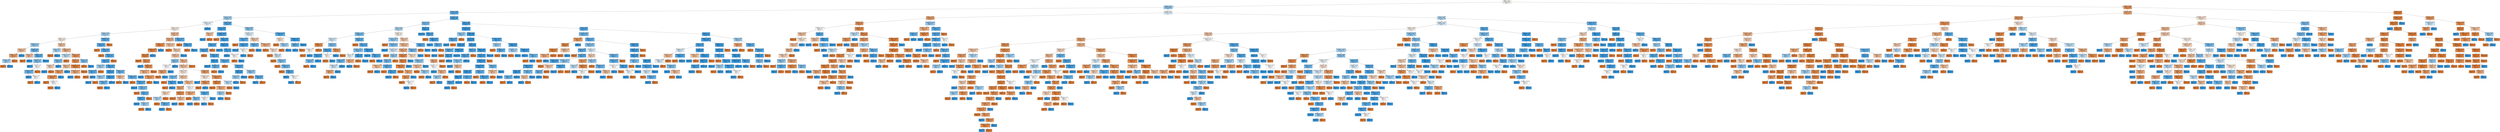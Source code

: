 digraph Tree {
node [shape=box, style="filled", color="black"] ;
0 [label="MedInc <= 4.071\nsamples = 9456\nvalue = [4828, 4628]\nclass = 0", fillcolor="#fefaf7"] ;
1 [label="MedInc <= 2.84\nsamples = 5995\nvalue = [1949, 4046]\nclass = 1", fillcolor="#98ccf2"] ;
0 -> 1 [labeldistance=2.5, labelangle=45, headlabel="True"] ;
2 [label="AveRooms <= 3.968\nsamples = 2994\nvalue = [536, 2458]\nclass = 1", fillcolor="#64b2eb"] ;
1 -> 2 ;
3 [label="AveOccup <= 3.406\nsamples = 872\nvalue = [300, 572]\nclass = 1", fillcolor="#a1d0f3"] ;
2 -> 3 ;
4 [label="Longitude <= -117.145\nsamples = 536\nvalue = [255, 281]\nclass = 1", fillcolor="#edf6fd"] ;
3 -> 4 ;
5 [label="MedInc <= 2.018\nsamples = 477\nvalue = [255, 222]\nclass = 0", fillcolor="#fcefe5"] ;
4 -> 5 ;
6 [label="AveRooms <= 3.448\nsamples = 218\nvalue = [78, 140]\nclass = 1", fillcolor="#a7d4f3"] ;
5 -> 6 ;
7 [label="MedInc <= 1.265\nsamples = 119\nvalue = [63, 56]\nclass = 0", fillcolor="#fcf1e9"] ;
6 -> 7 ;
8 [label="AveRooms <= 2.561\nsamples = 44\nvalue = [14, 30]\nclass = 1", fillcolor="#95cbf1"] ;
7 -> 8 ;
9 [label="Latitude <= 37.795\nsamples = 12\nvalue = [8, 4]\nclass = 0", fillcolor="#f2c09c"] ;
8 -> 9 ;
10 [label="AveRooms <= 2.335\nsamples = 10\nvalue = [8, 2]\nclass = 0", fillcolor="#eca06a"] ;
9 -> 10 ;
11 [label="AveOccup <= 1.844\nsamples = 3\nvalue = [1, 2]\nclass = 1", fillcolor="#9ccef2"] ;
10 -> 11 ;
12 [label="samples = 1\nvalue = [1, 0]\nclass = 0", fillcolor="#e58139"] ;
11 -> 12 ;
13 [label="samples = 2\nvalue = [0, 2]\nclass = 1", fillcolor="#399de5"] ;
11 -> 13 ;
14 [label="samples = 7\nvalue = [7, 0]\nclass = 0", fillcolor="#e58139"] ;
10 -> 14 ;
15 [label="samples = 2\nvalue = [0, 2]\nclass = 1", fillcolor="#399de5"] ;
9 -> 15 ;
16 [label="Latitude <= 33.845\nsamples = 32\nvalue = [6, 26]\nclass = 1", fillcolor="#67b4eb"] ;
8 -> 16 ;
17 [label="HouseAge <= 35.5\nsamples = 3\nvalue = [2, 1]\nclass = 0", fillcolor="#f2c09c"] ;
16 -> 17 ;
18 [label="samples = 2\nvalue = [2, 0]\nclass = 0", fillcolor="#e58139"] ;
17 -> 18 ;
19 [label="samples = 1\nvalue = [0, 1]\nclass = 1", fillcolor="#399de5"] ;
17 -> 19 ;
20 [label="AveRooms <= 3.006\nsamples = 29\nvalue = [4, 25]\nclass = 1", fillcolor="#59ade9"] ;
16 -> 20 ;
21 [label="AveOccup <= 1.775\nsamples = 15\nvalue = [4, 11]\nclass = 1", fillcolor="#81c1ee"] ;
20 -> 21 ;
22 [label="samples = 7\nvalue = [0, 7]\nclass = 1", fillcolor="#399de5"] ;
21 -> 22 ;
23 [label="MedInc <= 1.152\nsamples = 8\nvalue = [4, 4]\nclass = 0", fillcolor="#ffffff"] ;
21 -> 23 ;
24 [label="Population <= 1246.0\nsamples = 5\nvalue = [1, 4]\nclass = 1", fillcolor="#6ab6ec"] ;
23 -> 24 ;
25 [label="samples = 3\nvalue = [0, 3]\nclass = 1", fillcolor="#399de5"] ;
24 -> 25 ;
26 [label="MedInc <= 1.001\nsamples = 2\nvalue = [1, 1]\nclass = 0", fillcolor="#ffffff"] ;
24 -> 26 ;
27 [label="samples = 1\nvalue = [1, 0]\nclass = 0", fillcolor="#e58139"] ;
26 -> 27 ;
28 [label="samples = 1\nvalue = [0, 1]\nclass = 1", fillcolor="#399de5"] ;
26 -> 28 ;
29 [label="samples = 3\nvalue = [3, 0]\nclass = 0", fillcolor="#e58139"] ;
23 -> 29 ;
30 [label="samples = 14\nvalue = [0, 14]\nclass = 1", fillcolor="#399de5"] ;
20 -> 30 ;
31 [label="Latitude <= 34.0\nsamples = 75\nvalue = [49, 26]\nclass = 0", fillcolor="#f3c4a2"] ;
7 -> 31 ;
32 [label="Latitude <= 33.705\nsamples = 14\nvalue = [5, 9]\nclass = 1", fillcolor="#a7d3f3"] ;
31 -> 32 ;
33 [label="samples = 5\nvalue = [5, 0]\nclass = 0", fillcolor="#e58139"] ;
32 -> 33 ;
34 [label="samples = 9\nvalue = [0, 9]\nclass = 1", fillcolor="#399de5"] ;
32 -> 34 ;
35 [label="AveBedrms <= 1.022\nsamples = 61\nvalue = [44, 17]\nclass = 0", fillcolor="#efb286"] ;
31 -> 35 ;
36 [label="Population <= 2369.5\nsamples = 15\nvalue = [6, 9]\nclass = 1", fillcolor="#bddef6"] ;
35 -> 36 ;
37 [label="AveOccup <= 2.714\nsamples = 12\nvalue = [3, 9]\nclass = 1", fillcolor="#7bbeee"] ;
36 -> 37 ;
38 [label="HouseAge <= 27.0\nsamples = 5\nvalue = [3, 2]\nclass = 0", fillcolor="#f6d5bd"] ;
37 -> 38 ;
39 [label="samples = 2\nvalue = [0, 2]\nclass = 1", fillcolor="#399de5"] ;
38 -> 39 ;
40 [label="samples = 3\nvalue = [3, 0]\nclass = 0", fillcolor="#e58139"] ;
38 -> 40 ;
41 [label="samples = 7\nvalue = [0, 7]\nclass = 1", fillcolor="#399de5"] ;
37 -> 41 ;
42 [label="samples = 3\nvalue = [3, 0]\nclass = 0", fillcolor="#e58139"] ;
36 -> 42 ;
43 [label="AveOccup <= 3.295\nsamples = 46\nvalue = [38, 8]\nclass = 0", fillcolor="#ea9c63"] ;
35 -> 43 ;
44 [label="MedInc <= 1.507\nsamples = 42\nvalue = [37, 5]\nclass = 0", fillcolor="#e99254"] ;
43 -> 44 ;
45 [label="MedInc <= 1.475\nsamples = 12\nvalue = [8, 4]\nclass = 0", fillcolor="#f2c09c"] ;
44 -> 45 ;
46 [label="Latitude <= 37.785\nsamples = 10\nvalue = [8, 2]\nclass = 0", fillcolor="#eca06a"] ;
45 -> 46 ;
47 [label="Longitude <= -118.245\nsamples = 9\nvalue = [8, 1]\nclass = 0", fillcolor="#e89152"] ;
46 -> 47 ;
48 [label="samples = 7\nvalue = [7, 0]\nclass = 0", fillcolor="#e58139"] ;
47 -> 48 ;
49 [label="HouseAge <= 24.5\nsamples = 2\nvalue = [1, 1]\nclass = 0", fillcolor="#ffffff"] ;
47 -> 49 ;
50 [label="samples = 1\nvalue = [1, 0]\nclass = 0", fillcolor="#e58139"] ;
49 -> 50 ;
51 [label="samples = 1\nvalue = [0, 1]\nclass = 1", fillcolor="#399de5"] ;
49 -> 51 ;
52 [label="samples = 1\nvalue = [0, 1]\nclass = 1", fillcolor="#399de5"] ;
46 -> 52 ;
53 [label="samples = 2\nvalue = [0, 2]\nclass = 1", fillcolor="#399de5"] ;
45 -> 53 ;
54 [label="Longitude <= -122.34\nsamples = 30\nvalue = [29, 1]\nclass = 0", fillcolor="#e68540"] ;
44 -> 54 ;
55 [label="Population <= 1342.5\nsamples = 4\nvalue = [3, 1]\nclass = 0", fillcolor="#eeab7b"] ;
54 -> 55 ;
56 [label="samples = 1\nvalue = [0, 1]\nclass = 1", fillcolor="#399de5"] ;
55 -> 56 ;
57 [label="samples = 3\nvalue = [3, 0]\nclass = 0", fillcolor="#e58139"] ;
55 -> 57 ;
58 [label="samples = 26\nvalue = [26, 0]\nclass = 0", fillcolor="#e58139"] ;
54 -> 58 ;
59 [label="MedInc <= 1.566\nsamples = 4\nvalue = [1, 3]\nclass = 1", fillcolor="#7bbeee"] ;
43 -> 59 ;
60 [label="samples = 1\nvalue = [1, 0]\nclass = 0", fillcolor="#e58139"] ;
59 -> 60 ;
61 [label="samples = 3\nvalue = [0, 3]\nclass = 1", fillcolor="#399de5"] ;
59 -> 61 ;
62 [label="AveRooms <= 3.964\nsamples = 99\nvalue = [15, 84]\nclass = 1", fillcolor="#5caeea"] ;
6 -> 62 ;
63 [label="Population <= 181.5\nsamples = 98\nvalue = [14, 84]\nclass = 1", fillcolor="#5aade9"] ;
62 -> 63 ;
64 [label="samples = 1\nvalue = [1, 0]\nclass = 0", fillcolor="#e58139"] ;
63 -> 64 ;
65 [label="AveBedrms <= 0.915\nsamples = 97\nvalue = [13, 84]\nclass = 1", fillcolor="#58ace9"] ;
63 -> 65 ;
66 [label="samples = 1\nvalue = [1, 0]\nclass = 0", fillcolor="#e58139"] ;
65 -> 66 ;
67 [label="AveBedrms <= 1.213\nsamples = 96\nvalue = [12, 84]\nclass = 1", fillcolor="#55abe9"] ;
65 -> 67 ;
68 [label="AveOccup <= 1.645\nsamples = 95\nvalue = [11, 84]\nclass = 1", fillcolor="#53aae8"] ;
67 -> 68 ;
69 [label="AveOccup <= 1.593\nsamples = 9\nvalue = [3, 6]\nclass = 1", fillcolor="#9ccef2"] ;
68 -> 69 ;
70 [label="Population <= 324.5\nsamples = 7\nvalue = [1, 6]\nclass = 1", fillcolor="#5aade9"] ;
69 -> 70 ;
71 [label="samples = 1\nvalue = [1, 0]\nclass = 0", fillcolor="#e58139"] ;
70 -> 71 ;
72 [label="samples = 6\nvalue = [0, 6]\nclass = 1", fillcolor="#399de5"] ;
70 -> 72 ;
73 [label="samples = 2\nvalue = [2, 0]\nclass = 0", fillcolor="#e58139"] ;
69 -> 73 ;
74 [label="Population <= 1342.0\nsamples = 86\nvalue = [8, 78]\nclass = 1", fillcolor="#4da7e8"] ;
68 -> 74 ;
75 [label="Latitude <= 33.89\nsamples = 57\nvalue = [2, 55]\nclass = 1", fillcolor="#40a1e6"] ;
74 -> 75 ;
76 [label="AveRooms <= 3.797\nsamples = 3\nvalue = [1, 2]\nclass = 1", fillcolor="#9ccef2"] ;
75 -> 76 ;
77 [label="samples = 2\nvalue = [0, 2]\nclass = 1", fillcolor="#399de5"] ;
76 -> 77 ;
78 [label="samples = 1\nvalue = [1, 0]\nclass = 0", fillcolor="#e58139"] ;
76 -> 78 ;
79 [label="AveRooms <= 3.568\nsamples = 54\nvalue = [1, 53]\nclass = 1", fillcolor="#3d9fe5"] ;
75 -> 79 ;
80 [label="Population <= 943.5\nsamples = 5\nvalue = [1, 4]\nclass = 1", fillcolor="#6ab6ec"] ;
79 -> 80 ;
81 [label="samples = 1\nvalue = [1, 0]\nclass = 0", fillcolor="#e58139"] ;
80 -> 81 ;
82 [label="samples = 4\nvalue = [0, 4]\nclass = 1", fillcolor="#399de5"] ;
80 -> 82 ;
83 [label="samples = 49\nvalue = [0, 49]\nclass = 1", fillcolor="#399de5"] ;
79 -> 83 ;
84 [label="AveRooms <= 3.508\nsamples = 29\nvalue = [6, 23]\nclass = 1", fillcolor="#6db7ec"] ;
74 -> 84 ;
85 [label="AveBedrms <= 1.14\nsamples = 3\nvalue = [2, 1]\nclass = 0", fillcolor="#f2c09c"] ;
84 -> 85 ;
86 [label="samples = 2\nvalue = [2, 0]\nclass = 0", fillcolor="#e58139"] ;
85 -> 86 ;
87 [label="samples = 1\nvalue = [0, 1]\nclass = 1", fillcolor="#399de5"] ;
85 -> 87 ;
88 [label="Population <= 1346.5\nsamples = 26\nvalue = [4, 22]\nclass = 1", fillcolor="#5dafea"] ;
84 -> 88 ;
89 [label="samples = 1\nvalue = [1, 0]\nclass = 0", fillcolor="#e58139"] ;
88 -> 89 ;
90 [label="AveBedrms <= 1.089\nsamples = 25\nvalue = [3, 22]\nclass = 1", fillcolor="#54aae9"] ;
88 -> 90 ;
91 [label="samples = 12\nvalue = [0, 12]\nclass = 1", fillcolor="#399de5"] ;
90 -> 91 ;
92 [label="AveBedrms <= 1.098\nsamples = 13\nvalue = [3, 10]\nclass = 1", fillcolor="#74baed"] ;
90 -> 92 ;
93 [label="samples = 1\nvalue = [1, 0]\nclass = 0", fillcolor="#e58139"] ;
92 -> 93 ;
94 [label="AveRooms <= 3.89\nsamples = 12\nvalue = [2, 10]\nclass = 1", fillcolor="#61b1ea"] ;
92 -> 94 ;
95 [label="HouseAge <= 40.5\nsamples = 11\nvalue = [1, 10]\nclass = 1", fillcolor="#4da7e8"] ;
94 -> 95 ;
96 [label="samples = 8\nvalue = [0, 8]\nclass = 1", fillcolor="#399de5"] ;
95 -> 96 ;
97 [label="AveRooms <= 3.733\nsamples = 3\nvalue = [1, 2]\nclass = 1", fillcolor="#9ccef2"] ;
95 -> 97 ;
98 [label="samples = 1\nvalue = [1, 0]\nclass = 0", fillcolor="#e58139"] ;
97 -> 98 ;
99 [label="samples = 2\nvalue = [0, 2]\nclass = 1", fillcolor="#399de5"] ;
97 -> 99 ;
100 [label="samples = 1\nvalue = [1, 0]\nclass = 0", fillcolor="#e58139"] ;
94 -> 100 ;
101 [label="samples = 1\nvalue = [1, 0]\nclass = 0", fillcolor="#e58139"] ;
67 -> 101 ;
102 [label="samples = 1\nvalue = [1, 0]\nclass = 0", fillcolor="#e58139"] ;
62 -> 102 ;
103 [label="Latitude <= 37.825\nsamples = 259\nvalue = [177, 82]\nclass = 0", fillcolor="#f1bb95"] ;
5 -> 103 ;
104 [label="AveOccup <= 2.06\nsamples = 243\nvalue = [175, 68]\nclass = 0", fillcolor="#efb286"] ;
103 -> 104 ;
105 [label="Longitude <= -117.19\nsamples = 67\nvalue = [61, 6]\nclass = 0", fillcolor="#e88d4c"] ;
104 -> 105 ;
106 [label="AveBedrms <= 1.213\nsamples = 65\nvalue = [61, 4]\nclass = 0", fillcolor="#e78946"] ;
105 -> 106 ;
107 [label="MedInc <= 2.625\nsamples = 64\nvalue = [61, 3]\nclass = 0", fillcolor="#e68743"] ;
106 -> 107 ;
108 [label="samples = 41\nvalue = [41, 0]\nclass = 0", fillcolor="#e58139"] ;
107 -> 108 ;
109 [label="MedInc <= 2.637\nsamples = 23\nvalue = [20, 3]\nclass = 0", fillcolor="#e99457"] ;
107 -> 109 ;
110 [label="samples = 1\nvalue = [0, 1]\nclass = 1", fillcolor="#399de5"] ;
109 -> 110 ;
111 [label="HouseAge <= 23.5\nsamples = 22\nvalue = [20, 2]\nclass = 0", fillcolor="#e88e4d"] ;
109 -> 111 ;
112 [label="Longitude <= -120.365\nsamples = 7\nvalue = [5, 2]\nclass = 0", fillcolor="#efb388"] ;
111 -> 112 ;
113 [label="samples = 1\nvalue = [0, 1]\nclass = 1", fillcolor="#399de5"] ;
112 -> 113 ;
114 [label="Longitude <= -117.875\nsamples = 6\nvalue = [5, 1]\nclass = 0", fillcolor="#ea9a61"] ;
112 -> 114 ;
115 [label="samples = 5\nvalue = [5, 0]\nclass = 0", fillcolor="#e58139"] ;
114 -> 115 ;
116 [label="samples = 1\nvalue = [0, 1]\nclass = 1", fillcolor="#399de5"] ;
114 -> 116 ;
117 [label="samples = 15\nvalue = [15, 0]\nclass = 0", fillcolor="#e58139"] ;
111 -> 117 ;
118 [label="samples = 1\nvalue = [0, 1]\nclass = 1", fillcolor="#399de5"] ;
106 -> 118 ;
119 [label="samples = 2\nvalue = [0, 2]\nclass = 1", fillcolor="#399de5"] ;
105 -> 119 ;
120 [label="Longitude <= -122.26\nsamples = 176\nvalue = [114, 62]\nclass = 0", fillcolor="#f3c6a5"] ;
104 -> 120 ;
121 [label="samples = 15\nvalue = [15, 0]\nclass = 0", fillcolor="#e58139"] ;
120 -> 121 ;
122 [label="Latitude <= 37.57\nsamples = 161\nvalue = [99, 62]\nclass = 0", fillcolor="#f5d0b5"] ;
120 -> 122 ;
123 [label="HouseAge <= 15.5\nsamples = 151\nvalue = [99, 52]\nclass = 0", fillcolor="#f3c3a1"] ;
122 -> 123 ;
124 [label="Latitude <= 34.44\nsamples = 14\nvalue = [4, 10]\nclass = 1", fillcolor="#88c4ef"] ;
123 -> 124 ;
125 [label="Longitude <= -118.3\nsamples = 8\nvalue = [4, 4]\nclass = 0", fillcolor="#ffffff"] ;
124 -> 125 ;
126 [label="AveOccup <= 3.375\nsamples = 5\nvalue = [4, 1]\nclass = 0", fillcolor="#eca06a"] ;
125 -> 126 ;
127 [label="samples = 4\nvalue = [4, 0]\nclass = 0", fillcolor="#e58139"] ;
126 -> 127 ;
128 [label="samples = 1\nvalue = [0, 1]\nclass = 1", fillcolor="#399de5"] ;
126 -> 128 ;
129 [label="samples = 3\nvalue = [0, 3]\nclass = 1", fillcolor="#399de5"] ;
125 -> 129 ;
130 [label="samples = 6\nvalue = [0, 6]\nclass = 1", fillcolor="#399de5"] ;
124 -> 130 ;
131 [label="AveRooms <= 3.9\nsamples = 137\nvalue = [95, 42]\nclass = 0", fillcolor="#f0b991"] ;
123 -> 131 ;
132 [label="AveBedrms <= 1.073\nsamples = 120\nvalue = [78, 42]\nclass = 0", fillcolor="#f3c5a4"] ;
131 -> 132 ;
133 [label="Latitude <= 33.995\nsamples = 70\nvalue = [38, 32]\nclass = 0", fillcolor="#fbebe0"] ;
132 -> 133 ;
134 [label="AveOccup <= 2.443\nsamples = 16\nvalue = [4, 12]\nclass = 1", fillcolor="#7bbeee"] ;
133 -> 134 ;
135 [label="samples = 3\nvalue = [3, 0]\nclass = 0", fillcolor="#e58139"] ;
134 -> 135 ;
136 [label="AveRooms <= 3.157\nsamples = 13\nvalue = [1, 12]\nclass = 1", fillcolor="#49a5e7"] ;
134 -> 136 ;
137 [label="samples = 1\nvalue = [1, 0]\nclass = 0", fillcolor="#e58139"] ;
136 -> 137 ;
138 [label="samples = 12\nvalue = [0, 12]\nclass = 1", fillcolor="#399de5"] ;
136 -> 138 ;
139 [label="Population <= 556.5\nsamples = 54\nvalue = [34, 20]\nclass = 0", fillcolor="#f4cbad"] ;
133 -> 139 ;
140 [label="samples = 3\nvalue = [0, 3]\nclass = 1", fillcolor="#399de5"] ;
139 -> 140 ;
141 [label="Population <= 1870.5\nsamples = 51\nvalue = [34, 17]\nclass = 0", fillcolor="#f2c09c"] ;
139 -> 141 ;
142 [label="MedInc <= 2.299\nsamples = 31\nvalue = [24, 7]\nclass = 0", fillcolor="#eda673"] ;
141 -> 142 ;
143 [label="AveRooms <= 3.61\nsamples = 12\nvalue = [7, 5]\nclass = 0", fillcolor="#f8dbc6"] ;
142 -> 143 ;
144 [label="Population <= 649.5\nsamples = 8\nvalue = [3, 5]\nclass = 1", fillcolor="#b0d8f5"] ;
143 -> 144 ;
145 [label="samples = 2\nvalue = [2, 0]\nclass = 0", fillcolor="#e58139"] ;
144 -> 145 ;
146 [label="AveBedrms <= 1.056\nsamples = 6\nvalue = [1, 5]\nclass = 1", fillcolor="#61b1ea"] ;
144 -> 146 ;
147 [label="samples = 5\nvalue = [0, 5]\nclass = 1", fillcolor="#399de5"] ;
146 -> 147 ;
148 [label="samples = 1\nvalue = [1, 0]\nclass = 0", fillcolor="#e58139"] ;
146 -> 148 ;
149 [label="samples = 4\nvalue = [4, 0]\nclass = 0", fillcolor="#e58139"] ;
143 -> 149 ;
150 [label="HouseAge <= 39.0\nsamples = 19\nvalue = [17, 2]\nclass = 0", fillcolor="#e89050"] ;
142 -> 150 ;
151 [label="samples = 13\nvalue = [13, 0]\nclass = 0", fillcolor="#e58139"] ;
150 -> 151 ;
152 [label="HouseAge <= 41.5\nsamples = 6\nvalue = [4, 2]\nclass = 0", fillcolor="#f2c09c"] ;
150 -> 152 ;
153 [label="samples = 2\nvalue = [0, 2]\nclass = 1", fillcolor="#399de5"] ;
152 -> 153 ;
154 [label="samples = 4\nvalue = [4, 0]\nclass = 0", fillcolor="#e58139"] ;
152 -> 154 ;
155 [label="AveRooms <= 3.415\nsamples = 20\nvalue = [10, 10]\nclass = 0", fillcolor="#ffffff"] ;
141 -> 155 ;
156 [label="Longitude <= -118.295\nsamples = 12\nvalue = [9, 3]\nclass = 0", fillcolor="#eeab7b"] ;
155 -> 156 ;
157 [label="samples = 8\nvalue = [8, 0]\nclass = 0", fillcolor="#e58139"] ;
156 -> 157 ;
158 [label="MedInc <= 2.616\nsamples = 4\nvalue = [1, 3]\nclass = 1", fillcolor="#7bbeee"] ;
156 -> 158 ;
159 [label="samples = 3\nvalue = [0, 3]\nclass = 1", fillcolor="#399de5"] ;
158 -> 159 ;
160 [label="samples = 1\nvalue = [1, 0]\nclass = 0", fillcolor="#e58139"] ;
158 -> 160 ;
161 [label="AveOccup <= 2.916\nsamples = 8\nvalue = [1, 7]\nclass = 1", fillcolor="#55abe9"] ;
155 -> 161 ;
162 [label="HouseAge <= 32.0\nsamples = 2\nvalue = [1, 1]\nclass = 0", fillcolor="#ffffff"] ;
161 -> 162 ;
163 [label="samples = 1\nvalue = [0, 1]\nclass = 1", fillcolor="#399de5"] ;
162 -> 163 ;
164 [label="samples = 1\nvalue = [1, 0]\nclass = 0", fillcolor="#e58139"] ;
162 -> 164 ;
165 [label="samples = 6\nvalue = [0, 6]\nclass = 1", fillcolor="#399de5"] ;
161 -> 165 ;
166 [label="HouseAge <= 22.0\nsamples = 50\nvalue = [40, 10]\nclass = 0", fillcolor="#eca06a"] ;
132 -> 166 ;
167 [label="Population <= 1809.5\nsamples = 11\nvalue = [6, 5]\nclass = 0", fillcolor="#fbeade"] ;
166 -> 167 ;
168 [label="samples = 4\nvalue = [0, 4]\nclass = 1", fillcolor="#399de5"] ;
167 -> 168 ;
169 [label="AveRooms <= 3.882\nsamples = 7\nvalue = [6, 1]\nclass = 0", fillcolor="#e9965a"] ;
167 -> 169 ;
170 [label="samples = 6\nvalue = [6, 0]\nclass = 0", fillcolor="#e58139"] ;
169 -> 170 ;
171 [label="samples = 1\nvalue = [0, 1]\nclass = 1", fillcolor="#399de5"] ;
169 -> 171 ;
172 [label="Longitude <= -118.175\nsamples = 39\nvalue = [34, 5]\nclass = 0", fillcolor="#e99456"] ;
166 -> 172 ;
173 [label="HouseAge <= 44.5\nsamples = 34\nvalue = [32, 2]\nclass = 0", fillcolor="#e78945"] ;
172 -> 173 ;
174 [label="samples = 26\nvalue = [26, 0]\nclass = 0", fillcolor="#e58139"] ;
173 -> 174 ;
175 [label="Longitude <= -118.31\nsamples = 8\nvalue = [6, 2]\nclass = 0", fillcolor="#eeab7b"] ;
173 -> 175 ;
176 [label="Latitude <= 37.33\nsamples = 3\nvalue = [1, 2]\nclass = 1", fillcolor="#9ccef2"] ;
175 -> 176 ;
177 [label="samples = 2\nvalue = [0, 2]\nclass = 1", fillcolor="#399de5"] ;
176 -> 177 ;
178 [label="samples = 1\nvalue = [1, 0]\nclass = 0", fillcolor="#e58139"] ;
176 -> 178 ;
179 [label="samples = 5\nvalue = [5, 0]\nclass = 0", fillcolor="#e58139"] ;
175 -> 179 ;
180 [label="Latitude <= 33.87\nsamples = 5\nvalue = [2, 3]\nclass = 1", fillcolor="#bddef6"] ;
172 -> 180 ;
181 [label="samples = 2\nvalue = [2, 0]\nclass = 0", fillcolor="#e58139"] ;
180 -> 181 ;
182 [label="samples = 3\nvalue = [0, 3]\nclass = 1", fillcolor="#399de5"] ;
180 -> 182 ;
183 [label="samples = 17\nvalue = [17, 0]\nclass = 0", fillcolor="#e58139"] ;
131 -> 183 ;
184 [label="samples = 10\nvalue = [0, 10]\nclass = 1", fillcolor="#399de5"] ;
122 -> 184 ;
185 [label="Longitude <= -122.415\nsamples = 16\nvalue = [2, 14]\nclass = 1", fillcolor="#55abe9"] ;
103 -> 185 ;
186 [label="samples = 1\nvalue = [1, 0]\nclass = 0", fillcolor="#e58139"] ;
185 -> 186 ;
187 [label="Population <= 170.5\nsamples = 15\nvalue = [1, 14]\nclass = 1", fillcolor="#47a4e7"] ;
185 -> 187 ;
188 [label="samples = 1\nvalue = [1, 0]\nclass = 0", fillcolor="#e58139"] ;
187 -> 188 ;
189 [label="samples = 14\nvalue = [0, 14]\nclass = 1", fillcolor="#399de5"] ;
187 -> 189 ;
190 [label="samples = 59\nvalue = [0, 59]\nclass = 1", fillcolor="#399de5"] ;
4 -> 190 ;
191 [label="Latitude <= 34.065\nsamples = 336\nvalue = [45, 291]\nclass = 1", fillcolor="#58ace9"] ;
3 -> 191 ;
192 [label="AveRooms <= 2.248\nsamples = 229\nvalue = [14, 215]\nclass = 1", fillcolor="#46a3e7"] ;
191 -> 192 ;
193 [label="MedInc <= 1.361\nsamples = 3\nvalue = [2, 1]\nclass = 0", fillcolor="#f2c09c"] ;
192 -> 193 ;
194 [label="samples = 1\nvalue = [0, 1]\nclass = 1", fillcolor="#399de5"] ;
193 -> 194 ;
195 [label="samples = 2\nvalue = [2, 0]\nclass = 0", fillcolor="#e58139"] ;
193 -> 195 ;
196 [label="Longitude <= -118.365\nsamples = 226\nvalue = [12, 214]\nclass = 1", fillcolor="#44a2e6"] ;
192 -> 196 ;
197 [label="samples = 1\nvalue = [1, 0]\nclass = 0", fillcolor="#e58139"] ;
196 -> 197 ;
198 [label="AveOccup <= 3.918\nsamples = 225\nvalue = [11, 214]\nclass = 1", fillcolor="#43a2e6"] ;
196 -> 198 ;
199 [label="AveOccup <= 3.911\nsamples = 98\nvalue = [10, 88]\nclass = 1", fillcolor="#50a8e8"] ;
198 -> 199 ;
200 [label="Population <= 218.5\nsamples = 96\nvalue = [8, 88]\nclass = 1", fillcolor="#4ba6e7"] ;
199 -> 200 ;
201 [label="samples = 1\nvalue = [1, 0]\nclass = 0", fillcolor="#e58139"] ;
200 -> 201 ;
202 [label="Population <= 1742.5\nsamples = 95\nvalue = [7, 88]\nclass = 1", fillcolor="#49a5e7"] ;
200 -> 202 ;
203 [label="MedInc <= 2.528\nsamples = 54\nvalue = [1, 53]\nclass = 1", fillcolor="#3d9fe5"] ;
202 -> 203 ;
204 [label="samples = 48\nvalue = [0, 48]\nclass = 1", fillcolor="#399de5"] ;
203 -> 204 ;
205 [label="HouseAge <= 31.0\nsamples = 6\nvalue = [1, 5]\nclass = 1", fillcolor="#61b1ea"] ;
203 -> 205 ;
206 [label="samples = 1\nvalue = [1, 0]\nclass = 0", fillcolor="#e58139"] ;
205 -> 206 ;
207 [label="samples = 5\nvalue = [0, 5]\nclass = 1", fillcolor="#399de5"] ;
205 -> 207 ;
208 [label="Population <= 1834.0\nsamples = 41\nvalue = [6, 35]\nclass = 1", fillcolor="#5baee9"] ;
202 -> 208 ;
209 [label="samples = 2\nvalue = [2, 0]\nclass = 0", fillcolor="#e58139"] ;
208 -> 209 ;
210 [label="AveRooms <= 3.798\nsamples = 39\nvalue = [4, 35]\nclass = 1", fillcolor="#50a8e8"] ;
208 -> 210 ;
211 [label="Latitude <= 33.76\nsamples = 29\nvalue = [1, 28]\nclass = 1", fillcolor="#40a0e6"] ;
210 -> 211 ;
212 [label="Latitude <= 33.21\nsamples = 3\nvalue = [1, 2]\nclass = 1", fillcolor="#9ccef2"] ;
211 -> 212 ;
213 [label="samples = 2\nvalue = [0, 2]\nclass = 1", fillcolor="#399de5"] ;
212 -> 213 ;
214 [label="samples = 1\nvalue = [1, 0]\nclass = 0", fillcolor="#e58139"] ;
212 -> 214 ;
215 [label="samples = 26\nvalue = [0, 26]\nclass = 1", fillcolor="#399de5"] ;
211 -> 215 ;
216 [label="AveRooms <= 3.832\nsamples = 10\nvalue = [3, 7]\nclass = 1", fillcolor="#8ec7f0"] ;
210 -> 216 ;
217 [label="samples = 2\nvalue = [2, 0]\nclass = 0", fillcolor="#e58139"] ;
216 -> 217 ;
218 [label="Latitude <= 34.035\nsamples = 8\nvalue = [1, 7]\nclass = 1", fillcolor="#55abe9"] ;
216 -> 218 ;
219 [label="samples = 7\nvalue = [0, 7]\nclass = 1", fillcolor="#399de5"] ;
218 -> 219 ;
220 [label="samples = 1\nvalue = [1, 0]\nclass = 0", fillcolor="#e58139"] ;
218 -> 220 ;
221 [label="samples = 2\nvalue = [2, 0]\nclass = 0", fillcolor="#e58139"] ;
199 -> 221 ;
222 [label="Latitude <= 34.055\nsamples = 127\nvalue = [1, 126]\nclass = 1", fillcolor="#3b9ee5"] ;
198 -> 222 ;
223 [label="samples = 117\nvalue = [0, 117]\nclass = 1", fillcolor="#399de5"] ;
222 -> 223 ;
224 [label="MedInc <= 2.427\nsamples = 10\nvalue = [1, 9]\nclass = 1", fillcolor="#4fa8e8"] ;
222 -> 224 ;
225 [label="samples = 8\nvalue = [0, 8]\nclass = 1", fillcolor="#399de5"] ;
224 -> 225 ;
226 [label="AveOccup <= 4.288\nsamples = 2\nvalue = [1, 1]\nclass = 0", fillcolor="#ffffff"] ;
224 -> 226 ;
227 [label="samples = 1\nvalue = [1, 0]\nclass = 0", fillcolor="#e58139"] ;
226 -> 227 ;
228 [label="samples = 1\nvalue = [0, 1]\nclass = 1", fillcolor="#399de5"] ;
226 -> 228 ;
229 [label="Latitude <= 34.485\nsamples = 107\nvalue = [31, 76]\nclass = 1", fillcolor="#8ac5f0"] ;
191 -> 229 ;
230 [label="AveBedrms <= 1.022\nsamples = 55\nvalue = [25, 30]\nclass = 1", fillcolor="#deeffb"] ;
229 -> 230 ;
231 [label="Longitude <= -119.36\nsamples = 20\nvalue = [3, 17]\nclass = 1", fillcolor="#5caeea"] ;
230 -> 231 ;
232 [label="samples = 2\nvalue = [2, 0]\nclass = 0", fillcolor="#e58139"] ;
231 -> 232 ;
233 [label="Population <= 2966.5\nsamples = 18\nvalue = [1, 17]\nclass = 1", fillcolor="#45a3e7"] ;
231 -> 233 ;
234 [label="samples = 16\nvalue = [0, 16]\nclass = 1", fillcolor="#399de5"] ;
233 -> 234 ;
235 [label="AveOccup <= 4.181\nsamples = 2\nvalue = [1, 1]\nclass = 0", fillcolor="#ffffff"] ;
233 -> 235 ;
236 [label="samples = 1\nvalue = [0, 1]\nclass = 1", fillcolor="#399de5"] ;
235 -> 236 ;
237 [label="samples = 1\nvalue = [1, 0]\nclass = 0", fillcolor="#e58139"] ;
235 -> 237 ;
238 [label="AveRooms <= 2.828\nsamples = 35\nvalue = [22, 13]\nclass = 0", fillcolor="#f4cbae"] ;
230 -> 238 ;
239 [label="AveRooms <= 2.321\nsamples = 6\nvalue = [1, 5]\nclass = 1", fillcolor="#61b1ea"] ;
238 -> 239 ;
240 [label="samples = 1\nvalue = [1, 0]\nclass = 0", fillcolor="#e58139"] ;
239 -> 240 ;
241 [label="samples = 5\nvalue = [0, 5]\nclass = 1", fillcolor="#399de5"] ;
239 -> 241 ;
242 [label="Longitude <= -118.265\nsamples = 29\nvalue = [21, 8]\nclass = 0", fillcolor="#efb184"] ;
238 -> 242 ;
243 [label="samples = 11\nvalue = [11, 0]\nclass = 0", fillcolor="#e58139"] ;
242 -> 243 ;
244 [label="HouseAge <= 30.0\nsamples = 18\nvalue = [10, 8]\nclass = 0", fillcolor="#fae6d7"] ;
242 -> 244 ;
245 [label="samples = 4\nvalue = [4, 0]\nclass = 0", fillcolor="#e58139"] ;
244 -> 245 ;
246 [label="MedInc <= 1.962\nsamples = 14\nvalue = [6, 8]\nclass = 1", fillcolor="#cee6f8"] ;
244 -> 246 ;
247 [label="samples = 3\nvalue = [3, 0]\nclass = 0", fillcolor="#e58139"] ;
246 -> 247 ;
248 [label="AveRooms <= 2.948\nsamples = 11\nvalue = [3, 8]\nclass = 1", fillcolor="#83c2ef"] ;
246 -> 248 ;
249 [label="samples = 1\nvalue = [1, 0]\nclass = 0", fillcolor="#e58139"] ;
248 -> 249 ;
250 [label="Population <= 922.0\nsamples = 10\nvalue = [2, 8]\nclass = 1", fillcolor="#6ab6ec"] ;
248 -> 250 ;
251 [label="samples = 1\nvalue = [1, 0]\nclass = 0", fillcolor="#e58139"] ;
250 -> 251 ;
252 [label="HouseAge <= 45.5\nsamples = 9\nvalue = [1, 8]\nclass = 1", fillcolor="#52a9e8"] ;
250 -> 252 ;
253 [label="samples = 7\nvalue = [0, 7]\nclass = 1", fillcolor="#399de5"] ;
252 -> 253 ;
254 [label="AveBedrms <= 1.073\nsamples = 2\nvalue = [1, 1]\nclass = 0", fillcolor="#ffffff"] ;
252 -> 254 ;
255 [label="samples = 1\nvalue = [0, 1]\nclass = 1", fillcolor="#399de5"] ;
254 -> 255 ;
256 [label="samples = 1\nvalue = [1, 0]\nclass = 0", fillcolor="#e58139"] ;
254 -> 256 ;
257 [label="Longitude <= -122.225\nsamples = 52\nvalue = [6, 46]\nclass = 1", fillcolor="#53aae8"] ;
229 -> 257 ;
258 [label="Latitude <= 37.77\nsamples = 9\nvalue = [5, 4]\nclass = 0", fillcolor="#fae6d7"] ;
257 -> 258 ;
259 [label="samples = 3\nvalue = [3, 0]\nclass = 0", fillcolor="#e58139"] ;
258 -> 259 ;
260 [label="AveRooms <= 2.872\nsamples = 6\nvalue = [2, 4]\nclass = 1", fillcolor="#9ccef2"] ;
258 -> 260 ;
261 [label="samples = 2\nvalue = [2, 0]\nclass = 0", fillcolor="#e58139"] ;
260 -> 261 ;
262 [label="samples = 4\nvalue = [0, 4]\nclass = 1", fillcolor="#399de5"] ;
260 -> 262 ;
263 [label="Longitude <= -121.87\nsamples = 43\nvalue = [1, 42]\nclass = 1", fillcolor="#3e9fe6"] ;
257 -> 263 ;
264 [label="AveOccup <= 3.67\nsamples = 6\nvalue = [1, 5]\nclass = 1", fillcolor="#61b1ea"] ;
263 -> 264 ;
265 [label="samples = 5\nvalue = [0, 5]\nclass = 1", fillcolor="#399de5"] ;
264 -> 265 ;
266 [label="samples = 1\nvalue = [1, 0]\nclass = 0", fillcolor="#e58139"] ;
264 -> 266 ;
267 [label="samples = 37\nvalue = [0, 37]\nclass = 1", fillcolor="#399de5"] ;
263 -> 267 ;
268 [label="AveOccup <= 2.318\nsamples = 2122\nvalue = [236, 1886]\nclass = 1", fillcolor="#52a9e8"] ;
2 -> 268 ;
269 [label="Latitude <= 38.52\nsamples = 423\nvalue = [112, 311]\nclass = 1", fillcolor="#80c0ee"] ;
268 -> 269 ;
270 [label="MedInc <= 2.454\nsamples = 296\nvalue = [110, 186]\nclass = 1", fillcolor="#aed7f4"] ;
269 -> 270 ;
271 [label="Longitude <= -121.86\nsamples = 164\nvalue = [40, 124]\nclass = 1", fillcolor="#79bded"] ;
270 -> 271 ;
272 [label="Latitude <= 37.795\nsamples = 43\nvalue = [19, 24]\nclass = 1", fillcolor="#d6ebfa"] ;
271 -> 272 ;
273 [label="HouseAge <= 21.5\nsamples = 12\nvalue = [11, 1]\nclass = 0", fillcolor="#e78c4b"] ;
272 -> 273 ;
274 [label="HouseAge <= 19.0\nsamples = 2\nvalue = [1, 1]\nclass = 0", fillcolor="#ffffff"] ;
273 -> 274 ;
275 [label="samples = 1\nvalue = [1, 0]\nclass = 0", fillcolor="#e58139"] ;
274 -> 275 ;
276 [label="samples = 1\nvalue = [0, 1]\nclass = 1", fillcolor="#399de5"] ;
274 -> 276 ;
277 [label="samples = 10\nvalue = [10, 0]\nclass = 0", fillcolor="#e58139"] ;
273 -> 277 ;
278 [label="Latitude <= 38.315\nsamples = 31\nvalue = [8, 23]\nclass = 1", fillcolor="#7ebfee"] ;
272 -> 278 ;
279 [label="AveRooms <= 5.072\nsamples = 24\nvalue = [2, 22]\nclass = 1", fillcolor="#4ba6e7"] ;
278 -> 279 ;
280 [label="AveRooms <= 4.229\nsamples = 22\nvalue = [1, 21]\nclass = 1", fillcolor="#42a2e6"] ;
279 -> 280 ;
281 [label="AveOccup <= 2.039\nsamples = 4\nvalue = [1, 3]\nclass = 1", fillcolor="#7bbeee"] ;
280 -> 281 ;
282 [label="samples = 1\nvalue = [1, 0]\nclass = 0", fillcolor="#e58139"] ;
281 -> 282 ;
283 [label="samples = 3\nvalue = [0, 3]\nclass = 1", fillcolor="#399de5"] ;
281 -> 283 ;
284 [label="samples = 18\nvalue = [0, 18]\nclass = 1", fillcolor="#399de5"] ;
280 -> 284 ;
285 [label="AveBedrms <= 1.046\nsamples = 2\nvalue = [1, 1]\nclass = 0", fillcolor="#ffffff"] ;
279 -> 285 ;
286 [label="samples = 1\nvalue = [1, 0]\nclass = 0", fillcolor="#e58139"] ;
285 -> 286 ;
287 [label="samples = 1\nvalue = [0, 1]\nclass = 1", fillcolor="#399de5"] ;
285 -> 287 ;
288 [label="HouseAge <= 15.5\nsamples = 7\nvalue = [6, 1]\nclass = 0", fillcolor="#e9965a"] ;
278 -> 288 ;
289 [label="samples = 1\nvalue = [0, 1]\nclass = 1", fillcolor="#399de5"] ;
288 -> 289 ;
290 [label="samples = 6\nvalue = [6, 0]\nclass = 0", fillcolor="#e58139"] ;
288 -> 290 ;
291 [label="Population <= 145.0\nsamples = 121\nvalue = [21, 100]\nclass = 1", fillcolor="#63b2ea"] ;
271 -> 291 ;
292 [label="samples = 3\nvalue = [3, 0]\nclass = 0", fillcolor="#e58139"] ;
291 -> 292 ;
293 [label="Latitude <= 34.405\nsamples = 118\nvalue = [18, 100]\nclass = 1", fillcolor="#5dafea"] ;
291 -> 293 ;
294 [label="Longitude <= -117.215\nsamples = 67\nvalue = [17, 50]\nclass = 1", fillcolor="#7cbeee"] ;
293 -> 294 ;
295 [label="MedInc <= 1.988\nsamples = 33\nvalue = [16, 17]\nclass = 1", fillcolor="#f3f9fd"] ;
294 -> 295 ;
296 [label="Population <= 919.0\nsamples = 15\nvalue = [3, 12]\nclass = 1", fillcolor="#6ab6ec"] ;
295 -> 296 ;
297 [label="AveRooms <= 4.521\nsamples = 7\nvalue = [3, 4]\nclass = 1", fillcolor="#cee6f8"] ;
296 -> 297 ;
298 [label="HouseAge <= 46.0\nsamples = 4\nvalue = [3, 1]\nclass = 0", fillcolor="#eeab7b"] ;
297 -> 298 ;
299 [label="samples = 3\nvalue = [3, 0]\nclass = 0", fillcolor="#e58139"] ;
298 -> 299 ;
300 [label="samples = 1\nvalue = [0, 1]\nclass = 1", fillcolor="#399de5"] ;
298 -> 300 ;
301 [label="samples = 3\nvalue = [0, 3]\nclass = 1", fillcolor="#399de5"] ;
297 -> 301 ;
302 [label="samples = 8\nvalue = [0, 8]\nclass = 1", fillcolor="#399de5"] ;
296 -> 302 ;
303 [label="AveOccup <= 1.621\nsamples = 18\nvalue = [13, 5]\nclass = 0", fillcolor="#efb185"] ;
295 -> 303 ;
304 [label="samples = 5\nvalue = [0, 5]\nclass = 1", fillcolor="#399de5"] ;
303 -> 304 ;
305 [label="samples = 13\nvalue = [13, 0]\nclass = 0", fillcolor="#e58139"] ;
303 -> 305 ;
306 [label="Latitude <= 32.74\nsamples = 34\nvalue = [1, 33]\nclass = 1", fillcolor="#3fa0e6"] ;
294 -> 306 ;
307 [label="samples = 1\nvalue = [1, 0]\nclass = 0", fillcolor="#e58139"] ;
306 -> 307 ;
308 [label="samples = 33\nvalue = [0, 33]\nclass = 1", fillcolor="#399de5"] ;
306 -> 308 ;
309 [label="Population <= 1249.5\nsamples = 51\nvalue = [1, 50]\nclass = 1", fillcolor="#3d9fe6"] ;
293 -> 309 ;
310 [label="samples = 40\nvalue = [0, 40]\nclass = 1", fillcolor="#399de5"] ;
309 -> 310 ;
311 [label="Population <= 1277.0\nsamples = 11\nvalue = [1, 10]\nclass = 1", fillcolor="#4da7e8"] ;
309 -> 311 ;
312 [label="samples = 1\nvalue = [1, 0]\nclass = 0", fillcolor="#e58139"] ;
311 -> 312 ;
313 [label="samples = 10\nvalue = [0, 10]\nclass = 1", fillcolor="#399de5"] ;
311 -> 313 ;
314 [label="HouseAge <= 21.5\nsamples = 132\nvalue = [70, 62]\nclass = 0", fillcolor="#fcf1e8"] ;
270 -> 314 ;
315 [label="Longitude <= -122.385\nsamples = 42\nvalue = [13, 29]\nclass = 1", fillcolor="#92c9f1"] ;
314 -> 315 ;
316 [label="samples = 3\nvalue = [3, 0]\nclass = 0", fillcolor="#e58139"] ;
315 -> 316 ;
317 [label="AveBedrms <= 1.063\nsamples = 39\nvalue = [10, 29]\nclass = 1", fillcolor="#7dbfee"] ;
315 -> 317 ;
318 [label="samples = 16\nvalue = [0, 16]\nclass = 1", fillcolor="#399de5"] ;
317 -> 318 ;
319 [label="Longitude <= -121.63\nsamples = 23\nvalue = [10, 13]\nclass = 1", fillcolor="#d1e8f9"] ;
317 -> 319 ;
320 [label="samples = 4\nvalue = [4, 0]\nclass = 0", fillcolor="#e58139"] ;
319 -> 320 ;
321 [label="MedInc <= 2.792\nsamples = 19\nvalue = [6, 13]\nclass = 1", fillcolor="#94caf1"] ;
319 -> 321 ;
322 [label="HouseAge <= 13.5\nsamples = 17\nvalue = [4, 13]\nclass = 1", fillcolor="#76bbed"] ;
321 -> 322 ;
323 [label="Longitude <= -117.205\nsamples = 3\nvalue = [2, 1]\nclass = 0", fillcolor="#f2c09c"] ;
322 -> 323 ;
324 [label="samples = 2\nvalue = [2, 0]\nclass = 0", fillcolor="#e58139"] ;
323 -> 324 ;
325 [label="samples = 1\nvalue = [0, 1]\nclass = 1", fillcolor="#399de5"] ;
323 -> 325 ;
326 [label="AveBedrms <= 1.072\nsamples = 14\nvalue = [2, 12]\nclass = 1", fillcolor="#5aade9"] ;
322 -> 326 ;
327 [label="samples = 1\nvalue = [1, 0]\nclass = 0", fillcolor="#e58139"] ;
326 -> 327 ;
328 [label="AveRooms <= 5.809\nsamples = 13\nvalue = [1, 12]\nclass = 1", fillcolor="#49a5e7"] ;
326 -> 328 ;
329 [label="samples = 12\nvalue = [0, 12]\nclass = 1", fillcolor="#399de5"] ;
328 -> 329 ;
330 [label="samples = 1\nvalue = [1, 0]\nclass = 0", fillcolor="#e58139"] ;
328 -> 330 ;
331 [label="samples = 2\nvalue = [2, 0]\nclass = 0", fillcolor="#e58139"] ;
321 -> 331 ;
332 [label="Latitude <= 37.905\nsamples = 90\nvalue = [57, 33]\nclass = 0", fillcolor="#f4caac"] ;
314 -> 332 ;
333 [label="Longitude <= -117.16\nsamples = 82\nvalue = [56, 26]\nclass = 0", fillcolor="#f1bc95"] ;
332 -> 333 ;
334 [label="AveRooms <= 4.488\nsamples = 73\nvalue = [54, 19]\nclass = 0", fillcolor="#eead7f"] ;
333 -> 334 ;
335 [label="AveOccup <= 2.299\nsamples = 38\nvalue = [34, 4]\nclass = 0", fillcolor="#e89050"] ;
334 -> 335 ;
336 [label="MedInc <= 2.825\nsamples = 37\nvalue = [34, 3]\nclass = 0", fillcolor="#e78c4a"] ;
335 -> 336 ;
337 [label="Population <= 1455.5\nsamples = 36\nvalue = [34, 2]\nclass = 0", fillcolor="#e78845"] ;
336 -> 337 ;
338 [label="samples = 28\nvalue = [28, 0]\nclass = 0", fillcolor="#e58139"] ;
337 -> 338 ;
339 [label="Latitude <= 37.79\nsamples = 8\nvalue = [6, 2]\nclass = 0", fillcolor="#eeab7b"] ;
337 -> 339 ;
340 [label="MedInc <= 2.786\nsamples = 7\nvalue = [6, 1]\nclass = 0", fillcolor="#e9965a"] ;
339 -> 340 ;
341 [label="samples = 5\nvalue = [5, 0]\nclass = 0", fillcolor="#e58139"] ;
340 -> 341 ;
342 [label="AveOccup <= 2.168\nsamples = 2\nvalue = [1, 1]\nclass = 0", fillcolor="#ffffff"] ;
340 -> 342 ;
343 [label="samples = 1\nvalue = [0, 1]\nclass = 1", fillcolor="#399de5"] ;
342 -> 343 ;
344 [label="samples = 1\nvalue = [1, 0]\nclass = 0", fillcolor="#e58139"] ;
342 -> 344 ;
345 [label="samples = 1\nvalue = [0, 1]\nclass = 1", fillcolor="#399de5"] ;
339 -> 345 ;
346 [label="samples = 1\nvalue = [0, 1]\nclass = 1", fillcolor="#399de5"] ;
336 -> 346 ;
347 [label="samples = 1\nvalue = [0, 1]\nclass = 1", fillcolor="#399de5"] ;
335 -> 347 ;
348 [label="Population <= 901.0\nsamples = 35\nvalue = [20, 15]\nclass = 0", fillcolor="#f8e0ce"] ;
334 -> 348 ;
349 [label="Longitude <= -120.84\nsamples = 14\nvalue = [4, 10]\nclass = 1", fillcolor="#88c4ef"] ;
348 -> 349 ;
350 [label="AveBedrms <= 1.086\nsamples = 6\nvalue = [4, 2]\nclass = 0", fillcolor="#f2c09c"] ;
349 -> 350 ;
351 [label="samples = 3\nvalue = [3, 0]\nclass = 0", fillcolor="#e58139"] ;
350 -> 351 ;
352 [label="Population <= 189.5\nsamples = 3\nvalue = [1, 2]\nclass = 1", fillcolor="#9ccef2"] ;
350 -> 352 ;
353 [label="samples = 1\nvalue = [1, 0]\nclass = 0", fillcolor="#e58139"] ;
352 -> 353 ;
354 [label="samples = 2\nvalue = [0, 2]\nclass = 1", fillcolor="#399de5"] ;
352 -> 354 ;
355 [label="samples = 8\nvalue = [0, 8]\nclass = 1", fillcolor="#399de5"] ;
349 -> 355 ;
356 [label="MedInc <= 2.62\nsamples = 21\nvalue = [16, 5]\nclass = 0", fillcolor="#eda877"] ;
348 -> 356 ;
357 [label="AveBedrms <= 1.051\nsamples = 10\nvalue = [5, 5]\nclass = 0", fillcolor="#ffffff"] ;
356 -> 357 ;
358 [label="samples = 3\nvalue = [0, 3]\nclass = 1", fillcolor="#399de5"] ;
357 -> 358 ;
359 [label="AveOccup <= 2.067\nsamples = 7\nvalue = [5, 2]\nclass = 0", fillcolor="#efb388"] ;
357 -> 359 ;
360 [label="AveOccup <= 1.826\nsamples = 3\nvalue = [1, 2]\nclass = 1", fillcolor="#9ccef2"] ;
359 -> 360 ;
361 [label="samples = 1\nvalue = [1, 0]\nclass = 0", fillcolor="#e58139"] ;
360 -> 361 ;
362 [label="samples = 2\nvalue = [0, 2]\nclass = 1", fillcolor="#399de5"] ;
360 -> 362 ;
363 [label="samples = 4\nvalue = [4, 0]\nclass = 0", fillcolor="#e58139"] ;
359 -> 363 ;
364 [label="samples = 11\nvalue = [11, 0]\nclass = 0", fillcolor="#e58139"] ;
356 -> 364 ;
365 [label="AveRooms <= 4.919\nsamples = 9\nvalue = [2, 7]\nclass = 1", fillcolor="#72b9ec"] ;
333 -> 365 ;
366 [label="samples = 7\nvalue = [0, 7]\nclass = 1", fillcolor="#399de5"] ;
365 -> 366 ;
367 [label="samples = 2\nvalue = [2, 0]\nclass = 0", fillcolor="#e58139"] ;
365 -> 367 ;
368 [label="AveOccup <= 1.974\nsamples = 8\nvalue = [1, 7]\nclass = 1", fillcolor="#55abe9"] ;
332 -> 368 ;
369 [label="samples = 1\nvalue = [1, 0]\nclass = 0", fillcolor="#e58139"] ;
368 -> 369 ;
370 [label="samples = 7\nvalue = [0, 7]\nclass = 1", fillcolor="#399de5"] ;
368 -> 370 ;
371 [label="MedInc <= 2.511\nsamples = 127\nvalue = [2, 125]\nclass = 1", fillcolor="#3c9fe5"] ;
269 -> 371 ;
372 [label="samples = 103\nvalue = [0, 103]\nclass = 1", fillcolor="#399de5"] ;
371 -> 372 ;
373 [label="MedInc <= 2.519\nsamples = 24\nvalue = [2, 22]\nclass = 1", fillcolor="#4ba6e7"] ;
371 -> 373 ;
374 [label="samples = 1\nvalue = [1, 0]\nclass = 0", fillcolor="#e58139"] ;
373 -> 374 ;
375 [label="Longitude <= -121.34\nsamples = 23\nvalue = [1, 22]\nclass = 1", fillcolor="#42a1e6"] ;
373 -> 375 ;
376 [label="samples = 17\nvalue = [0, 17]\nclass = 1", fillcolor="#399de5"] ;
375 -> 376 ;
377 [label="HouseAge <= 19.5\nsamples = 6\nvalue = [1, 5]\nclass = 1", fillcolor="#61b1ea"] ;
375 -> 377 ;
378 [label="samples = 5\nvalue = [0, 5]\nclass = 1", fillcolor="#399de5"] ;
377 -> 378 ;
379 [label="samples = 1\nvalue = [1, 0]\nclass = 0", fillcolor="#e58139"] ;
377 -> 379 ;
380 [label="MedInc <= 2.258\nsamples = 1699\nvalue = [124, 1575]\nclass = 1", fillcolor="#49a5e7"] ;
268 -> 380 ;
381 [label="Population <= 125.5\nsamples = 869\nvalue = [21, 848]\nclass = 1", fillcolor="#3e9fe6"] ;
380 -> 381 ;
382 [label="AveRooms <= 5.123\nsamples = 13\nvalue = [4, 9]\nclass = 1", fillcolor="#91c9f1"] ;
381 -> 382 ;
383 [label="Population <= 121.0\nsamples = 10\nvalue = [1, 9]\nclass = 1", fillcolor="#4fa8e8"] ;
382 -> 383 ;
384 [label="samples = 9\nvalue = [0, 9]\nclass = 1", fillcolor="#399de5"] ;
383 -> 384 ;
385 [label="samples = 1\nvalue = [1, 0]\nclass = 0", fillcolor="#e58139"] ;
383 -> 385 ;
386 [label="samples = 3\nvalue = [3, 0]\nclass = 0", fillcolor="#e58139"] ;
382 -> 386 ;
387 [label="HouseAge <= 49.5\nsamples = 856\nvalue = [17, 839]\nclass = 1", fillcolor="#3d9fe6"] ;
381 -> 387 ;
388 [label="MedInc <= 1.953\nsamples = 792\nvalue = [12, 780]\nclass = 1", fillcolor="#3c9fe5"] ;
387 -> 388 ;
389 [label="AveOccup <= 2.34\nsamples = 458\nvalue = [2, 456]\nclass = 1", fillcolor="#3a9de5"] ;
388 -> 389 ;
390 [label="AveBedrms <= 1.18\nsamples = 7\nvalue = [1, 6]\nclass = 1", fillcolor="#5aade9"] ;
389 -> 390 ;
391 [label="samples = 6\nvalue = [0, 6]\nclass = 1", fillcolor="#399de5"] ;
390 -> 391 ;
392 [label="samples = 1\nvalue = [1, 0]\nclass = 0", fillcolor="#e58139"] ;
390 -> 392 ;
393 [label="Longitude <= -122.43\nsamples = 451\nvalue = [1, 450]\nclass = 1", fillcolor="#399de5"] ;
389 -> 393 ;
394 [label="Latitude <= 38.1\nsamples = 26\nvalue = [1, 25]\nclass = 1", fillcolor="#41a1e6"] ;
393 -> 394 ;
395 [label="samples = 1\nvalue = [1, 0]\nclass = 0", fillcolor="#e58139"] ;
394 -> 395 ;
396 [label="samples = 25\nvalue = [0, 25]\nclass = 1", fillcolor="#399de5"] ;
394 -> 396 ;
397 [label="samples = 425\nvalue = [0, 425]\nclass = 1", fillcolor="#399de5"] ;
393 -> 397 ;
398 [label="MedInc <= 1.972\nsamples = 334\nvalue = [10, 324]\nclass = 1", fillcolor="#3fa0e6"] ;
388 -> 398 ;
399 [label="MedInc <= 1.972\nsamples = 21\nvalue = [3, 18]\nclass = 1", fillcolor="#5aade9"] ;
398 -> 399 ;
400 [label="AveOccup <= 2.954\nsamples = 20\nvalue = [2, 18]\nclass = 1", fillcolor="#4fa8e8"] ;
399 -> 400 ;
401 [label="Population <= 1181.5\nsamples = 7\nvalue = [2, 5]\nclass = 1", fillcolor="#88c4ef"] ;
400 -> 401 ;
402 [label="samples = 4\nvalue = [0, 4]\nclass = 1", fillcolor="#399de5"] ;
401 -> 402 ;
403 [label="AveOccup <= 2.58\nsamples = 3\nvalue = [2, 1]\nclass = 0", fillcolor="#f2c09c"] ;
401 -> 403 ;
404 [label="samples = 1\nvalue = [0, 1]\nclass = 1", fillcolor="#399de5"] ;
403 -> 404 ;
405 [label="samples = 2\nvalue = [2, 0]\nclass = 0", fillcolor="#e58139"] ;
403 -> 405 ;
406 [label="samples = 13\nvalue = [0, 13]\nclass = 1", fillcolor="#399de5"] ;
400 -> 406 ;
407 [label="samples = 1\nvalue = [1, 0]\nclass = 0", fillcolor="#e58139"] ;
399 -> 407 ;
408 [label="AveRooms <= 4.801\nsamples = 313\nvalue = [7, 306]\nclass = 1", fillcolor="#3e9fe6"] ;
398 -> 408 ;
409 [label="AveRooms <= 4.797\nsamples = 147\nvalue = [7, 140]\nclass = 1", fillcolor="#43a2e6"] ;
408 -> 409 ;
410 [label="AveBedrms <= 1.147\nsamples = 146\nvalue = [6, 140]\nclass = 1", fillcolor="#41a1e6"] ;
409 -> 410 ;
411 [label="Population <= 2198.5\nsamples = 136\nvalue = [4, 132]\nclass = 1", fillcolor="#3fa0e6"] ;
410 -> 411 ;
412 [label="AveOccup <= 4.335\nsamples = 123\nvalue = [2, 121]\nclass = 1", fillcolor="#3c9fe5"] ;
411 -> 412 ;
413 [label="MedInc <= 2.025\nsamples = 116\nvalue = [1, 115]\nclass = 1", fillcolor="#3b9ee5"] ;
412 -> 413 ;
414 [label="MedInc <= 2.019\nsamples = 10\nvalue = [1, 9]\nclass = 1", fillcolor="#4fa8e8"] ;
413 -> 414 ;
415 [label="samples = 9\nvalue = [0, 9]\nclass = 1", fillcolor="#399de5"] ;
414 -> 415 ;
416 [label="samples = 1\nvalue = [1, 0]\nclass = 0", fillcolor="#e58139"] ;
414 -> 416 ;
417 [label="samples = 106\nvalue = [0, 106]\nclass = 1", fillcolor="#399de5"] ;
413 -> 417 ;
418 [label="Longitude <= -121.06\nsamples = 7\nvalue = [1, 6]\nclass = 1", fillcolor="#5aade9"] ;
412 -> 418 ;
419 [label="samples = 1\nvalue = [1, 0]\nclass = 0", fillcolor="#e58139"] ;
418 -> 419 ;
420 [label="samples = 6\nvalue = [0, 6]\nclass = 1", fillcolor="#399de5"] ;
418 -> 420 ;
421 [label="AveBedrms <= 1.042\nsamples = 13\nvalue = [2, 11]\nclass = 1", fillcolor="#5dafea"] ;
411 -> 421 ;
422 [label="samples = 1\nvalue = [1, 0]\nclass = 0", fillcolor="#e58139"] ;
421 -> 422 ;
423 [label="Population <= 2238.5\nsamples = 12\nvalue = [1, 11]\nclass = 1", fillcolor="#4ba6e7"] ;
421 -> 423 ;
424 [label="samples = 1\nvalue = [1, 0]\nclass = 0", fillcolor="#e58139"] ;
423 -> 424 ;
425 [label="samples = 11\nvalue = [0, 11]\nclass = 1", fillcolor="#399de5"] ;
423 -> 425 ;
426 [label="Latitude <= 34.01\nsamples = 10\nvalue = [2, 8]\nclass = 1", fillcolor="#6ab6ec"] ;
410 -> 426 ;
427 [label="Population <= 1418.0\nsamples = 3\nvalue = [2, 1]\nclass = 0", fillcolor="#f2c09c"] ;
426 -> 427 ;
428 [label="samples = 2\nvalue = [2, 0]\nclass = 0", fillcolor="#e58139"] ;
427 -> 428 ;
429 [label="samples = 1\nvalue = [0, 1]\nclass = 1", fillcolor="#399de5"] ;
427 -> 429 ;
430 [label="samples = 7\nvalue = [0, 7]\nclass = 1", fillcolor="#399de5"] ;
426 -> 430 ;
431 [label="samples = 1\nvalue = [1, 0]\nclass = 0", fillcolor="#e58139"] ;
409 -> 431 ;
432 [label="samples = 166\nvalue = [0, 166]\nclass = 1", fillcolor="#399de5"] ;
408 -> 432 ;
433 [label="Longitude <= -122.285\nsamples = 64\nvalue = [5, 59]\nclass = 1", fillcolor="#4aa5e7"] ;
387 -> 433 ;
434 [label="Latitude <= 37.785\nsamples = 9\nvalue = [3, 6]\nclass = 1", fillcolor="#9ccef2"] ;
433 -> 434 ;
435 [label="samples = 2\nvalue = [2, 0]\nclass = 0", fillcolor="#e58139"] ;
434 -> 435 ;
436 [label="AveRooms <= 4.361\nsamples = 7\nvalue = [1, 6]\nclass = 1", fillcolor="#5aade9"] ;
434 -> 436 ;
437 [label="samples = 1\nvalue = [1, 0]\nclass = 0", fillcolor="#e58139"] ;
436 -> 437 ;
438 [label="samples = 6\nvalue = [0, 6]\nclass = 1", fillcolor="#399de5"] ;
436 -> 438 ;
439 [label="Population <= 339.5\nsamples = 55\nvalue = [2, 53]\nclass = 1", fillcolor="#40a1e6"] ;
433 -> 439 ;
440 [label="AveBedrms <= 1.046\nsamples = 3\nvalue = [1, 2]\nclass = 1", fillcolor="#9ccef2"] ;
439 -> 440 ;
441 [label="samples = 1\nvalue = [1, 0]\nclass = 0", fillcolor="#e58139"] ;
440 -> 441 ;
442 [label="samples = 2\nvalue = [0, 2]\nclass = 1", fillcolor="#399de5"] ;
440 -> 442 ;
443 [label="AveBedrms <= 1.196\nsamples = 52\nvalue = [1, 51]\nclass = 1", fillcolor="#3d9fe6"] ;
439 -> 443 ;
444 [label="samples = 47\nvalue = [0, 47]\nclass = 1", fillcolor="#399de5"] ;
443 -> 444 ;
445 [label="AveBedrms <= 1.211\nsamples = 5\nvalue = [1, 4]\nclass = 1", fillcolor="#6ab6ec"] ;
443 -> 445 ;
446 [label="samples = 1\nvalue = [1, 0]\nclass = 0", fillcolor="#e58139"] ;
445 -> 446 ;
447 [label="samples = 4\nvalue = [0, 4]\nclass = 1", fillcolor="#399de5"] ;
445 -> 447 ;
448 [label="Latitude <= 34.465\nsamples = 830\nvalue = [103, 727]\nclass = 1", fillcolor="#55abe9"] ;
380 -> 448 ;
449 [label="Longitude <= -118.355\nsamples = 315\nvalue = [70, 245]\nclass = 1", fillcolor="#72b9ec"] ;
448 -> 449 ;
450 [label="Population <= 2463.0\nsamples = 28\nvalue = [23, 5]\nclass = 0", fillcolor="#eb9c64"] ;
449 -> 450 ;
451 [label="MedInc <= 2.752\nsamples = 25\nvalue = [23, 2]\nclass = 0", fillcolor="#e78c4a"] ;
450 -> 451 ;
452 [label="AveOccup <= 2.707\nsamples = 22\nvalue = [21, 1]\nclass = 0", fillcolor="#e68742"] ;
451 -> 452 ;
453 [label="AveBedrms <= 1.044\nsamples = 4\nvalue = [3, 1]\nclass = 0", fillcolor="#eeab7b"] ;
452 -> 453 ;
454 [label="samples = 3\nvalue = [3, 0]\nclass = 0", fillcolor="#e58139"] ;
453 -> 454 ;
455 [label="samples = 1\nvalue = [0, 1]\nclass = 1", fillcolor="#399de5"] ;
453 -> 455 ;
456 [label="samples = 18\nvalue = [18, 0]\nclass = 0", fillcolor="#e58139"] ;
452 -> 456 ;
457 [label="AveBedrms <= 1.089\nsamples = 3\nvalue = [2, 1]\nclass = 0", fillcolor="#f2c09c"] ;
451 -> 457 ;
458 [label="samples = 2\nvalue = [2, 0]\nclass = 0", fillcolor="#e58139"] ;
457 -> 458 ;
459 [label="samples = 1\nvalue = [0, 1]\nclass = 1", fillcolor="#399de5"] ;
457 -> 459 ;
460 [label="samples = 3\nvalue = [0, 3]\nclass = 1", fillcolor="#399de5"] ;
450 -> 460 ;
461 [label="Longitude <= -117.79\nsamples = 287\nvalue = [47, 240]\nclass = 1", fillcolor="#60b0ea"] ;
449 -> 461 ;
462 [label="Longitude <= -118.145\nsamples = 142\nvalue = [39, 103]\nclass = 1", fillcolor="#84c2ef"] ;
461 -> 462 ;
463 [label="Latitude <= 33.755\nsamples = 87\nvalue = [14, 73]\nclass = 1", fillcolor="#5fb0ea"] ;
462 -> 463 ;
464 [label="samples = 2\nvalue = [2, 0]\nclass = 0", fillcolor="#e58139"] ;
463 -> 464 ;
465 [label="Latitude <= 34.035\nsamples = 85\nvalue = [12, 73]\nclass = 1", fillcolor="#5aade9"] ;
463 -> 465 ;
466 [label="Population <= 2718.5\nsamples = 58\nvalue = [4, 54]\nclass = 1", fillcolor="#48a4e7"] ;
465 -> 466 ;
467 [label="Longitude <= -118.185\nsamples = 57\nvalue = [3, 54]\nclass = 1", fillcolor="#44a2e6"] ;
466 -> 467 ;
468 [label="Latitude <= 33.84\nsamples = 48\nvalue = [1, 47]\nclass = 1", fillcolor="#3d9fe6"] ;
467 -> 468 ;
469 [label="AveOccup <= 3.597\nsamples = 5\nvalue = [1, 4]\nclass = 1", fillcolor="#6ab6ec"] ;
468 -> 469 ;
470 [label="samples = 1\nvalue = [1, 0]\nclass = 0", fillcolor="#e58139"] ;
469 -> 470 ;
471 [label="samples = 4\nvalue = [0, 4]\nclass = 1", fillcolor="#399de5"] ;
469 -> 471 ;
472 [label="samples = 43\nvalue = [0, 43]\nclass = 1", fillcolor="#399de5"] ;
468 -> 472 ;
473 [label="Population <= 1491.0\nsamples = 9\nvalue = [2, 7]\nclass = 1", fillcolor="#72b9ec"] ;
467 -> 473 ;
474 [label="MedInc <= 2.477\nsamples = 3\nvalue = [2, 1]\nclass = 0", fillcolor="#f2c09c"] ;
473 -> 474 ;
475 [label="samples = 1\nvalue = [0, 1]\nclass = 1", fillcolor="#399de5"] ;
474 -> 475 ;
476 [label="samples = 2\nvalue = [2, 0]\nclass = 0", fillcolor="#e58139"] ;
474 -> 476 ;
477 [label="samples = 6\nvalue = [0, 6]\nclass = 1", fillcolor="#399de5"] ;
473 -> 477 ;
478 [label="samples = 1\nvalue = [1, 0]\nclass = 0", fillcolor="#e58139"] ;
466 -> 478 ;
479 [label="Longitude <= -118.235\nsamples = 27\nvalue = [8, 19]\nclass = 1", fillcolor="#8cc6f0"] ;
465 -> 479 ;
480 [label="Latitude <= 34.045\nsamples = 11\nvalue = [7, 4]\nclass = 0", fillcolor="#f4c9aa"] ;
479 -> 480 ;
481 [label="MedInc <= 2.612\nsamples = 5\nvalue = [1, 4]\nclass = 1", fillcolor="#6ab6ec"] ;
480 -> 481 ;
482 [label="samples = 4\nvalue = [0, 4]\nclass = 1", fillcolor="#399de5"] ;
481 -> 482 ;
483 [label="samples = 1\nvalue = [1, 0]\nclass = 0", fillcolor="#e58139"] ;
481 -> 483 ;
484 [label="samples = 6\nvalue = [6, 0]\nclass = 0", fillcolor="#e58139"] ;
480 -> 484 ;
485 [label="AveBedrms <= 1.202\nsamples = 16\nvalue = [1, 15]\nclass = 1", fillcolor="#46a4e7"] ;
479 -> 485 ;
486 [label="samples = 15\nvalue = [0, 15]\nclass = 1", fillcolor="#399de5"] ;
485 -> 486 ;
487 [label="samples = 1\nvalue = [1, 0]\nclass = 0", fillcolor="#e58139"] ;
485 -> 487 ;
488 [label="AveOccup <= 3.711\nsamples = 55\nvalue = [25, 30]\nclass = 1", fillcolor="#deeffb"] ;
462 -> 488 ;
489 [label="MedInc <= 2.627\nsamples = 34\nvalue = [21, 13]\nclass = 0", fillcolor="#f5cfb4"] ;
488 -> 489 ;
490 [label="Latitude <= 33.975\nsamples = 21\nvalue = [17, 4]\nclass = 0", fillcolor="#eb9f68"] ;
489 -> 490 ;
491 [label="Latitude <= 33.83\nsamples = 5\nvalue = [2, 3]\nclass = 1", fillcolor="#bddef6"] ;
490 -> 491 ;
492 [label="samples = 2\nvalue = [2, 0]\nclass = 0", fillcolor="#e58139"] ;
491 -> 492 ;
493 [label="samples = 3\nvalue = [0, 3]\nclass = 1", fillcolor="#399de5"] ;
491 -> 493 ;
494 [label="AveOccup <= 2.511\nsamples = 16\nvalue = [15, 1]\nclass = 0", fillcolor="#e78946"] ;
490 -> 494 ;
495 [label="Population <= 1075.5\nsamples = 2\nvalue = [1, 1]\nclass = 0", fillcolor="#ffffff"] ;
494 -> 495 ;
496 [label="samples = 1\nvalue = [1, 0]\nclass = 0", fillcolor="#e58139"] ;
495 -> 496 ;
497 [label="samples = 1\nvalue = [0, 1]\nclass = 1", fillcolor="#399de5"] ;
495 -> 497 ;
498 [label="samples = 14\nvalue = [14, 0]\nclass = 0", fillcolor="#e58139"] ;
494 -> 498 ;
499 [label="Population <= 998.5\nsamples = 13\nvalue = [4, 9]\nclass = 1", fillcolor="#91c9f1"] ;
489 -> 499 ;
500 [label="samples = 2\nvalue = [2, 0]\nclass = 0", fillcolor="#e58139"] ;
499 -> 500 ;
501 [label="Longitude <= -117.99\nsamples = 11\nvalue = [2, 9]\nclass = 1", fillcolor="#65b3eb"] ;
499 -> 501 ;
502 [label="samples = 8\nvalue = [0, 8]\nclass = 1", fillcolor="#399de5"] ;
501 -> 502 ;
503 [label="HouseAge <= 20.0\nsamples = 3\nvalue = [2, 1]\nclass = 0", fillcolor="#f2c09c"] ;
501 -> 503 ;
504 [label="samples = 1\nvalue = [0, 1]\nclass = 1", fillcolor="#399de5"] ;
503 -> 504 ;
505 [label="samples = 2\nvalue = [2, 0]\nclass = 0", fillcolor="#e58139"] ;
503 -> 505 ;
506 [label="AveBedrms <= 1.179\nsamples = 21\nvalue = [4, 17]\nclass = 1", fillcolor="#68b4eb"] ;
488 -> 506 ;
507 [label="Longitude <= -118.09\nsamples = 20\nvalue = [3, 17]\nclass = 1", fillcolor="#5caeea"] ;
506 -> 507 ;
508 [label="Longitude <= -118.125\nsamples = 4\nvalue = [2, 2]\nclass = 0", fillcolor="#ffffff"] ;
507 -> 508 ;
509 [label="samples = 2\nvalue = [0, 2]\nclass = 1", fillcolor="#399de5"] ;
508 -> 509 ;
510 [label="samples = 2\nvalue = [2, 0]\nclass = 0", fillcolor="#e58139"] ;
508 -> 510 ;
511 [label="HouseAge <= 19.5\nsamples = 16\nvalue = [1, 15]\nclass = 1", fillcolor="#46a4e7"] ;
507 -> 511 ;
512 [label="AveBedrms <= 1.029\nsamples = 2\nvalue = [1, 1]\nclass = 0", fillcolor="#ffffff"] ;
511 -> 512 ;
513 [label="samples = 1\nvalue = [0, 1]\nclass = 1", fillcolor="#399de5"] ;
512 -> 513 ;
514 [label="samples = 1\nvalue = [1, 0]\nclass = 0", fillcolor="#e58139"] ;
512 -> 514 ;
515 [label="samples = 14\nvalue = [0, 14]\nclass = 1", fillcolor="#399de5"] ;
511 -> 515 ;
516 [label="samples = 1\nvalue = [1, 0]\nclass = 0", fillcolor="#e58139"] ;
506 -> 516 ;
517 [label="AveRooms <= 6.531\nsamples = 145\nvalue = [8, 137]\nclass = 1", fillcolor="#45a3e7"] ;
461 -> 517 ;
518 [label="AveBedrms <= 1.219\nsamples = 144\nvalue = [7, 137]\nclass = 1", fillcolor="#43a2e6"] ;
517 -> 518 ;
519 [label="AveOccup <= 2.404\nsamples = 143\nvalue = [6, 137]\nclass = 1", fillcolor="#42a1e6"] ;
518 -> 519 ;
520 [label="Longitude <= -117.12\nsamples = 8\nvalue = [2, 6]\nclass = 1", fillcolor="#7bbeee"] ;
519 -> 520 ;
521 [label="samples = 2\nvalue = [2, 0]\nclass = 0", fillcolor="#e58139"] ;
520 -> 521 ;
522 [label="samples = 6\nvalue = [0, 6]\nclass = 1", fillcolor="#399de5"] ;
520 -> 522 ;
523 [label="Latitude <= 33.37\nsamples = 135\nvalue = [4, 131]\nclass = 1", fillcolor="#3fa0e6"] ;
519 -> 523 ;
524 [label="Longitude <= -117.215\nsamples = 56\nvalue = [4, 52]\nclass = 1", fillcolor="#48a5e7"] ;
523 -> 524 ;
525 [label="Latitude <= 33.195\nsamples = 9\nvalue = [4, 5]\nclass = 1", fillcolor="#d7ebfa"] ;
524 -> 525 ;
526 [label="samples = 3\nvalue = [3, 0]\nclass = 0", fillcolor="#e58139"] ;
525 -> 526 ;
527 [label="Population <= 2313.0\nsamples = 6\nvalue = [1, 5]\nclass = 1", fillcolor="#61b1ea"] ;
525 -> 527 ;
528 [label="samples = 5\nvalue = [0, 5]\nclass = 1", fillcolor="#399de5"] ;
527 -> 528 ;
529 [label="samples = 1\nvalue = [1, 0]\nclass = 0", fillcolor="#e58139"] ;
527 -> 529 ;
530 [label="samples = 47\nvalue = [0, 47]\nclass = 1", fillcolor="#399de5"] ;
524 -> 530 ;
531 [label="samples = 79\nvalue = [0, 79]\nclass = 1", fillcolor="#399de5"] ;
523 -> 531 ;
532 [label="samples = 1\nvalue = [1, 0]\nclass = 0", fillcolor="#e58139"] ;
518 -> 532 ;
533 [label="samples = 1\nvalue = [1, 0]\nclass = 0", fillcolor="#e58139"] ;
517 -> 533 ;
534 [label="HouseAge <= 51.0\nsamples = 515\nvalue = [33, 482]\nclass = 1", fillcolor="#47a4e7"] ;
448 -> 534 ;
535 [label="Longitude <= -121.695\nsamples = 485\nvalue = [23, 462]\nclass = 1", fillcolor="#43a2e6"] ;
534 -> 535 ;
536 [label="Latitude <= 37.735\nsamples = 166\nvalue = [18, 148]\nclass = 1", fillcolor="#51a9e8"] ;
535 -> 536 ;
537 [label="AveOccup <= 3.367\nsamples = 31\nvalue = [14, 17]\nclass = 1", fillcolor="#dceefa"] ;
536 -> 537 ;
538 [label="AveRooms <= 4.741\nsamples = 19\nvalue = [13, 6]\nclass = 0", fillcolor="#f1bb94"] ;
537 -> 538 ;
539 [label="Longitude <= -122.24\nsamples = 11\nvalue = [5, 6]\nclass = 1", fillcolor="#deeffb"] ;
538 -> 539 ;
540 [label="samples = 3\nvalue = [3, 0]\nclass = 0", fillcolor="#e58139"] ;
539 -> 540 ;
541 [label="AveBedrms <= 1.078\nsamples = 8\nvalue = [2, 6]\nclass = 1", fillcolor="#7bbeee"] ;
539 -> 541 ;
542 [label="samples = 5\nvalue = [0, 5]\nclass = 1", fillcolor="#399de5"] ;
541 -> 542 ;
543 [label="AveBedrms <= 1.148\nsamples = 3\nvalue = [2, 1]\nclass = 0", fillcolor="#f2c09c"] ;
541 -> 543 ;
544 [label="samples = 2\nvalue = [2, 0]\nclass = 0", fillcolor="#e58139"] ;
543 -> 544 ;
545 [label="samples = 1\nvalue = [0, 1]\nclass = 1", fillcolor="#399de5"] ;
543 -> 545 ;
546 [label="samples = 8\nvalue = [8, 0]\nclass = 0", fillcolor="#e58139"] ;
538 -> 546 ;
547 [label="Longitude <= -122.255\nsamples = 12\nvalue = [1, 11]\nclass = 1", fillcolor="#4ba6e7"] ;
537 -> 547 ;
548 [label="samples = 1\nvalue = [1, 0]\nclass = 0", fillcolor="#e58139"] ;
547 -> 548 ;
549 [label="samples = 11\nvalue = [0, 11]\nclass = 1", fillcolor="#399de5"] ;
547 -> 549 ;
550 [label="HouseAge <= 12.0\nsamples = 135\nvalue = [4, 131]\nclass = 1", fillcolor="#3fa0e6"] ;
536 -> 550 ;
551 [label="AveBedrms <= 1.077\nsamples = 3\nvalue = [2, 1]\nclass = 0", fillcolor="#f2c09c"] ;
550 -> 551 ;
552 [label="samples = 1\nvalue = [0, 1]\nclass = 1", fillcolor="#399de5"] ;
551 -> 552 ;
553 [label="samples = 2\nvalue = [2, 0]\nclass = 0", fillcolor="#e58139"] ;
551 -> 553 ;
554 [label="AveBedrms <= 1.227\nsamples = 132\nvalue = [2, 130]\nclass = 1", fillcolor="#3c9fe5"] ;
550 -> 554 ;
555 [label="AveOccup <= 2.42\nsamples = 131\nvalue = [1, 130]\nclass = 1", fillcolor="#3b9ee5"] ;
554 -> 555 ;
556 [label="AveOccup <= 2.416\nsamples = 15\nvalue = [1, 14]\nclass = 1", fillcolor="#47a4e7"] ;
555 -> 556 ;
557 [label="samples = 14\nvalue = [0, 14]\nclass = 1", fillcolor="#399de5"] ;
556 -> 557 ;
558 [label="samples = 1\nvalue = [1, 0]\nclass = 0", fillcolor="#e58139"] ;
556 -> 558 ;
559 [label="samples = 116\nvalue = [0, 116]\nclass = 1", fillcolor="#399de5"] ;
555 -> 559 ;
560 [label="samples = 1\nvalue = [1, 0]\nclass = 0", fillcolor="#e58139"] ;
554 -> 560 ;
561 [label="AveRooms <= 7.212\nsamples = 319\nvalue = [5, 314]\nclass = 1", fillcolor="#3c9fe5"] ;
535 -> 561 ;
562 [label="Latitude <= 35.285\nsamples = 318\nvalue = [4, 314]\nclass = 1", fillcolor="#3c9ee5"] ;
561 -> 562 ;
563 [label="Longitude <= -120.645\nsamples = 22\nvalue = [2, 20]\nclass = 1", fillcolor="#4da7e8"] ;
562 -> 563 ;
564 [label="samples = 1\nvalue = [1, 0]\nclass = 0", fillcolor="#e58139"] ;
563 -> 564 ;
565 [label="Latitude <= 35.125\nsamples = 21\nvalue = [1, 20]\nclass = 1", fillcolor="#43a2e6"] ;
563 -> 565 ;
566 [label="samples = 18\nvalue = [0, 18]\nclass = 1", fillcolor="#399de5"] ;
565 -> 566 ;
567 [label="AveOccup <= 2.56\nsamples = 3\nvalue = [1, 2]\nclass = 1", fillcolor="#9ccef2"] ;
565 -> 567 ;
568 [label="samples = 1\nvalue = [1, 0]\nclass = 0", fillcolor="#e58139"] ;
567 -> 568 ;
569 [label="samples = 2\nvalue = [0, 2]\nclass = 1", fillcolor="#399de5"] ;
567 -> 569 ;
570 [label="AveOccup <= 4.131\nsamples = 296\nvalue = [2, 294]\nclass = 1", fillcolor="#3a9ee5"] ;
562 -> 570 ;
571 [label="Longitude <= -121.505\nsamples = 286\nvalue = [1, 285]\nclass = 1", fillcolor="#3a9de5"] ;
570 -> 571 ;
572 [label="Longitude <= -121.515\nsamples = 25\nvalue = [1, 24]\nclass = 1", fillcolor="#41a1e6"] ;
571 -> 572 ;
573 [label="samples = 23\nvalue = [0, 23]\nclass = 1", fillcolor="#399de5"] ;
572 -> 573 ;
574 [label="AveOccup <= 3.081\nsamples = 2\nvalue = [1, 1]\nclass = 0", fillcolor="#ffffff"] ;
572 -> 574 ;
575 [label="samples = 1\nvalue = [0, 1]\nclass = 1", fillcolor="#399de5"] ;
574 -> 575 ;
576 [label="samples = 1\nvalue = [1, 0]\nclass = 0", fillcolor="#e58139"] ;
574 -> 576 ;
577 [label="samples = 261\nvalue = [0, 261]\nclass = 1", fillcolor="#399de5"] ;
571 -> 577 ;
578 [label="HouseAge <= 37.5\nsamples = 10\nvalue = [1, 9]\nclass = 1", fillcolor="#4fa8e8"] ;
570 -> 578 ;
579 [label="samples = 9\nvalue = [0, 9]\nclass = 1", fillcolor="#399de5"] ;
578 -> 579 ;
580 [label="samples = 1\nvalue = [1, 0]\nclass = 0", fillcolor="#e58139"] ;
578 -> 580 ;
581 [label="samples = 1\nvalue = [1, 0]\nclass = 0", fillcolor="#e58139"] ;
561 -> 581 ;
582 [label="Latitude <= 37.765\nsamples = 30\nvalue = [10, 20]\nclass = 1", fillcolor="#9ccef2"] ;
534 -> 582 ;
583 [label="Latitude <= 37.335\nsamples = 9\nvalue = [7, 2]\nclass = 0", fillcolor="#eca572"] ;
582 -> 583 ;
584 [label="samples = 2\nvalue = [0, 2]\nclass = 1", fillcolor="#399de5"] ;
583 -> 584 ;
585 [label="samples = 7\nvalue = [7, 0]\nclass = 0", fillcolor="#e58139"] ;
583 -> 585 ;
586 [label="AveOccup <= 2.333\nsamples = 21\nvalue = [3, 18]\nclass = 1", fillcolor="#5aade9"] ;
582 -> 586 ;
587 [label="samples = 1\nvalue = [1, 0]\nclass = 0", fillcolor="#e58139"] ;
586 -> 587 ;
588 [label="AveBedrms <= 1.215\nsamples = 20\nvalue = [2, 18]\nclass = 1", fillcolor="#4fa8e8"] ;
586 -> 588 ;
589 [label="Population <= 724.5\nsamples = 19\nvalue = [1, 18]\nclass = 1", fillcolor="#44a2e6"] ;
588 -> 589 ;
590 [label="MedInc <= 2.679\nsamples = 4\nvalue = [1, 3]\nclass = 1", fillcolor="#7bbeee"] ;
589 -> 590 ;
591 [label="samples = 3\nvalue = [0, 3]\nclass = 1", fillcolor="#399de5"] ;
590 -> 591 ;
592 [label="samples = 1\nvalue = [1, 0]\nclass = 0", fillcolor="#e58139"] ;
590 -> 592 ;
593 [label="samples = 15\nvalue = [0, 15]\nclass = 1", fillcolor="#399de5"] ;
589 -> 593 ;
594 [label="samples = 1\nvalue = [1, 0]\nclass = 0", fillcolor="#e58139"] ;
588 -> 594 ;
595 [label="AveOccup <= 2.282\nsamples = 3001\nvalue = [1413, 1588]\nclass = 1", fillcolor="#e9f4fc"] ;
1 -> 595 ;
596 [label="Latitude <= 37.935\nsamples = 657\nvalue = [509, 148]\nclass = 0", fillcolor="#eda673"] ;
595 -> 596 ;
597 [label="HouseAge <= 16.5\nsamples = 578\nvalue = [484, 94]\nclass = 0", fillcolor="#ea995f"] ;
596 -> 597 ;
598 [label="Longitude <= -117.3\nsamples = 85\nvalue = [43, 42]\nclass = 0", fillcolor="#fefcfa"] ;
597 -> 598 ;
599 [label="Latitude <= 33.695\nsamples = 61\nvalue = [40, 21]\nclass = 0", fillcolor="#f3c3a1"] ;
598 -> 599 ;
600 [label="samples = 14\nvalue = [14, 0]\nclass = 0", fillcolor="#e58139"] ;
599 -> 600 ;
601 [label="Longitude <= -117.92\nsamples = 47\nvalue = [26, 21]\nclass = 0", fillcolor="#fae7d9"] ;
599 -> 601 ;
602 [label="Latitude <= 37.515\nsamples = 40\nvalue = [26, 14]\nclass = 0", fillcolor="#f3c5a4"] ;
601 -> 602 ;
603 [label="MedInc <= 3.71\nsamples = 37\nvalue = [26, 11]\nclass = 0", fillcolor="#f0b68d"] ;
602 -> 603 ;
604 [label="Population <= 1366.0\nsamples = 28\nvalue = [17, 11]\nclass = 0", fillcolor="#f6d3b9"] ;
603 -> 604 ;
605 [label="AveRooms <= 3.361\nsamples = 10\nvalue = [3, 7]\nclass = 1", fillcolor="#8ec7f0"] ;
604 -> 605 ;
606 [label="samples = 2\nvalue = [2, 0]\nclass = 0", fillcolor="#e58139"] ;
605 -> 606 ;
607 [label="AveBedrms <= 1.163\nsamples = 8\nvalue = [1, 7]\nclass = 1", fillcolor="#55abe9"] ;
605 -> 607 ;
608 [label="samples = 7\nvalue = [0, 7]\nclass = 1", fillcolor="#399de5"] ;
607 -> 608 ;
609 [label="samples = 1\nvalue = [1, 0]\nclass = 0", fillcolor="#e58139"] ;
607 -> 609 ;
610 [label="Population <= 2216.5\nsamples = 18\nvalue = [14, 4]\nclass = 0", fillcolor="#eca572"] ;
604 -> 610 ;
611 [label="Longitude <= -118.05\nsamples = 14\nvalue = [13, 1]\nclass = 0", fillcolor="#e78b48"] ;
610 -> 611 ;
612 [label="samples = 13\nvalue = [13, 0]\nclass = 0", fillcolor="#e58139"] ;
611 -> 612 ;
613 [label="samples = 1\nvalue = [0, 1]\nclass = 1", fillcolor="#399de5"] ;
611 -> 613 ;
614 [label="Latitude <= 34.12\nsamples = 4\nvalue = [1, 3]\nclass = 1", fillcolor="#7bbeee"] ;
610 -> 614 ;
615 [label="samples = 1\nvalue = [1, 0]\nclass = 0", fillcolor="#e58139"] ;
614 -> 615 ;
616 [label="samples = 3\nvalue = [0, 3]\nclass = 1", fillcolor="#399de5"] ;
614 -> 616 ;
617 [label="samples = 9\nvalue = [9, 0]\nclass = 0", fillcolor="#e58139"] ;
603 -> 617 ;
618 [label="samples = 3\nvalue = [0, 3]\nclass = 1", fillcolor="#399de5"] ;
602 -> 618 ;
619 [label="samples = 7\nvalue = [0, 7]\nclass = 1", fillcolor="#399de5"] ;
601 -> 619 ;
620 [label="HouseAge <= 4.5\nsamples = 24\nvalue = [3, 21]\nclass = 1", fillcolor="#55abe9"] ;
598 -> 620 ;
621 [label="AveOccup <= 1.941\nsamples = 3\nvalue = [2, 1]\nclass = 0", fillcolor="#f2c09c"] ;
620 -> 621 ;
622 [label="samples = 1\nvalue = [0, 1]\nclass = 1", fillcolor="#399de5"] ;
621 -> 622 ;
623 [label="samples = 2\nvalue = [2, 0]\nclass = 0", fillcolor="#e58139"] ;
621 -> 623 ;
624 [label="AveOccup <= 1.741\nsamples = 21\nvalue = [1, 20]\nclass = 1", fillcolor="#43a2e6"] ;
620 -> 624 ;
625 [label="Longitude <= -117.19\nsamples = 5\nvalue = [1, 4]\nclass = 1", fillcolor="#6ab6ec"] ;
624 -> 625 ;
626 [label="samples = 1\nvalue = [1, 0]\nclass = 0", fillcolor="#e58139"] ;
625 -> 626 ;
627 [label="samples = 4\nvalue = [0, 4]\nclass = 1", fillcolor="#399de5"] ;
625 -> 627 ;
628 [label="samples = 16\nvalue = [0, 16]\nclass = 1", fillcolor="#399de5"] ;
624 -> 628 ;
629 [label="AveBedrms <= 0.954\nsamples = 493\nvalue = [441, 52]\nclass = 0", fillcolor="#e89050"] ;
597 -> 629 ;
630 [label="Longitude <= -121.46\nsamples = 15\nvalue = [6, 9]\nclass = 1", fillcolor="#bddef6"] ;
629 -> 630 ;
631 [label="AveOccup <= 2.274\nsamples = 7\nvalue = [6, 1]\nclass = 0", fillcolor="#e9965a"] ;
630 -> 631 ;
632 [label="samples = 6\nvalue = [6, 0]\nclass = 0", fillcolor="#e58139"] ;
631 -> 632 ;
633 [label="samples = 1\nvalue = [0, 1]\nclass = 1", fillcolor="#399de5"] ;
631 -> 633 ;
634 [label="samples = 8\nvalue = [0, 8]\nclass = 1", fillcolor="#399de5"] ;
630 -> 634 ;
635 [label="MedInc <= 3.272\nsamples = 478\nvalue = [435, 43]\nclass = 0", fillcolor="#e88d4d"] ;
629 -> 635 ;
636 [label="AveRooms <= 4.913\nsamples = 189\nvalue = [154, 35]\nclass = 0", fillcolor="#eb9e66"] ;
635 -> 636 ;
637 [label="HouseAge <= 17.5\nsamples = 164\nvalue = [145, 19]\nclass = 0", fillcolor="#e89253"] ;
636 -> 637 ;
638 [label="AveBedrms <= 1.093\nsamples = 5\nvalue = [2, 3]\nclass = 1", fillcolor="#bddef6"] ;
637 -> 638 ;
639 [label="samples = 3\nvalue = [0, 3]\nclass = 1", fillcolor="#399de5"] ;
638 -> 639 ;
640 [label="samples = 2\nvalue = [2, 0]\nclass = 0", fillcolor="#e58139"] ;
638 -> 640 ;
641 [label="MedInc <= 3.263\nsamples = 159\nvalue = [143, 16]\nclass = 0", fillcolor="#e88f4f"] ;
637 -> 641 ;
642 [label="Latitude <= 37.845\nsamples = 153\nvalue = [140, 13]\nclass = 0", fillcolor="#e78d4b"] ;
641 -> 642 ;
643 [label="AveOccup <= 2.122\nsamples = 142\nvalue = [133, 9]\nclass = 0", fillcolor="#e78a46"] ;
642 -> 643 ;
644 [label="Population <= 478.0\nsamples = 114\nvalue = [111, 3]\nclass = 0", fillcolor="#e6843e"] ;
643 -> 644 ;
645 [label="AveRooms <= 4.221\nsamples = 8\nvalue = [6, 2]\nclass = 0", fillcolor="#eeab7b"] ;
644 -> 645 ;
646 [label="samples = 6\nvalue = [6, 0]\nclass = 0", fillcolor="#e58139"] ;
645 -> 646 ;
647 [label="samples = 2\nvalue = [0, 2]\nclass = 1", fillcolor="#399de5"] ;
645 -> 647 ;
648 [label="HouseAge <= 51.0\nsamples = 106\nvalue = [105, 1]\nclass = 0", fillcolor="#e5823b"] ;
644 -> 648 ;
649 [label="samples = 91\nvalue = [91, 0]\nclass = 0", fillcolor="#e58139"] ;
648 -> 649 ;
650 [label="AveBedrms <= 1.025\nsamples = 15\nvalue = [14, 1]\nclass = 0", fillcolor="#e78a47"] ;
648 -> 650 ;
651 [label="Longitude <= -120.305\nsamples = 3\nvalue = [2, 1]\nclass = 0", fillcolor="#f2c09c"] ;
650 -> 651 ;
652 [label="samples = 2\nvalue = [2, 0]\nclass = 0", fillcolor="#e58139"] ;
651 -> 652 ;
653 [label="samples = 1\nvalue = [0, 1]\nclass = 1", fillcolor="#399de5"] ;
651 -> 653 ;
654 [label="samples = 12\nvalue = [12, 0]\nclass = 0", fillcolor="#e58139"] ;
650 -> 654 ;
655 [label="Latitude <= 32.78\nsamples = 28\nvalue = [22, 6]\nclass = 0", fillcolor="#eca36f"] ;
643 -> 655 ;
656 [label="samples = 2\nvalue = [0, 2]\nclass = 1", fillcolor="#399de5"] ;
655 -> 656 ;
657 [label="MedInc <= 3.231\nsamples = 26\nvalue = [22, 4]\nclass = 0", fillcolor="#ea985d"] ;
655 -> 657 ;
658 [label="Population <= 845.0\nsamples = 25\nvalue = [22, 3]\nclass = 0", fillcolor="#e99254"] ;
657 -> 658 ;
659 [label="HouseAge <= 46.5\nsamples = 8\nvalue = [5, 3]\nclass = 0", fillcolor="#f5cdb0"] ;
658 -> 659 ;
660 [label="AveBedrms <= 1.15\nsamples = 4\nvalue = [1, 3]\nclass = 1", fillcolor="#7bbeee"] ;
659 -> 660 ;
661 [label="samples = 3\nvalue = [0, 3]\nclass = 1", fillcolor="#399de5"] ;
660 -> 661 ;
662 [label="samples = 1\nvalue = [1, 0]\nclass = 0", fillcolor="#e58139"] ;
660 -> 662 ;
663 [label="samples = 4\nvalue = [4, 0]\nclass = 0", fillcolor="#e58139"] ;
659 -> 663 ;
664 [label="samples = 17\nvalue = [17, 0]\nclass = 0", fillcolor="#e58139"] ;
658 -> 664 ;
665 [label="samples = 1\nvalue = [0, 1]\nclass = 1", fillcolor="#399de5"] ;
657 -> 665 ;
666 [label="AveOccup <= 1.782\nsamples = 11\nvalue = [7, 4]\nclass = 0", fillcolor="#f4c9aa"] ;
642 -> 666 ;
667 [label="samples = 4\nvalue = [0, 4]\nclass = 1", fillcolor="#399de5"] ;
666 -> 667 ;
668 [label="samples = 7\nvalue = [7, 0]\nclass = 0", fillcolor="#e58139"] ;
666 -> 668 ;
669 [label="Longitude <= -118.365\nsamples = 6\nvalue = [3, 3]\nclass = 0", fillcolor="#ffffff"] ;
641 -> 669 ;
670 [label="samples = 3\nvalue = [3, 0]\nclass = 0", fillcolor="#e58139"] ;
669 -> 670 ;
671 [label="samples = 3\nvalue = [0, 3]\nclass = 1", fillcolor="#399de5"] ;
669 -> 671 ;
672 [label="Longitude <= -121.445\nsamples = 25\nvalue = [9, 16]\nclass = 1", fillcolor="#a8d4f4"] ;
636 -> 672 ;
673 [label="AveOccup <= 1.729\nsamples = 8\nvalue = [6, 2]\nclass = 0", fillcolor="#eeab7b"] ;
672 -> 673 ;
674 [label="samples = 2\nvalue = [0, 2]\nclass = 1", fillcolor="#399de5"] ;
673 -> 674 ;
675 [label="samples = 6\nvalue = [6, 0]\nclass = 0", fillcolor="#e58139"] ;
673 -> 675 ;
676 [label="AveBedrms <= 1.18\nsamples = 17\nvalue = [3, 14]\nclass = 1", fillcolor="#63b2eb"] ;
672 -> 676 ;
677 [label="Latitude <= 32.73\nsamples = 15\nvalue = [1, 14]\nclass = 1", fillcolor="#47a4e7"] ;
676 -> 677 ;
678 [label="samples = 1\nvalue = [1, 0]\nclass = 0", fillcolor="#e58139"] ;
677 -> 678 ;
679 [label="samples = 14\nvalue = [0, 14]\nclass = 1", fillcolor="#399de5"] ;
677 -> 679 ;
680 [label="samples = 2\nvalue = [2, 0]\nclass = 0", fillcolor="#e58139"] ;
676 -> 680 ;
681 [label="Longitude <= -117.045\nsamples = 289\nvalue = [281, 8]\nclass = 0", fillcolor="#e6853f"] ;
635 -> 681 ;
682 [label="AveRooms <= 5.462\nsamples = 288\nvalue = [281, 7]\nclass = 0", fillcolor="#e6843e"] ;
681 -> 682 ;
683 [label="Longitude <= -118.07\nsamples = 265\nvalue = [261, 4]\nclass = 0", fillcolor="#e5833c"] ;
682 -> 683 ;
684 [label="AveBedrms <= 0.968\nsamples = 233\nvalue = [232, 1]\nclass = 0", fillcolor="#e5823a"] ;
683 -> 684 ;
685 [label="MedInc <= 3.649\nsamples = 3\nvalue = [2, 1]\nclass = 0", fillcolor="#f2c09c"] ;
684 -> 685 ;
686 [label="samples = 1\nvalue = [0, 1]\nclass = 1", fillcolor="#399de5"] ;
685 -> 686 ;
687 [label="samples = 2\nvalue = [2, 0]\nclass = 0", fillcolor="#e58139"] ;
685 -> 687 ;
688 [label="samples = 230\nvalue = [230, 0]\nclass = 0", fillcolor="#e58139"] ;
684 -> 688 ;
689 [label="Longitude <= -118.045\nsamples = 32\nvalue = [29, 3]\nclass = 0", fillcolor="#e88e4d"] ;
683 -> 689 ;
690 [label="samples = 2\nvalue = [0, 2]\nclass = 1", fillcolor="#399de5"] ;
689 -> 690 ;
691 [label="Population <= 291.0\nsamples = 30\nvalue = [29, 1]\nclass = 0", fillcolor="#e68540"] ;
689 -> 691 ;
692 [label="samples = 1\nvalue = [0, 1]\nclass = 1", fillcolor="#399de5"] ;
691 -> 692 ;
693 [label="samples = 29\nvalue = [29, 0]\nclass = 0", fillcolor="#e58139"] ;
691 -> 693 ;
694 [label="AveRooms <= 5.486\nsamples = 23\nvalue = [20, 3]\nclass = 0", fillcolor="#e99457"] ;
682 -> 694 ;
695 [label="samples = 2\nvalue = [0, 2]\nclass = 1", fillcolor="#399de5"] ;
694 -> 695 ;
696 [label="Latitude <= 37.855\nsamples = 21\nvalue = [20, 1]\nclass = 0", fillcolor="#e68743"] ;
694 -> 696 ;
697 [label="samples = 18\nvalue = [18, 0]\nclass = 0", fillcolor="#e58139"] ;
696 -> 697 ;
698 [label="AveOccup <= 2.191\nsamples = 3\nvalue = [2, 1]\nclass = 0", fillcolor="#f2c09c"] ;
696 -> 698 ;
699 [label="samples = 1\nvalue = [0, 1]\nclass = 1", fillcolor="#399de5"] ;
698 -> 699 ;
700 [label="samples = 2\nvalue = [2, 0]\nclass = 0", fillcolor="#e58139"] ;
698 -> 700 ;
701 [label="samples = 1\nvalue = [0, 1]\nclass = 1", fillcolor="#399de5"] ;
681 -> 701 ;
702 [label="Longitude <= -122.395\nsamples = 79\nvalue = [25, 54]\nclass = 1", fillcolor="#95caf1"] ;
596 -> 702 ;
703 [label="Longitude <= -122.705\nsamples = 23\nvalue = [17, 6]\nclass = 0", fillcolor="#eead7f"] ;
702 -> 703 ;
704 [label="HouseAge <= 11.0\nsamples = 6\nvalue = [1, 5]\nclass = 1", fillcolor="#61b1ea"] ;
703 -> 704 ;
705 [label="samples = 1\nvalue = [1, 0]\nclass = 0", fillcolor="#e58139"] ;
704 -> 705 ;
706 [label="samples = 5\nvalue = [0, 5]\nclass = 1", fillcolor="#399de5"] ;
704 -> 706 ;
707 [label="AveBedrms <= 0.982\nsamples = 17\nvalue = [16, 1]\nclass = 0", fillcolor="#e78945"] ;
703 -> 707 ;
708 [label="samples = 1\nvalue = [0, 1]\nclass = 1", fillcolor="#399de5"] ;
707 -> 708 ;
709 [label="samples = 16\nvalue = [16, 0]\nclass = 0", fillcolor="#e58139"] ;
707 -> 709 ;
710 [label="Population <= 2946.0\nsamples = 56\nvalue = [8, 48]\nclass = 1", fillcolor="#5aade9"] ;
702 -> 710 ;
711 [label="Latitude <= 38.635\nsamples = 55\nvalue = [7, 48]\nclass = 1", fillcolor="#56abe9"] ;
710 -> 711 ;
712 [label="AveBedrms <= 1.072\nsamples = 51\nvalue = [5, 46]\nclass = 1", fillcolor="#4fa8e8"] ;
711 -> 712 ;
713 [label="AveRooms <= 5.582\nsamples = 32\nvalue = [1, 31]\nclass = 1", fillcolor="#3fa0e6"] ;
712 -> 713 ;
714 [label="samples = 28\nvalue = [0, 28]\nclass = 1", fillcolor="#399de5"] ;
713 -> 714 ;
715 [label="AveBedrms <= 1.039\nsamples = 4\nvalue = [1, 3]\nclass = 1", fillcolor="#7bbeee"] ;
713 -> 715 ;
716 [label="samples = 1\nvalue = [1, 0]\nclass = 0", fillcolor="#e58139"] ;
715 -> 716 ;
717 [label="samples = 3\nvalue = [0, 3]\nclass = 1", fillcolor="#399de5"] ;
715 -> 717 ;
718 [label="AveOccup <= 1.607\nsamples = 19\nvalue = [4, 15]\nclass = 1", fillcolor="#6eb7ec"] ;
712 -> 718 ;
719 [label="samples = 1\nvalue = [1, 0]\nclass = 0", fillcolor="#e58139"] ;
718 -> 719 ;
720 [label="AveBedrms <= 1.075\nsamples = 18\nvalue = [3, 15]\nclass = 1", fillcolor="#61b1ea"] ;
718 -> 720 ;
721 [label="samples = 1\nvalue = [1, 0]\nclass = 0", fillcolor="#e58139"] ;
720 -> 721 ;
722 [label="Latitude <= 37.96\nsamples = 17\nvalue = [2, 15]\nclass = 1", fillcolor="#53aae8"] ;
720 -> 722 ;
723 [label="samples = 1\nvalue = [1, 0]\nclass = 0", fillcolor="#e58139"] ;
722 -> 723 ;
724 [label="Longitude <= -122.145\nsamples = 16\nvalue = [1, 15]\nclass = 1", fillcolor="#46a4e7"] ;
722 -> 724 ;
725 [label="AveOccup <= 2.111\nsamples = 3\nvalue = [1, 2]\nclass = 1", fillcolor="#9ccef2"] ;
724 -> 725 ;
726 [label="samples = 1\nvalue = [1, 0]\nclass = 0", fillcolor="#e58139"] ;
725 -> 726 ;
727 [label="samples = 2\nvalue = [0, 2]\nclass = 1", fillcolor="#399de5"] ;
725 -> 727 ;
728 [label="samples = 13\nvalue = [0, 13]\nclass = 1", fillcolor="#399de5"] ;
724 -> 728 ;
729 [label="MedInc <= 3.37\nsamples = 4\nvalue = [2, 2]\nclass = 0", fillcolor="#ffffff"] ;
711 -> 729 ;
730 [label="samples = 2\nvalue = [0, 2]\nclass = 1", fillcolor="#399de5"] ;
729 -> 730 ;
731 [label="samples = 2\nvalue = [2, 0]\nclass = 0", fillcolor="#e58139"] ;
729 -> 731 ;
732 [label="samples = 1\nvalue = [1, 0]\nclass = 0", fillcolor="#e58139"] ;
710 -> 732 ;
733 [label="Latitude <= 37.925\nsamples = 2344\nvalue = [904, 1440]\nclass = 1", fillcolor="#b5dbf5"] ;
595 -> 733 ;
734 [label="Longitude <= -117.805\nsamples = 1874\nvalue = [834, 1040]\nclass = 1", fillcolor="#d8ecfa"] ;
733 -> 734 ;
735 [label="AveOccup <= 3.139\nsamples = 1499\nvalue = [783, 716]\nclass = 0", fillcolor="#fdf4ee"] ;
734 -> 735 ;
736 [label="Latitude <= 34.52\nsamples = 953\nvalue = [614, 339]\nclass = 0", fillcolor="#f3c7a6"] ;
735 -> 736 ;
737 [label="AveOccup <= 2.708\nsamples = 502\nvalue = [391, 111]\nclass = 0", fillcolor="#eca571"] ;
736 -> 737 ;
738 [label="HouseAge <= 19.5\nsamples = 256\nvalue = [220, 36]\nclass = 0", fillcolor="#e99659"] ;
737 -> 738 ;
739 [label="Longitude <= -117.955\nsamples = 39\nvalue = [25, 14]\nclass = 0", fillcolor="#f4c8a8"] ;
738 -> 739 ;
740 [label="AveRooms <= 4.462\nsamples = 23\nvalue = [19, 4]\nclass = 0", fillcolor="#ea9c63"] ;
739 -> 740 ;
741 [label="samples = 12\nvalue = [12, 0]\nclass = 0", fillcolor="#e58139"] ;
740 -> 741 ;
742 [label="MedInc <= 3.467\nsamples = 11\nvalue = [7, 4]\nclass = 0", fillcolor="#f4c9aa"] ;
740 -> 742 ;
743 [label="samples = 3\nvalue = [0, 3]\nclass = 1", fillcolor="#399de5"] ;
742 -> 743 ;
744 [label="Latitude <= 33.815\nsamples = 8\nvalue = [7, 1]\nclass = 0", fillcolor="#e99355"] ;
742 -> 744 ;
745 [label="AveOccup <= 2.436\nsamples = 2\nvalue = [1, 1]\nclass = 0", fillcolor="#ffffff"] ;
744 -> 745 ;
746 [label="samples = 1\nvalue = [0, 1]\nclass = 1", fillcolor="#399de5"] ;
745 -> 746 ;
747 [label="samples = 1\nvalue = [1, 0]\nclass = 0", fillcolor="#e58139"] ;
745 -> 747 ;
748 [label="samples = 6\nvalue = [6, 0]\nclass = 0", fillcolor="#e58139"] ;
744 -> 748 ;
749 [label="Population <= 1482.5\nsamples = 16\nvalue = [6, 10]\nclass = 1", fillcolor="#b0d8f5"] ;
739 -> 749 ;
750 [label="AveBedrms <= 0.987\nsamples = 8\nvalue = [6, 2]\nclass = 0", fillcolor="#eeab7b"] ;
749 -> 750 ;
751 [label="samples = 1\nvalue = [0, 1]\nclass = 1", fillcolor="#399de5"] ;
750 -> 751 ;
752 [label="Longitude <= -117.915\nsamples = 7\nvalue = [6, 1]\nclass = 0", fillcolor="#e9965a"] ;
750 -> 752 ;
753 [label="samples = 1\nvalue = [0, 1]\nclass = 1", fillcolor="#399de5"] ;
752 -> 753 ;
754 [label="samples = 6\nvalue = [6, 0]\nclass = 0", fillcolor="#e58139"] ;
752 -> 754 ;
755 [label="samples = 8\nvalue = [0, 8]\nclass = 1", fillcolor="#399de5"] ;
749 -> 755 ;
756 [label="Longitude <= -117.825\nsamples = 217\nvalue = [195, 22]\nclass = 0", fillcolor="#e88f4f"] ;
738 -> 756 ;
757 [label="Population <= 179.5\nsamples = 214\nvalue = [194, 20]\nclass = 0", fillcolor="#e88e4d"] ;
756 -> 757 ;
758 [label="MedInc <= 2.997\nsamples = 3\nvalue = [1, 2]\nclass = 1", fillcolor="#9ccef2"] ;
757 -> 758 ;
759 [label="samples = 1\nvalue = [1, 0]\nclass = 0", fillcolor="#e58139"] ;
758 -> 759 ;
760 [label="samples = 2\nvalue = [0, 2]\nclass = 1", fillcolor="#399de5"] ;
758 -> 760 ;
761 [label="AveBedrms <= 0.935\nsamples = 211\nvalue = [193, 18]\nclass = 0", fillcolor="#e78d4b"] ;
757 -> 761 ;
762 [label="Latitude <= 34.15\nsamples = 3\nvalue = [1, 2]\nclass = 1", fillcolor="#9ccef2"] ;
761 -> 762 ;
763 [label="samples = 2\nvalue = [0, 2]\nclass = 1", fillcolor="#399de5"] ;
762 -> 763 ;
764 [label="samples = 1\nvalue = [1, 0]\nclass = 0", fillcolor="#e58139"] ;
762 -> 764 ;
765 [label="MedInc <= 4.065\nsamples = 208\nvalue = [192, 16]\nclass = 0", fillcolor="#e78c49"] ;
761 -> 765 ;
766 [label="Population <= 774.5\nsamples = 207\nvalue = [192, 15]\nclass = 0", fillcolor="#e78b48"] ;
765 -> 766 ;
767 [label="AveRooms <= 4.546\nsamples = 41\nvalue = [34, 7]\nclass = 0", fillcolor="#ea9b62"] ;
766 -> 767 ;
768 [label="MedInc <= 3.148\nsamples = 13\nvalue = [8, 5]\nclass = 0", fillcolor="#f5d0b5"] ;
767 -> 768 ;
769 [label="samples = 2\nvalue = [0, 2]\nclass = 1", fillcolor="#399de5"] ;
768 -> 769 ;
770 [label="Latitude <= 33.885\nsamples = 11\nvalue = [8, 3]\nclass = 0", fillcolor="#efb083"] ;
768 -> 770 ;
771 [label="Latitude <= 33.825\nsamples = 3\nvalue = [1, 2]\nclass = 1", fillcolor="#9ccef2"] ;
770 -> 771 ;
772 [label="samples = 1\nvalue = [1, 0]\nclass = 0", fillcolor="#e58139"] ;
771 -> 772 ;
773 [label="samples = 2\nvalue = [0, 2]\nclass = 1", fillcolor="#399de5"] ;
771 -> 773 ;
774 [label="AveRooms <= 4.522\nsamples = 8\nvalue = [7, 1]\nclass = 0", fillcolor="#e99355"] ;
770 -> 774 ;
775 [label="samples = 7\nvalue = [7, 0]\nclass = 0", fillcolor="#e58139"] ;
774 -> 775 ;
776 [label="samples = 1\nvalue = [0, 1]\nclass = 1", fillcolor="#399de5"] ;
774 -> 776 ;
777 [label="AveOccup <= 2.643\nsamples = 28\nvalue = [26, 2]\nclass = 0", fillcolor="#e78b48"] ;
767 -> 777 ;
778 [label="samples = 25\nvalue = [25, 0]\nclass = 0", fillcolor="#e58139"] ;
777 -> 778 ;
779 [label="AveBedrms <= 1.109\nsamples = 3\nvalue = [1, 2]\nclass = 1", fillcolor="#9ccef2"] ;
777 -> 779 ;
780 [label="samples = 2\nvalue = [0, 2]\nclass = 1", fillcolor="#399de5"] ;
779 -> 780 ;
781 [label="samples = 1\nvalue = [1, 0]\nclass = 0", fillcolor="#e58139"] ;
779 -> 781 ;
782 [label="AveRooms <= 6.189\nsamples = 166\nvalue = [158, 8]\nclass = 0", fillcolor="#e68743"] ;
766 -> 782 ;
783 [label="Latitude <= 34.02\nsamples = 164\nvalue = [157, 7]\nclass = 0", fillcolor="#e68742"] ;
782 -> 783 ;
784 [label="Latitude <= 33.855\nsamples = 79\nvalue = [73, 6]\nclass = 0", fillcolor="#e78b49"] ;
783 -> 784 ;
785 [label="samples = 37\nvalue = [37, 0]\nclass = 0", fillcolor="#e58139"] ;
784 -> 785 ;
786 [label="HouseAge <= 47.5\nsamples = 42\nvalue = [36, 6]\nclass = 0", fillcolor="#e9965a"] ;
784 -> 786 ;
787 [label="AveBedrms <= 1.082\nsamples = 41\nvalue = [36, 5]\nclass = 0", fillcolor="#e99254"] ;
786 -> 787 ;
788 [label="AveBedrms <= 1.078\nsamples = 27\nvalue = [22, 5]\nclass = 0", fillcolor="#eb9e66"] ;
787 -> 788 ;
789 [label="Longitude <= -118.235\nsamples = 25\nvalue = [22, 3]\nclass = 0", fillcolor="#e99254"] ;
788 -> 789 ;
790 [label="samples = 10\nvalue = [10, 0]\nclass = 0", fillcolor="#e58139"] ;
789 -> 790 ;
791 [label="AveRooms <= 4.067\nsamples = 15\nvalue = [12, 3]\nclass = 0", fillcolor="#eca06a"] ;
789 -> 791 ;
792 [label="samples = 1\nvalue = [0, 1]\nclass = 1", fillcolor="#399de5"] ;
791 -> 792 ;
793 [label="Latitude <= 33.935\nsamples = 14\nvalue = [12, 2]\nclass = 0", fillcolor="#e9965a"] ;
791 -> 793 ;
794 [label="Longitude <= -118.165\nsamples = 13\nvalue = [12, 1]\nclass = 0", fillcolor="#e78c49"] ;
793 -> 794 ;
795 [label="samples = 1\nvalue = [0, 1]\nclass = 1", fillcolor="#399de5"] ;
794 -> 795 ;
796 [label="samples = 12\nvalue = [12, 0]\nclass = 0", fillcolor="#e58139"] ;
794 -> 796 ;
797 [label="samples = 1\nvalue = [0, 1]\nclass = 1", fillcolor="#399de5"] ;
793 -> 797 ;
798 [label="samples = 2\nvalue = [0, 2]\nclass = 1", fillcolor="#399de5"] ;
788 -> 798 ;
799 [label="samples = 14\nvalue = [14, 0]\nclass = 0", fillcolor="#e58139"] ;
787 -> 799 ;
800 [label="samples = 1\nvalue = [0, 1]\nclass = 1", fillcolor="#399de5"] ;
786 -> 800 ;
801 [label="Longitude <= -117.99\nsamples = 85\nvalue = [84, 1]\nclass = 0", fillcolor="#e5823b"] ;
783 -> 801 ;
802 [label="samples = 79\nvalue = [79, 0]\nclass = 0", fillcolor="#e58139"] ;
801 -> 802 ;
803 [label="AveRooms <= 4.934\nsamples = 6\nvalue = [5, 1]\nclass = 0", fillcolor="#ea9a61"] ;
801 -> 803 ;
804 [label="samples = 5\nvalue = [5, 0]\nclass = 0", fillcolor="#e58139"] ;
803 -> 804 ;
805 [label="samples = 1\nvalue = [0, 1]\nclass = 1", fillcolor="#399de5"] ;
803 -> 805 ;
806 [label="Population <= 1161.5\nsamples = 2\nvalue = [1, 1]\nclass = 0", fillcolor="#ffffff"] ;
782 -> 806 ;
807 [label="samples = 1\nvalue = [1, 0]\nclass = 0", fillcolor="#e58139"] ;
806 -> 807 ;
808 [label="samples = 1\nvalue = [0, 1]\nclass = 1", fillcolor="#399de5"] ;
806 -> 808 ;
809 [label="samples = 1\nvalue = [0, 1]\nclass = 1", fillcolor="#399de5"] ;
765 -> 809 ;
810 [label="Population <= 1458.5\nsamples = 3\nvalue = [1, 2]\nclass = 1", fillcolor="#9ccef2"] ;
756 -> 810 ;
811 [label="samples = 1\nvalue = [1, 0]\nclass = 0", fillcolor="#e58139"] ;
810 -> 811 ;
812 [label="samples = 2\nvalue = [0, 2]\nclass = 1", fillcolor="#399de5"] ;
810 -> 812 ;
813 [label="Latitude <= 33.995\nsamples = 246\nvalue = [171, 75]\nclass = 0", fillcolor="#f0b890"] ;
737 -> 813 ;
814 [label="HouseAge <= 39.5\nsamples = 128\nvalue = [75, 53]\nclass = 0", fillcolor="#f7dac5"] ;
813 -> 814 ;
815 [label="MedInc <= 3.259\nsamples = 102\nvalue = [70, 32]\nclass = 0", fillcolor="#f1bb94"] ;
814 -> 815 ;
816 [label="Longitude <= -118.28\nsamples = 33\nvalue = [16, 17]\nclass = 1", fillcolor="#f3f9fd"] ;
815 -> 816 ;
817 [label="Population <= 2332.0\nsamples = 7\nvalue = [6, 1]\nclass = 0", fillcolor="#e9965a"] ;
816 -> 817 ;
818 [label="samples = 6\nvalue = [6, 0]\nclass = 0", fillcolor="#e58139"] ;
817 -> 818 ;
819 [label="samples = 1\nvalue = [0, 1]\nclass = 1", fillcolor="#399de5"] ;
817 -> 819 ;
820 [label="Latitude <= 33.765\nsamples = 26\nvalue = [10, 16]\nclass = 1", fillcolor="#b5daf5"] ;
816 -> 820 ;
821 [label="samples = 3\nvalue = [3, 0]\nclass = 0", fillcolor="#e58139"] ;
820 -> 821 ;
822 [label="AveRooms <= 4.334\nsamples = 23\nvalue = [7, 16]\nclass = 1", fillcolor="#90c8f0"] ;
820 -> 822 ;
823 [label="samples = 9\nvalue = [0, 9]\nclass = 1", fillcolor="#399de5"] ;
822 -> 823 ;
824 [label="AveOccup <= 3.07\nsamples = 14\nvalue = [7, 7]\nclass = 0", fillcolor="#ffffff"] ;
822 -> 824 ;
825 [label="AveOccup <= 2.916\nsamples = 10\nvalue = [3, 7]\nclass = 1", fillcolor="#8ec7f0"] ;
824 -> 825 ;
826 [label="Latitude <= 33.87\nsamples = 4\nvalue = [3, 1]\nclass = 0", fillcolor="#eeab7b"] ;
825 -> 826 ;
827 [label="samples = 1\nvalue = [0, 1]\nclass = 1", fillcolor="#399de5"] ;
826 -> 827 ;
828 [label="samples = 3\nvalue = [3, 0]\nclass = 0", fillcolor="#e58139"] ;
826 -> 828 ;
829 [label="samples = 6\nvalue = [0, 6]\nclass = 1", fillcolor="#399de5"] ;
825 -> 829 ;
830 [label="samples = 4\nvalue = [4, 0]\nclass = 0", fillcolor="#e58139"] ;
824 -> 830 ;
831 [label="HouseAge <= 12.5\nsamples = 69\nvalue = [54, 15]\nclass = 0", fillcolor="#eca470"] ;
815 -> 831 ;
832 [label="samples = 3\nvalue = [0, 3]\nclass = 1", fillcolor="#399de5"] ;
831 -> 832 ;
833 [label="Latitude <= 33.925\nsamples = 66\nvalue = [54, 12]\nclass = 0", fillcolor="#eb9d65"] ;
831 -> 833 ;
834 [label="AveBedrms <= 1.014\nsamples = 56\nvalue = [49, 7]\nclass = 0", fillcolor="#e99355"] ;
833 -> 834 ;
835 [label="samples = 19\nvalue = [19, 0]\nclass = 0", fillcolor="#e58139"] ;
834 -> 835 ;
836 [label="AveBedrms <= 1.029\nsamples = 37\nvalue = [30, 7]\nclass = 0", fillcolor="#eb9e67"] ;
834 -> 836 ;
837 [label="samples = 2\nvalue = [0, 2]\nclass = 1", fillcolor="#399de5"] ;
836 -> 837 ;
838 [label="MedInc <= 4.046\nsamples = 35\nvalue = [30, 5]\nclass = 0", fillcolor="#e9965a"] ;
836 -> 838 ;
839 [label="AveRooms <= 4.278\nsamples = 34\nvalue = [30, 4]\nclass = 0", fillcolor="#e89253"] ;
838 -> 839 ;
840 [label="AveRooms <= 4.212\nsamples = 5\nvalue = [3, 2]\nclass = 0", fillcolor="#f6d5bd"] ;
839 -> 840 ;
841 [label="samples = 3\nvalue = [3, 0]\nclass = 0", fillcolor="#e58139"] ;
840 -> 841 ;
842 [label="samples = 2\nvalue = [0, 2]\nclass = 1", fillcolor="#399de5"] ;
840 -> 842 ;
843 [label="Population <= 2938.0\nsamples = 29\nvalue = [27, 2]\nclass = 0", fillcolor="#e78a48"] ;
839 -> 843 ;
844 [label="HouseAge <= 18.5\nsamples = 27\nvalue = [26, 1]\nclass = 0", fillcolor="#e68641"] ;
843 -> 844 ;
845 [label="Latitude <= 33.765\nsamples = 4\nvalue = [3, 1]\nclass = 0", fillcolor="#eeab7b"] ;
844 -> 845 ;
846 [label="samples = 3\nvalue = [3, 0]\nclass = 0", fillcolor="#e58139"] ;
845 -> 846 ;
847 [label="samples = 1\nvalue = [0, 1]\nclass = 1", fillcolor="#399de5"] ;
845 -> 847 ;
848 [label="samples = 23\nvalue = [23, 0]\nclass = 0", fillcolor="#e58139"] ;
844 -> 848 ;
849 [label="HouseAge <= 19.0\nsamples = 2\nvalue = [1, 1]\nclass = 0", fillcolor="#ffffff"] ;
843 -> 849 ;
850 [label="samples = 1\nvalue = [1, 0]\nclass = 0", fillcolor="#e58139"] ;
849 -> 850 ;
851 [label="samples = 1\nvalue = [0, 1]\nclass = 1", fillcolor="#399de5"] ;
849 -> 851 ;
852 [label="samples = 1\nvalue = [0, 1]\nclass = 1", fillcolor="#399de5"] ;
838 -> 852 ;
853 [label="Longitude <= -118.095\nsamples = 10\nvalue = [5, 5]\nclass = 0", fillcolor="#ffffff"] ;
833 -> 853 ;
854 [label="samples = 4\nvalue = [4, 0]\nclass = 0", fillcolor="#e58139"] ;
853 -> 854 ;
855 [label="Longitude <= -117.945\nsamples = 6\nvalue = [1, 5]\nclass = 1", fillcolor="#61b1ea"] ;
853 -> 855 ;
856 [label="samples = 5\nvalue = [0, 5]\nclass = 1", fillcolor="#399de5"] ;
855 -> 856 ;
857 [label="samples = 1\nvalue = [1, 0]\nclass = 0", fillcolor="#e58139"] ;
855 -> 857 ;
858 [label="Population <= 598.5\nsamples = 26\nvalue = [5, 21]\nclass = 1", fillcolor="#68b4eb"] ;
814 -> 858 ;
859 [label="samples = 3\nvalue = [3, 0]\nclass = 0", fillcolor="#e58139"] ;
858 -> 859 ;
860 [label="Latitude <= 33.815\nsamples = 23\nvalue = [2, 21]\nclass = 1", fillcolor="#4ca6e7"] ;
858 -> 860 ;
861 [label="samples = 1\nvalue = [1, 0]\nclass = 0", fillcolor="#e58139"] ;
860 -> 861 ;
862 [label="Longitude <= -118.38\nsamples = 22\nvalue = [1, 21]\nclass = 1", fillcolor="#42a2e6"] ;
860 -> 862 ;
863 [label="samples = 1\nvalue = [1, 0]\nclass = 0", fillcolor="#e58139"] ;
862 -> 863 ;
864 [label="samples = 21\nvalue = [0, 21]\nclass = 1", fillcolor="#399de5"] ;
862 -> 864 ;
865 [label="Population <= 1136.0\nsamples = 118\nvalue = [96, 22]\nclass = 0", fillcolor="#eb9e66"] ;
813 -> 865 ;
866 [label="AveRooms <= 4.894\nsamples = 48\nvalue = [32, 16]\nclass = 0", fillcolor="#f2c09c"] ;
865 -> 866 ;
867 [label="Population <= 695.0\nsamples = 20\nvalue = [9, 11]\nclass = 1", fillcolor="#dbedfa"] ;
866 -> 867 ;
868 [label="Latitude <= 34.215\nsamples = 6\nvalue = [5, 1]\nclass = 0", fillcolor="#ea9a61"] ;
867 -> 868 ;
869 [label="samples = 5\nvalue = [5, 0]\nclass = 0", fillcolor="#e58139"] ;
868 -> 869 ;
870 [label="samples = 1\nvalue = [0, 1]\nclass = 1", fillcolor="#399de5"] ;
868 -> 870 ;
871 [label="Latitude <= 34.085\nsamples = 14\nvalue = [4, 10]\nclass = 1", fillcolor="#88c4ef"] ;
867 -> 871 ;
872 [label="HouseAge <= 42.0\nsamples = 5\nvalue = [3, 2]\nclass = 0", fillcolor="#f6d5bd"] ;
871 -> 872 ;
873 [label="samples = 2\nvalue = [2, 0]\nclass = 0", fillcolor="#e58139"] ;
872 -> 873 ;
874 [label="Longitude <= -118.23\nsamples = 3\nvalue = [1, 2]\nclass = 1", fillcolor="#9ccef2"] ;
872 -> 874 ;
875 [label="samples = 2\nvalue = [0, 2]\nclass = 1", fillcolor="#399de5"] ;
874 -> 875 ;
876 [label="samples = 1\nvalue = [1, 0]\nclass = 0", fillcolor="#e58139"] ;
874 -> 876 ;
877 [label="Longitude <= -118.985\nsamples = 9\nvalue = [1, 8]\nclass = 1", fillcolor="#52a9e8"] ;
871 -> 877 ;
878 [label="samples = 1\nvalue = [1, 0]\nclass = 0", fillcolor="#e58139"] ;
877 -> 878 ;
879 [label="samples = 8\nvalue = [0, 8]\nclass = 1", fillcolor="#399de5"] ;
877 -> 879 ;
880 [label="Population <= 264.5\nsamples = 28\nvalue = [23, 5]\nclass = 0", fillcolor="#eb9c64"] ;
866 -> 880 ;
881 [label="samples = 1\nvalue = [0, 1]\nclass = 1", fillcolor="#399de5"] ;
880 -> 881 ;
882 [label="Population <= 1122.0\nsamples = 27\nvalue = [23, 4]\nclass = 0", fillcolor="#ea975b"] ;
880 -> 882 ;
883 [label="AveBedrms <= 0.968\nsamples = 26\nvalue = [23, 3]\nclass = 0", fillcolor="#e89153"] ;
882 -> 883 ;
884 [label="samples = 1\nvalue = [0, 1]\nclass = 1", fillcolor="#399de5"] ;
883 -> 884 ;
885 [label="MedInc <= 3.634\nsamples = 25\nvalue = [23, 2]\nclass = 0", fillcolor="#e78c4a"] ;
883 -> 885 ;
886 [label="AveRooms <= 5.428\nsamples = 9\nvalue = [7, 2]\nclass = 0", fillcolor="#eca572"] ;
885 -> 886 ;
887 [label="samples = 6\nvalue = [6, 0]\nclass = 0", fillcolor="#e58139"] ;
886 -> 887 ;
888 [label="Population <= 909.5\nsamples = 3\nvalue = [1, 2]\nclass = 1", fillcolor="#9ccef2"] ;
886 -> 888 ;
889 [label="samples = 2\nvalue = [0, 2]\nclass = 1", fillcolor="#399de5"] ;
888 -> 889 ;
890 [label="samples = 1\nvalue = [1, 0]\nclass = 0", fillcolor="#e58139"] ;
888 -> 890 ;
891 [label="samples = 16\nvalue = [16, 0]\nclass = 0", fillcolor="#e58139"] ;
885 -> 891 ;
892 [label="samples = 1\nvalue = [0, 1]\nclass = 1", fillcolor="#399de5"] ;
882 -> 892 ;
893 [label="Longitude <= -117.85\nsamples = 70\nvalue = [64, 6]\nclass = 0", fillcolor="#e78d4c"] ;
865 -> 893 ;
894 [label="Longitude <= -118.585\nsamples = 69\nvalue = [64, 5]\nclass = 0", fillcolor="#e78b48"] ;
893 -> 894 ;
895 [label="Longitude <= -119.015\nsamples = 10\nvalue = [7, 3]\nclass = 0", fillcolor="#f0b78e"] ;
894 -> 895 ;
896 [label="samples = 6\nvalue = [6, 0]\nclass = 0", fillcolor="#e58139"] ;
895 -> 896 ;
897 [label="MedInc <= 3.866\nsamples = 4\nvalue = [1, 3]\nclass = 1", fillcolor="#7bbeee"] ;
895 -> 897 ;
898 [label="samples = 3\nvalue = [0, 3]\nclass = 1", fillcolor="#399de5"] ;
897 -> 898 ;
899 [label="samples = 1\nvalue = [1, 0]\nclass = 0", fillcolor="#e58139"] ;
897 -> 899 ;
900 [label="Longitude <= -117.905\nsamples = 59\nvalue = [57, 2]\nclass = 0", fillcolor="#e68540"] ;
894 -> 900 ;
901 [label="MedInc <= 2.933\nsamples = 56\nvalue = [55, 1]\nclass = 0", fillcolor="#e5833d"] ;
900 -> 901 ;
902 [label="MedInc <= 2.922\nsamples = 7\nvalue = [6, 1]\nclass = 0", fillcolor="#e9965a"] ;
901 -> 902 ;
903 [label="samples = 6\nvalue = [6, 0]\nclass = 0", fillcolor="#e58139"] ;
902 -> 903 ;
904 [label="samples = 1\nvalue = [0, 1]\nclass = 1", fillcolor="#399de5"] ;
902 -> 904 ;
905 [label="samples = 49\nvalue = [49, 0]\nclass = 0", fillcolor="#e58139"] ;
901 -> 905 ;
906 [label="MedInc <= 3.408\nsamples = 3\nvalue = [2, 1]\nclass = 0", fillcolor="#f2c09c"] ;
900 -> 906 ;
907 [label="samples = 1\nvalue = [0, 1]\nclass = 1", fillcolor="#399de5"] ;
906 -> 907 ;
908 [label="samples = 2\nvalue = [2, 0]\nclass = 0", fillcolor="#e58139"] ;
906 -> 908 ;
909 [label="samples = 1\nvalue = [0, 1]\nclass = 1", fillcolor="#399de5"] ;
893 -> 909 ;
910 [label="Longitude <= -121.475\nsamples = 451\nvalue = [223, 228]\nclass = 1", fillcolor="#fbfdfe"] ;
736 -> 910 ;
911 [label="Latitude <= 37.625\nsamples = 237\nvalue = [200, 37]\nclass = 0", fillcolor="#ea985e"] ;
910 -> 911 ;
912 [label="HouseAge <= 10.0\nsamples = 98\nvalue = [97, 1]\nclass = 0", fillcolor="#e5823b"] ;
911 -> 912 ;
913 [label="samples = 1\nvalue = [0, 1]\nclass = 1", fillcolor="#399de5"] ;
912 -> 913 ;
914 [label="samples = 97\nvalue = [97, 0]\nclass = 0", fillcolor="#e58139"] ;
912 -> 914 ;
915 [label="Longitude <= -122.215\nsamples = 139\nvalue = [103, 36]\nclass = 0", fillcolor="#eead7e"] ;
911 -> 915 ;
916 [label="HouseAge <= 10.0\nsamples = 77\nvalue = [74, 3]\nclass = 0", fillcolor="#e68641"] ;
915 -> 916 ;
917 [label="samples = 1\nvalue = [0, 1]\nclass = 1", fillcolor="#399de5"] ;
916 -> 917 ;
918 [label="AveRooms <= 5.923\nsamples = 76\nvalue = [74, 2]\nclass = 0", fillcolor="#e6843e"] ;
916 -> 918 ;
919 [label="MedInc <= 2.911\nsamples = 74\nvalue = [73, 1]\nclass = 0", fillcolor="#e5833c"] ;
918 -> 919 ;
920 [label="AveRooms <= 4.652\nsamples = 4\nvalue = [3, 1]\nclass = 0", fillcolor="#eeab7b"] ;
919 -> 920 ;
921 [label="samples = 1\nvalue = [0, 1]\nclass = 1", fillcolor="#399de5"] ;
920 -> 921 ;
922 [label="samples = 3\nvalue = [3, 0]\nclass = 0", fillcolor="#e58139"] ;
920 -> 922 ;
923 [label="samples = 70\nvalue = [70, 0]\nclass = 0", fillcolor="#e58139"] ;
919 -> 923 ;
924 [label="Longitude <= -122.39\nsamples = 2\nvalue = [1, 1]\nclass = 0", fillcolor="#ffffff"] ;
918 -> 924 ;
925 [label="samples = 1\nvalue = [1, 0]\nclass = 0", fillcolor="#e58139"] ;
924 -> 925 ;
926 [label="samples = 1\nvalue = [0, 1]\nclass = 1", fillcolor="#399de5"] ;
924 -> 926 ;
927 [label="HouseAge <= 29.5\nsamples = 62\nvalue = [29, 33]\nclass = 1", fillcolor="#e7f3fc"] ;
915 -> 927 ;
928 [label="samples = 8\nvalue = [8, 0]\nclass = 0", fillcolor="#e58139"] ;
927 -> 928 ;
929 [label="MedInc <= 3.938\nsamples = 54\nvalue = [21, 33]\nclass = 1", fillcolor="#b7dbf6"] ;
927 -> 929 ;
930 [label="AveOccup <= 2.487\nsamples = 48\nvalue = [15, 33]\nclass = 1", fillcolor="#93caf1"] ;
929 -> 930 ;
931 [label="MedInc <= 2.986\nsamples = 9\nvalue = [6, 3]\nclass = 0", fillcolor="#f2c09c"] ;
930 -> 931 ;
932 [label="samples = 2\nvalue = [0, 2]\nclass = 1", fillcolor="#399de5"] ;
931 -> 932 ;
933 [label="MedInc <= 3.879\nsamples = 7\nvalue = [6, 1]\nclass = 0", fillcolor="#e9965a"] ;
931 -> 933 ;
934 [label="samples = 6\nvalue = [6, 0]\nclass = 0", fillcolor="#e58139"] ;
933 -> 934 ;
935 [label="samples = 1\nvalue = [0, 1]\nclass = 1", fillcolor="#399de5"] ;
933 -> 935 ;
936 [label="Latitude <= 37.795\nsamples = 39\nvalue = [9, 30]\nclass = 1", fillcolor="#74baed"] ;
930 -> 936 ;
937 [label="Latitude <= 37.705\nsamples = 37\nvalue = [7, 30]\nclass = 1", fillcolor="#67b4eb"] ;
936 -> 937 ;
938 [label="AveRooms <= 5.406\nsamples = 20\nvalue = [7, 13]\nclass = 1", fillcolor="#a4d2f3"] ;
937 -> 938 ;
939 [label="AveBedrms <= 1.035\nsamples = 17\nvalue = [4, 13]\nclass = 1", fillcolor="#76bbed"] ;
938 -> 939 ;
940 [label="Latitude <= 37.67\nsamples = 9\nvalue = [4, 5]\nclass = 1", fillcolor="#d7ebfa"] ;
939 -> 940 ;
941 [label="samples = 3\nvalue = [0, 3]\nclass = 1", fillcolor="#399de5"] ;
940 -> 941 ;
942 [label="MedInc <= 3.344\nsamples = 6\nvalue = [4, 2]\nclass = 0", fillcolor="#f2c09c"] ;
940 -> 942 ;
943 [label="samples = 3\nvalue = [3, 0]\nclass = 0", fillcolor="#e58139"] ;
942 -> 943 ;
944 [label="Population <= 660.0\nsamples = 3\nvalue = [1, 2]\nclass = 1", fillcolor="#9ccef2"] ;
942 -> 944 ;
945 [label="samples = 1\nvalue = [1, 0]\nclass = 0", fillcolor="#e58139"] ;
944 -> 945 ;
946 [label="samples = 2\nvalue = [0, 2]\nclass = 1", fillcolor="#399de5"] ;
944 -> 946 ;
947 [label="samples = 8\nvalue = [0, 8]\nclass = 1", fillcolor="#399de5"] ;
939 -> 947 ;
948 [label="samples = 3\nvalue = [3, 0]\nclass = 0", fillcolor="#e58139"] ;
938 -> 948 ;
949 [label="samples = 17\nvalue = [0, 17]\nclass = 1", fillcolor="#399de5"] ;
937 -> 949 ;
950 [label="samples = 2\nvalue = [2, 0]\nclass = 0", fillcolor="#e58139"] ;
936 -> 950 ;
951 [label="samples = 6\nvalue = [6, 0]\nclass = 0", fillcolor="#e58139"] ;
929 -> 951 ;
952 [label="Longitude <= -120.16\nsamples = 214\nvalue = [23, 191]\nclass = 1", fillcolor="#51a9e8"] ;
910 -> 952 ;
953 [label="Latitude <= 35.91\nsamples = 88\nvalue = [22, 66]\nclass = 1", fillcolor="#7bbeee"] ;
952 -> 953 ;
954 [label="Longitude <= -120.53\nsamples = 28\nvalue = [16, 12]\nclass = 0", fillcolor="#f8e0ce"] ;
953 -> 954 ;
955 [label="HouseAge <= 12.5\nsamples = 16\nvalue = [12, 4]\nclass = 0", fillcolor="#eeab7b"] ;
954 -> 955 ;
956 [label="samples = 2\nvalue = [0, 2]\nclass = 1", fillcolor="#399de5"] ;
955 -> 956 ;
957 [label="Latitude <= 35.475\nsamples = 14\nvalue = [12, 2]\nclass = 0", fillcolor="#e9965a"] ;
955 -> 957 ;
958 [label="samples = 10\nvalue = [10, 0]\nclass = 0", fillcolor="#e58139"] ;
957 -> 958 ;
959 [label="MedInc <= 3.345\nsamples = 4\nvalue = [2, 2]\nclass = 0", fillcolor="#ffffff"] ;
957 -> 959 ;
960 [label="samples = 2\nvalue = [0, 2]\nclass = 1", fillcolor="#399de5"] ;
959 -> 960 ;
961 [label="samples = 2\nvalue = [2, 0]\nclass = 0", fillcolor="#e58139"] ;
959 -> 961 ;
962 [label="Longitude <= -120.425\nsamples = 12\nvalue = [4, 8]\nclass = 1", fillcolor="#9ccef2"] ;
954 -> 962 ;
963 [label="samples = 7\nvalue = [0, 7]\nclass = 1", fillcolor="#399de5"] ;
962 -> 963 ;
964 [label="Latitude <= 34.935\nsamples = 5\nvalue = [4, 1]\nclass = 0", fillcolor="#eca06a"] ;
962 -> 964 ;
965 [label="samples = 4\nvalue = [4, 0]\nclass = 0", fillcolor="#e58139"] ;
964 -> 965 ;
966 [label="samples = 1\nvalue = [0, 1]\nclass = 1", fillcolor="#399de5"] ;
964 -> 966 ;
967 [label="Population <= 503.0\nsamples = 60\nvalue = [6, 54]\nclass = 1", fillcolor="#4fa8e8"] ;
953 -> 967 ;
968 [label="HouseAge <= 27.5\nsamples = 9\nvalue = [4, 5]\nclass = 1", fillcolor="#d7ebfa"] ;
967 -> 968 ;
969 [label="samples = 3\nvalue = [3, 0]\nclass = 0", fillcolor="#e58139"] ;
968 -> 969 ;
970 [label="Population <= 111.0\nsamples = 6\nvalue = [1, 5]\nclass = 1", fillcolor="#61b1ea"] ;
968 -> 970 ;
971 [label="samples = 1\nvalue = [1, 0]\nclass = 0", fillcolor="#e58139"] ;
970 -> 971 ;
972 [label="samples = 5\nvalue = [0, 5]\nclass = 1", fillcolor="#399de5"] ;
970 -> 972 ;
973 [label="Latitude <= 37.815\nsamples = 51\nvalue = [2, 49]\nclass = 1", fillcolor="#41a1e6"] ;
967 -> 973 ;
974 [label="Latitude <= 36.94\nsamples = 49\nvalue = [1, 48]\nclass = 1", fillcolor="#3d9fe6"] ;
973 -> 974 ;
975 [label="Population <= 1173.0\nsamples = 4\nvalue = [1, 3]\nclass = 1", fillcolor="#7bbeee"] ;
974 -> 975 ;
976 [label="samples = 1\nvalue = [1, 0]\nclass = 0", fillcolor="#e58139"] ;
975 -> 976 ;
977 [label="samples = 3\nvalue = [0, 3]\nclass = 1", fillcolor="#399de5"] ;
975 -> 977 ;
978 [label="samples = 45\nvalue = [0, 45]\nclass = 1", fillcolor="#399de5"] ;
974 -> 978 ;
979 [label="AveRooms <= 6.051\nsamples = 2\nvalue = [1, 1]\nclass = 0", fillcolor="#ffffff"] ;
973 -> 979 ;
980 [label="samples = 1\nvalue = [0, 1]\nclass = 1", fillcolor="#399de5"] ;
979 -> 980 ;
981 [label="samples = 1\nvalue = [1, 0]\nclass = 0", fillcolor="#e58139"] ;
979 -> 981 ;
982 [label="Population <= 2785.0\nsamples = 126\nvalue = [1, 125]\nclass = 1", fillcolor="#3b9ee5"] ;
952 -> 982 ;
983 [label="samples = 124\nvalue = [0, 124]\nclass = 1", fillcolor="#399de5"] ;
982 -> 983 ;
984 [label="MedInc <= 3.224\nsamples = 2\nvalue = [1, 1]\nclass = 0", fillcolor="#ffffff"] ;
982 -> 984 ;
985 [label="samples = 1\nvalue = [0, 1]\nclass = 1", fillcolor="#399de5"] ;
984 -> 985 ;
986 [label="samples = 1\nvalue = [1, 0]\nclass = 0", fillcolor="#e58139"] ;
984 -> 986 ;
987 [label="Longitude <= -122.285\nsamples = 546\nvalue = [169, 377]\nclass = 1", fillcolor="#92c9f1"] ;
735 -> 987 ;
988 [label="AveRooms <= 5.753\nsamples = 31\nvalue = [30, 1]\nclass = 0", fillcolor="#e68540"] ;
987 -> 988 ;
989 [label="samples = 30\nvalue = [30, 0]\nclass = 0", fillcolor="#e58139"] ;
988 -> 989 ;
990 [label="samples = 1\nvalue = [0, 1]\nclass = 1", fillcolor="#399de5"] ;
988 -> 990 ;
991 [label="AveOccup <= 4.197\nsamples = 515\nvalue = [139, 376]\nclass = 1", fillcolor="#82c1ef"] ;
987 -> 991 ;
992 [label="Latitude <= 34.49\nsamples = 443\nvalue = [136, 307]\nclass = 1", fillcolor="#91c8f1"] ;
991 -> 992 ;
993 [label="Longitude <= -118.445\nsamples = 289\nvalue = [105, 184]\nclass = 1", fillcolor="#aad5f4"] ;
992 -> 993 ;
994 [label="AveRooms <= 6.066\nsamples = 30\nvalue = [26, 4]\nclass = 0", fillcolor="#e99457"] ;
993 -> 994 ;
995 [label="Latitude <= 34.275\nsamples = 29\nvalue = [26, 3]\nclass = 0", fillcolor="#e89050"] ;
994 -> 995 ;
996 [label="samples = 15\nvalue = [15, 0]\nclass = 0", fillcolor="#e58139"] ;
995 -> 996 ;
997 [label="HouseAge <= 29.0\nsamples = 14\nvalue = [11, 3]\nclass = 0", fillcolor="#eca36f"] ;
995 -> 997 ;
998 [label="samples = 9\nvalue = [9, 0]\nclass = 0", fillcolor="#e58139"] ;
997 -> 998 ;
999 [label="Latitude <= 34.415\nsamples = 5\nvalue = [2, 3]\nclass = 1", fillcolor="#bddef6"] ;
997 -> 999 ;
1000 [label="samples = 3\nvalue = [0, 3]\nclass = 1", fillcolor="#399de5"] ;
999 -> 1000 ;
1001 [label="samples = 2\nvalue = [2, 0]\nclass = 0", fillcolor="#e58139"] ;
999 -> 1001 ;
1002 [label="samples = 1\nvalue = [0, 1]\nclass = 1", fillcolor="#399de5"] ;
994 -> 1002 ;
1003 [label="AveOccup <= 3.436\nsamples = 259\nvalue = [79, 180]\nclass = 1", fillcolor="#90c8f0"] ;
993 -> 1003 ;
1004 [label="AveBedrms <= 0.993\nsamples = 102\nvalue = [49, 53]\nclass = 1", fillcolor="#f0f8fd"] ;
1003 -> 1004 ;
1005 [label="Latitude <= 33.805\nsamples = 23\nvalue = [5, 18]\nclass = 1", fillcolor="#70b8ec"] ;
1004 -> 1005 ;
1006 [label="samples = 2\nvalue = [2, 0]\nclass = 0", fillcolor="#e58139"] ;
1005 -> 1006 ;
1007 [label="AveRooms <= 4.057\nsamples = 21\nvalue = [3, 18]\nclass = 1", fillcolor="#5aade9"] ;
1005 -> 1007 ;
1008 [label="Population <= 1646.0\nsamples = 3\nvalue = [2, 1]\nclass = 0", fillcolor="#f2c09c"] ;
1007 -> 1008 ;
1009 [label="samples = 2\nvalue = [2, 0]\nclass = 0", fillcolor="#e58139"] ;
1008 -> 1009 ;
1010 [label="samples = 1\nvalue = [0, 1]\nclass = 1", fillcolor="#399de5"] ;
1008 -> 1010 ;
1011 [label="MedInc <= 3.987\nsamples = 18\nvalue = [1, 17]\nclass = 1", fillcolor="#45a3e7"] ;
1007 -> 1011 ;
1012 [label="samples = 16\nvalue = [0, 16]\nclass = 1", fillcolor="#399de5"] ;
1011 -> 1012 ;
1013 [label="Longitude <= -118.27\nsamples = 2\nvalue = [1, 1]\nclass = 0", fillcolor="#ffffff"] ;
1011 -> 1013 ;
1014 [label="samples = 1\nvalue = [1, 0]\nclass = 0", fillcolor="#e58139"] ;
1013 -> 1014 ;
1015 [label="samples = 1\nvalue = [0, 1]\nclass = 1", fillcolor="#399de5"] ;
1013 -> 1015 ;
1016 [label="MedInc <= 3.589\nsamples = 79\nvalue = [44, 35]\nclass = 0", fillcolor="#fae5d7"] ;
1004 -> 1016 ;
1017 [label="Longitude <= -118.325\nsamples = 54\nvalue = [24, 30]\nclass = 1", fillcolor="#d7ebfa"] ;
1016 -> 1017 ;
1018 [label="Longitude <= -118.42\nsamples = 6\nvalue = [5, 1]\nclass = 0", fillcolor="#ea9a61"] ;
1017 -> 1018 ;
1019 [label="samples = 1\nvalue = [0, 1]\nclass = 1", fillcolor="#399de5"] ;
1018 -> 1019 ;
1020 [label="samples = 5\nvalue = [5, 0]\nclass = 0", fillcolor="#e58139"] ;
1018 -> 1020 ;
1021 [label="Longitude <= -118.145\nsamples = 48\nvalue = [19, 29]\nclass = 1", fillcolor="#bbddf6"] ;
1017 -> 1021 ;
1022 [label="AveRooms <= 3.814\nsamples = 16\nvalue = [2, 14]\nclass = 1", fillcolor="#55abe9"] ;
1021 -> 1022 ;
1023 [label="samples = 1\nvalue = [1, 0]\nclass = 0", fillcolor="#e58139"] ;
1022 -> 1023 ;
1024 [label="Population <= 2019.5\nsamples = 15\nvalue = [1, 14]\nclass = 1", fillcolor="#47a4e7"] ;
1022 -> 1024 ;
1025 [label="samples = 13\nvalue = [0, 13]\nclass = 1", fillcolor="#399de5"] ;
1024 -> 1025 ;
1026 [label="MedInc <= 3.346\nsamples = 2\nvalue = [1, 1]\nclass = 0", fillcolor="#ffffff"] ;
1024 -> 1026 ;
1027 [label="samples = 1\nvalue = [0, 1]\nclass = 1", fillcolor="#399de5"] ;
1026 -> 1027 ;
1028 [label="samples = 1\nvalue = [1, 0]\nclass = 0", fillcolor="#e58139"] ;
1026 -> 1028 ;
1029 [label="HouseAge <= 35.5\nsamples = 32\nvalue = [17, 15]\nclass = 0", fillcolor="#fcf0e8"] ;
1021 -> 1029 ;
1030 [label="Longitude <= -117.915\nsamples = 22\nvalue = [8, 14]\nclass = 1", fillcolor="#aad5f4"] ;
1029 -> 1030 ;
1031 [label="AveOccup <= 3.191\nsamples = 19\nvalue = [5, 14]\nclass = 1", fillcolor="#80c0ee"] ;
1030 -> 1031 ;
1032 [label="samples = 2\nvalue = [2, 0]\nclass = 0", fillcolor="#e58139"] ;
1031 -> 1032 ;
1033 [label="Longitude <= -118.115\nsamples = 17\nvalue = [3, 14]\nclass = 1", fillcolor="#63b2eb"] ;
1031 -> 1033 ;
1034 [label="samples = 1\nvalue = [1, 0]\nclass = 0", fillcolor="#e58139"] ;
1033 -> 1034 ;
1035 [label="AveRooms <= 5.736\nsamples = 16\nvalue = [2, 14]\nclass = 1", fillcolor="#55abe9"] ;
1033 -> 1035 ;
1036 [label="Longitude <= -117.935\nsamples = 15\nvalue = [1, 14]\nclass = 1", fillcolor="#47a4e7"] ;
1035 -> 1036 ;
1037 [label="samples = 12\nvalue = [0, 12]\nclass = 1", fillcolor="#399de5"] ;
1036 -> 1037 ;
1038 [label="AveBedrms <= 1.078\nsamples = 3\nvalue = [1, 2]\nclass = 1", fillcolor="#9ccef2"] ;
1036 -> 1038 ;
1039 [label="samples = 2\nvalue = [0, 2]\nclass = 1", fillcolor="#399de5"] ;
1038 -> 1039 ;
1040 [label="samples = 1\nvalue = [1, 0]\nclass = 0", fillcolor="#e58139"] ;
1038 -> 1040 ;
1041 [label="samples = 1\nvalue = [1, 0]\nclass = 0", fillcolor="#e58139"] ;
1035 -> 1041 ;
1042 [label="samples = 3\nvalue = [3, 0]\nclass = 0", fillcolor="#e58139"] ;
1030 -> 1042 ;
1043 [label="Longitude <= -118.065\nsamples = 10\nvalue = [9, 1]\nclass = 0", fillcolor="#e88f4f"] ;
1029 -> 1043 ;
1044 [label="samples = 8\nvalue = [8, 0]\nclass = 0", fillcolor="#e58139"] ;
1043 -> 1044 ;
1045 [label="Latitude <= 33.92\nsamples = 2\nvalue = [1, 1]\nclass = 0", fillcolor="#ffffff"] ;
1043 -> 1045 ;
1046 [label="samples = 1\nvalue = [1, 0]\nclass = 0", fillcolor="#e58139"] ;
1045 -> 1046 ;
1047 [label="samples = 1\nvalue = [0, 1]\nclass = 1", fillcolor="#399de5"] ;
1045 -> 1047 ;
1048 [label="AveBedrms <= 1.124\nsamples = 25\nvalue = [20, 5]\nclass = 0", fillcolor="#eca06a"] ;
1016 -> 1048 ;
1049 [label="Latitude <= 33.845\nsamples = 23\nvalue = [20, 3]\nclass = 0", fillcolor="#e99457"] ;
1048 -> 1049 ;
1050 [label="Population <= 1165.0\nsamples = 5\nvalue = [2, 3]\nclass = 1", fillcolor="#bddef6"] ;
1049 -> 1050 ;
1051 [label="samples = 2\nvalue = [2, 0]\nclass = 0", fillcolor="#e58139"] ;
1050 -> 1051 ;
1052 [label="samples = 3\nvalue = [0, 3]\nclass = 1", fillcolor="#399de5"] ;
1050 -> 1052 ;
1053 [label="samples = 18\nvalue = [18, 0]\nclass = 0", fillcolor="#e58139"] ;
1049 -> 1053 ;
1054 [label="samples = 2\nvalue = [0, 2]\nclass = 1", fillcolor="#399de5"] ;
1048 -> 1054 ;
1055 [label="Latitude <= 33.865\nsamples = 157\nvalue = [30, 127]\nclass = 1", fillcolor="#68b4eb"] ;
1003 -> 1055 ;
1056 [label="AveRooms <= 4.852\nsamples = 31\nvalue = [14, 17]\nclass = 1", fillcolor="#dceefa"] ;
1055 -> 1056 ;
1057 [label="Latitude <= 33.795\nsamples = 19\nvalue = [2, 17]\nclass = 1", fillcolor="#50a9e8"] ;
1056 -> 1057 ;
1058 [label="AveOccup <= 3.78\nsamples = 7\nvalue = [2, 5]\nclass = 1", fillcolor="#88c4ef"] ;
1057 -> 1058 ;
1059 [label="AveRooms <= 4.205\nsamples = 3\nvalue = [2, 1]\nclass = 0", fillcolor="#f2c09c"] ;
1058 -> 1059 ;
1060 [label="samples = 1\nvalue = [0, 1]\nclass = 1", fillcolor="#399de5"] ;
1059 -> 1060 ;
1061 [label="samples = 2\nvalue = [2, 0]\nclass = 0", fillcolor="#e58139"] ;
1059 -> 1061 ;
1062 [label="samples = 4\nvalue = [0, 4]\nclass = 1", fillcolor="#399de5"] ;
1058 -> 1062 ;
1063 [label="samples = 12\nvalue = [0, 12]\nclass = 1", fillcolor="#399de5"] ;
1057 -> 1063 ;
1064 [label="samples = 12\nvalue = [12, 0]\nclass = 0", fillcolor="#e58139"] ;
1056 -> 1064 ;
1065 [label="HouseAge <= 45.5\nsamples = 126\nvalue = [16, 110]\nclass = 1", fillcolor="#56abe9"] ;
1055 -> 1065 ;
1066 [label="Population <= 2897.5\nsamples = 121\nvalue = [13, 108]\nclass = 1", fillcolor="#51a9e8"] ;
1065 -> 1066 ;
1067 [label="AveRooms <= 5.501\nsamples = 116\nvalue = [10, 106]\nclass = 1", fillcolor="#4ca6e7"] ;
1066 -> 1067 ;
1068 [label="AveRooms <= 4.206\nsamples = 106\nvalue = [7, 99]\nclass = 1", fillcolor="#47a4e7"] ;
1067 -> 1068 ;
1069 [label="AveRooms <= 4.084\nsamples = 19\nvalue = [4, 15]\nclass = 1", fillcolor="#6eb7ec"] ;
1068 -> 1069 ;
1070 [label="Latitude <= 33.965\nsamples = 16\nvalue = [2, 14]\nclass = 1", fillcolor="#55abe9"] ;
1069 -> 1070 ;
1071 [label="HouseAge <= 33.5\nsamples = 3\nvalue = [2, 1]\nclass = 0", fillcolor="#f2c09c"] ;
1070 -> 1071 ;
1072 [label="samples = 2\nvalue = [2, 0]\nclass = 0", fillcolor="#e58139"] ;
1071 -> 1072 ;
1073 [label="samples = 1\nvalue = [0, 1]\nclass = 1", fillcolor="#399de5"] ;
1071 -> 1073 ;
1074 [label="samples = 13\nvalue = [0, 13]\nclass = 1", fillcolor="#399de5"] ;
1070 -> 1074 ;
1075 [label="AveOccup <= 3.58\nsamples = 3\nvalue = [2, 1]\nclass = 0", fillcolor="#f2c09c"] ;
1069 -> 1075 ;
1076 [label="samples = 1\nvalue = [0, 1]\nclass = 1", fillcolor="#399de5"] ;
1075 -> 1076 ;
1077 [label="samples = 2\nvalue = [2, 0]\nclass = 0", fillcolor="#e58139"] ;
1075 -> 1077 ;
1078 [label="HouseAge <= 36.5\nsamples = 87\nvalue = [3, 84]\nclass = 1", fillcolor="#40a0e6"] ;
1068 -> 1078 ;
1079 [label="samples = 52\nvalue = [0, 52]\nclass = 1", fillcolor="#399de5"] ;
1078 -> 1079 ;
1080 [label="Longitude <= -117.96\nsamples = 35\nvalue = [3, 32]\nclass = 1", fillcolor="#4ca6e7"] ;
1078 -> 1080 ;
1081 [label="HouseAge <= 39.5\nsamples = 33\nvalue = [2, 31]\nclass = 1", fillcolor="#46a3e7"] ;
1080 -> 1081 ;
1082 [label="AveBedrms <= 1.079\nsamples = 13\nvalue = [2, 11]\nclass = 1", fillcolor="#5dafea"] ;
1081 -> 1082 ;
1083 [label="AveOccup <= 3.978\nsamples = 12\nvalue = [1, 11]\nclass = 1", fillcolor="#4ba6e7"] ;
1082 -> 1083 ;
1084 [label="samples = 10\nvalue = [0, 10]\nclass = 1", fillcolor="#399de5"] ;
1083 -> 1084 ;
1085 [label="Latitude <= 34.085\nsamples = 2\nvalue = [1, 1]\nclass = 0", fillcolor="#ffffff"] ;
1083 -> 1085 ;
1086 [label="samples = 1\nvalue = [1, 0]\nclass = 0", fillcolor="#e58139"] ;
1085 -> 1086 ;
1087 [label="samples = 1\nvalue = [0, 1]\nclass = 1", fillcolor="#399de5"] ;
1085 -> 1087 ;
1088 [label="samples = 1\nvalue = [1, 0]\nclass = 0", fillcolor="#e58139"] ;
1082 -> 1088 ;
1089 [label="samples = 20\nvalue = [0, 20]\nclass = 1", fillcolor="#399de5"] ;
1081 -> 1089 ;
1090 [label="AveBedrms <= 0.974\nsamples = 2\nvalue = [1, 1]\nclass = 0", fillcolor="#ffffff"] ;
1080 -> 1090 ;
1091 [label="samples = 1\nvalue = [1, 0]\nclass = 0", fillcolor="#e58139"] ;
1090 -> 1091 ;
1092 [label="samples = 1\nvalue = [0, 1]\nclass = 1", fillcolor="#399de5"] ;
1090 -> 1092 ;
1093 [label="HouseAge <= 33.5\nsamples = 10\nvalue = [3, 7]\nclass = 1", fillcolor="#8ec7f0"] ;
1067 -> 1093 ;
1094 [label="samples = 3\nvalue = [3, 0]\nclass = 0", fillcolor="#e58139"] ;
1093 -> 1094 ;
1095 [label="samples = 7\nvalue = [0, 7]\nclass = 1", fillcolor="#399de5"] ;
1093 -> 1095 ;
1096 [label="Population <= 3066.0\nsamples = 5\nvalue = [3, 2]\nclass = 0", fillcolor="#f6d5bd"] ;
1066 -> 1096 ;
1097 [label="samples = 3\nvalue = [3, 0]\nclass = 0", fillcolor="#e58139"] ;
1096 -> 1097 ;
1098 [label="samples = 2\nvalue = [0, 2]\nclass = 1", fillcolor="#399de5"] ;
1096 -> 1098 ;
1099 [label="Latitude <= 34.085\nsamples = 5\nvalue = [3, 2]\nclass = 0", fillcolor="#f6d5bd"] ;
1065 -> 1099 ;
1100 [label="samples = 2\nvalue = [2, 0]\nclass = 0", fillcolor="#e58139"] ;
1099 -> 1100 ;
1101 [label="Longitude <= -118.16\nsamples = 3\nvalue = [1, 2]\nclass = 1", fillcolor="#9ccef2"] ;
1099 -> 1101 ;
1102 [label="samples = 2\nvalue = [0, 2]\nclass = 1", fillcolor="#399de5"] ;
1101 -> 1102 ;
1103 [label="samples = 1\nvalue = [1, 0]\nclass = 0", fillcolor="#e58139"] ;
1101 -> 1103 ;
1104 [label="Longitude <= -121.24\nsamples = 154\nvalue = [31, 123]\nclass = 1", fillcolor="#6bb6ec"] ;
992 -> 1104 ;
1105 [label="Latitude <= 37.565\nsamples = 64\nvalue = [29, 35]\nclass = 1", fillcolor="#ddeefb"] ;
1104 -> 1105 ;
1106 [label="Latitude <= 36.755\nsamples = 41\nvalue = [25, 16]\nclass = 0", fillcolor="#f6d2b8"] ;
1105 -> 1106 ;
1107 [label="samples = 4\nvalue = [0, 4]\nclass = 1", fillcolor="#399de5"] ;
1106 -> 1107 ;
1108 [label="AveBedrms <= 1.058\nsamples = 37\nvalue = [25, 12]\nclass = 0", fillcolor="#f1bd98"] ;
1106 -> 1108 ;
1109 [label="AveOccup <= 3.232\nsamples = 17\nvalue = [15, 2]\nclass = 0", fillcolor="#e89253"] ;
1108 -> 1109 ;
1110 [label="samples = 1\nvalue = [0, 1]\nclass = 1", fillcolor="#399de5"] ;
1109 -> 1110 ;
1111 [label="AveOccup <= 3.917\nsamples = 16\nvalue = [15, 1]\nclass = 0", fillcolor="#e78946"] ;
1109 -> 1111 ;
1112 [label="samples = 14\nvalue = [14, 0]\nclass = 0", fillcolor="#e58139"] ;
1111 -> 1112 ;
1113 [label="Longitude <= -121.95\nsamples = 2\nvalue = [1, 1]\nclass = 0", fillcolor="#ffffff"] ;
1111 -> 1113 ;
1114 [label="samples = 1\nvalue = [0, 1]\nclass = 1", fillcolor="#399de5"] ;
1113 -> 1114 ;
1115 [label="samples = 1\nvalue = [1, 0]\nclass = 0", fillcolor="#e58139"] ;
1113 -> 1115 ;
1116 [label="HouseAge <= 19.5\nsamples = 20\nvalue = [10, 10]\nclass = 0", fillcolor="#ffffff"] ;
1108 -> 1116 ;
1117 [label="samples = 4\nvalue = [0, 4]\nclass = 1", fillcolor="#399de5"] ;
1116 -> 1117 ;
1118 [label="Longitude <= -121.895\nsamples = 16\nvalue = [10, 6]\nclass = 0", fillcolor="#f5cdb0"] ;
1116 -> 1118 ;
1119 [label="samples = 5\nvalue = [5, 0]\nclass = 0", fillcolor="#e58139"] ;
1118 -> 1119 ;
1120 [label="MedInc <= 3.422\nsamples = 11\nvalue = [5, 6]\nclass = 1", fillcolor="#deeffb"] ;
1118 -> 1120 ;
1121 [label="AveRooms <= 5.157\nsamples = 6\nvalue = [1, 5]\nclass = 1", fillcolor="#61b1ea"] ;
1120 -> 1121 ;
1122 [label="samples = 5\nvalue = [0, 5]\nclass = 1", fillcolor="#399de5"] ;
1121 -> 1122 ;
1123 [label="samples = 1\nvalue = [1, 0]\nclass = 0", fillcolor="#e58139"] ;
1121 -> 1123 ;
1124 [label="AveOccup <= 4.053\nsamples = 5\nvalue = [4, 1]\nclass = 0", fillcolor="#eca06a"] ;
1120 -> 1124 ;
1125 [label="samples = 4\nvalue = [4, 0]\nclass = 0", fillcolor="#e58139"] ;
1124 -> 1125 ;
1126 [label="samples = 1\nvalue = [0, 1]\nclass = 1", fillcolor="#399de5"] ;
1124 -> 1126 ;
1127 [label="AveRooms <= 5.763\nsamples = 23\nvalue = [4, 19]\nclass = 1", fillcolor="#63b2ea"] ;
1105 -> 1127 ;
1128 [label="HouseAge <= 30.5\nsamples = 20\nvalue = [1, 19]\nclass = 1", fillcolor="#43a2e6"] ;
1127 -> 1128 ;
1129 [label="MedInc <= 3.461\nsamples = 2\nvalue = [1, 1]\nclass = 0", fillcolor="#ffffff"] ;
1128 -> 1129 ;
1130 [label="samples = 1\nvalue = [0, 1]\nclass = 1", fillcolor="#399de5"] ;
1129 -> 1130 ;
1131 [label="samples = 1\nvalue = [1, 0]\nclass = 0", fillcolor="#e58139"] ;
1129 -> 1131 ;
1132 [label="samples = 18\nvalue = [0, 18]\nclass = 1", fillcolor="#399de5"] ;
1128 -> 1132 ;
1133 [label="samples = 3\nvalue = [3, 0]\nclass = 0", fillcolor="#e58139"] ;
1127 -> 1133 ;
1134 [label="Latitude <= 37.815\nsamples = 90\nvalue = [2, 88]\nclass = 1", fillcolor="#3d9fe6"] ;
1104 -> 1134 ;
1135 [label="AveBedrms <= 1.181\nsamples = 88\nvalue = [1, 87]\nclass = 1", fillcolor="#3b9ee5"] ;
1134 -> 1135 ;
1136 [label="samples = 85\nvalue = [0, 85]\nclass = 1", fillcolor="#399de5"] ;
1135 -> 1136 ;
1137 [label="Population <= 864.5\nsamples = 3\nvalue = [1, 2]\nclass = 1", fillcolor="#9ccef2"] ;
1135 -> 1137 ;
1138 [label="samples = 1\nvalue = [1, 0]\nclass = 0", fillcolor="#e58139"] ;
1137 -> 1138 ;
1139 [label="samples = 2\nvalue = [0, 2]\nclass = 1", fillcolor="#399de5"] ;
1137 -> 1139 ;
1140 [label="MedInc <= 3.934\nsamples = 2\nvalue = [1, 1]\nclass = 0", fillcolor="#ffffff"] ;
1134 -> 1140 ;
1141 [label="samples = 1\nvalue = [1, 0]\nclass = 0", fillcolor="#e58139"] ;
1140 -> 1141 ;
1142 [label="samples = 1\nvalue = [0, 1]\nclass = 1", fillcolor="#399de5"] ;
1140 -> 1142 ;
1143 [label="HouseAge <= 13.5\nsamples = 72\nvalue = [3, 69]\nclass = 1", fillcolor="#42a1e6"] ;
991 -> 1143 ;
1144 [label="Longitude <= -119.905\nsamples = 3\nvalue = [2, 1]\nclass = 0", fillcolor="#f2c09c"] ;
1143 -> 1144 ;
1145 [label="samples = 2\nvalue = [2, 0]\nclass = 0", fillcolor="#e58139"] ;
1144 -> 1145 ;
1146 [label="samples = 1\nvalue = [0, 1]\nclass = 1", fillcolor="#399de5"] ;
1144 -> 1146 ;
1147 [label="AveOccup <= 4.499\nsamples = 69\nvalue = [1, 68]\nclass = 1", fillcolor="#3c9ee5"] ;
1143 -> 1147 ;
1148 [label="samples = 63\nvalue = [0, 63]\nclass = 1", fillcolor="#399de5"] ;
1147 -> 1148 ;
1149 [label="AveOccup <= 4.511\nsamples = 6\nvalue = [1, 5]\nclass = 1", fillcolor="#61b1ea"] ;
1147 -> 1149 ;
1150 [label="samples = 1\nvalue = [1, 0]\nclass = 0", fillcolor="#e58139"] ;
1149 -> 1150 ;
1151 [label="samples = 5\nvalue = [0, 5]\nclass = 1", fillcolor="#399de5"] ;
1149 -> 1151 ;
1152 [label="Latitude <= 33.62\nsamples = 375\nvalue = [51, 324]\nclass = 1", fillcolor="#58ace9"] ;
734 -> 1152 ;
1153 [label="Longitude <= -117.165\nsamples = 178\nvalue = [44, 134]\nclass = 1", fillcolor="#7abdee"] ;
1152 -> 1153 ;
1154 [label="Longitude <= -117.48\nsamples = 62\nvalue = [31, 31]\nclass = 0", fillcolor="#ffffff"] ;
1153 -> 1154 ;
1155 [label="AveOccup <= 3.718\nsamples = 9\nvalue = [8, 1]\nclass = 0", fillcolor="#e89152"] ;
1154 -> 1155 ;
1156 [label="samples = 8\nvalue = [8, 0]\nclass = 0", fillcolor="#e58139"] ;
1155 -> 1156 ;
1157 [label="samples = 1\nvalue = [0, 1]\nclass = 1", fillcolor="#399de5"] ;
1155 -> 1157 ;
1158 [label="Latitude <= 33.195\nsamples = 53\nvalue = [23, 30]\nclass = 1", fillcolor="#d1e8f9"] ;
1154 -> 1158 ;
1159 [label="Population <= 1881.0\nsamples = 37\nvalue = [22, 15]\nclass = 0", fillcolor="#f7d7c0"] ;
1158 -> 1159 ;
1160 [label="HouseAge <= 20.5\nsamples = 30\nvalue = [15, 15]\nclass = 0", fillcolor="#ffffff"] ;
1159 -> 1160 ;
1161 [label="AveRooms <= 5.445\nsamples = 8\nvalue = [1, 7]\nclass = 1", fillcolor="#55abe9"] ;
1160 -> 1161 ;
1162 [label="samples = 6\nvalue = [0, 6]\nclass = 1", fillcolor="#399de5"] ;
1161 -> 1162 ;
1163 [label="MedInc <= 3.204\nsamples = 2\nvalue = [1, 1]\nclass = 0", fillcolor="#ffffff"] ;
1161 -> 1163 ;
1164 [label="samples = 1\nvalue = [1, 0]\nclass = 0", fillcolor="#e58139"] ;
1163 -> 1164 ;
1165 [label="samples = 1\nvalue = [0, 1]\nclass = 1", fillcolor="#399de5"] ;
1163 -> 1165 ;
1166 [label="Longitude <= -117.215\nsamples = 22\nvalue = [14, 8]\nclass = 0", fillcolor="#f4c9aa"] ;
1160 -> 1166 ;
1167 [label="Latitude <= 32.795\nsamples = 12\nvalue = [11, 1]\nclass = 0", fillcolor="#e78c4b"] ;
1166 -> 1167 ;
1168 [label="samples = 1\nvalue = [0, 1]\nclass = 1", fillcolor="#399de5"] ;
1167 -> 1168 ;
1169 [label="samples = 11\nvalue = [11, 0]\nclass = 0", fillcolor="#e58139"] ;
1167 -> 1169 ;
1170 [label="HouseAge <= 33.0\nsamples = 10\nvalue = [3, 7]\nclass = 1", fillcolor="#8ec7f0"] ;
1166 -> 1170 ;
1171 [label="AveBedrms <= 0.994\nsamples = 4\nvalue = [3, 1]\nclass = 0", fillcolor="#eeab7b"] ;
1170 -> 1171 ;
1172 [label="samples = 1\nvalue = [0, 1]\nclass = 1", fillcolor="#399de5"] ;
1171 -> 1172 ;
1173 [label="samples = 3\nvalue = [3, 0]\nclass = 0", fillcolor="#e58139"] ;
1171 -> 1173 ;
1174 [label="samples = 6\nvalue = [0, 6]\nclass = 1", fillcolor="#399de5"] ;
1170 -> 1174 ;
1175 [label="samples = 7\nvalue = [7, 0]\nclass = 0", fillcolor="#e58139"] ;
1159 -> 1175 ;
1176 [label="Longitude <= -117.225\nsamples = 16\nvalue = [1, 15]\nclass = 1", fillcolor="#46a4e7"] ;
1158 -> 1176 ;
1177 [label="samples = 14\nvalue = [0, 14]\nclass = 1", fillcolor="#399de5"] ;
1176 -> 1177 ;
1178 [label="MedInc <= 3.508\nsamples = 2\nvalue = [1, 1]\nclass = 0", fillcolor="#ffffff"] ;
1176 -> 1178 ;
1179 [label="samples = 1\nvalue = [1, 0]\nclass = 0", fillcolor="#e58139"] ;
1178 -> 1179 ;
1180 [label="samples = 1\nvalue = [0, 1]\nclass = 1", fillcolor="#399de5"] ;
1178 -> 1180 ;
1181 [label="AveBedrms <= 0.921\nsamples = 116\nvalue = [13, 103]\nclass = 1", fillcolor="#52a9e8"] ;
1153 -> 1181 ;
1182 [label="samples = 2\nvalue = [2, 0]\nclass = 0", fillcolor="#e58139"] ;
1181 -> 1182 ;
1183 [label="AveOccup <= 2.399\nsamples = 114\nvalue = [11, 103]\nclass = 1", fillcolor="#4ea7e8"] ;
1181 -> 1183 ;
1184 [label="AveRooms <= 5.641\nsamples = 13\nvalue = [5, 8]\nclass = 1", fillcolor="#b5daf5"] ;
1183 -> 1184 ;
1185 [label="HouseAge <= 11.5\nsamples = 10\nvalue = [2, 8]\nclass = 1", fillcolor="#6ab6ec"] ;
1184 -> 1185 ;
1186 [label="samples = 1\nvalue = [1, 0]\nclass = 0", fillcolor="#e58139"] ;
1185 -> 1186 ;
1187 [label="MedInc <= 2.904\nsamples = 9\nvalue = [1, 8]\nclass = 1", fillcolor="#52a9e8"] ;
1185 -> 1187 ;
1188 [label="Longitude <= -117.065\nsamples = 2\nvalue = [1, 1]\nclass = 0", fillcolor="#ffffff"] ;
1187 -> 1188 ;
1189 [label="samples = 1\nvalue = [0, 1]\nclass = 1", fillcolor="#399de5"] ;
1188 -> 1189 ;
1190 [label="samples = 1\nvalue = [1, 0]\nclass = 0", fillcolor="#e58139"] ;
1188 -> 1190 ;
1191 [label="samples = 7\nvalue = [0, 7]\nclass = 1", fillcolor="#399de5"] ;
1187 -> 1191 ;
1192 [label="samples = 3\nvalue = [3, 0]\nclass = 0", fillcolor="#e58139"] ;
1184 -> 1192 ;
1193 [label="HouseAge <= 21.5\nsamples = 101\nvalue = [6, 95]\nclass = 1", fillcolor="#46a3e7"] ;
1183 -> 1193 ;
1194 [label="MedInc <= 3.534\nsamples = 39\nvalue = [6, 33]\nclass = 1", fillcolor="#5dafea"] ;
1193 -> 1194 ;
1195 [label="Population <= 1375.5\nsamples = 18\nvalue = [6, 12]\nclass = 1", fillcolor="#9ccef2"] ;
1194 -> 1195 ;
1196 [label="samples = 7\nvalue = [0, 7]\nclass = 1", fillcolor="#399de5"] ;
1195 -> 1196 ;
1197 [label="AveRooms <= 5.083\nsamples = 11\nvalue = [6, 5]\nclass = 0", fillcolor="#fbeade"] ;
1195 -> 1197 ;
1198 [label="Population <= 1646.5\nsamples = 7\nvalue = [2, 5]\nclass = 1", fillcolor="#88c4ef"] ;
1197 -> 1198 ;
1199 [label="samples = 1\nvalue = [1, 0]\nclass = 0", fillcolor="#e58139"] ;
1198 -> 1199 ;
1200 [label="AveBedrms <= 1.051\nsamples = 6\nvalue = [1, 5]\nclass = 1", fillcolor="#61b1ea"] ;
1198 -> 1200 ;
1201 [label="samples = 4\nvalue = [0, 4]\nclass = 1", fillcolor="#399de5"] ;
1200 -> 1201 ;
1202 [label="Population <= 2638.0\nsamples = 2\nvalue = [1, 1]\nclass = 0", fillcolor="#ffffff"] ;
1200 -> 1202 ;
1203 [label="samples = 1\nvalue = [1, 0]\nclass = 0", fillcolor="#e58139"] ;
1202 -> 1203 ;
1204 [label="samples = 1\nvalue = [0, 1]\nclass = 1", fillcolor="#399de5"] ;
1202 -> 1204 ;
1205 [label="samples = 4\nvalue = [4, 0]\nclass = 0", fillcolor="#e58139"] ;
1197 -> 1205 ;
1206 [label="samples = 21\nvalue = [0, 21]\nclass = 1", fillcolor="#399de5"] ;
1194 -> 1206 ;
1207 [label="samples = 62\nvalue = [0, 62]\nclass = 1", fillcolor="#399de5"] ;
1193 -> 1207 ;
1208 [label="AveRooms <= 7.006\nsamples = 197\nvalue = [7, 190]\nclass = 1", fillcolor="#40a1e6"] ;
1152 -> 1208 ;
1209 [label="Population <= 2702.0\nsamples = 194\nvalue = [4, 190]\nclass = 1", fillcolor="#3d9fe6"] ;
1208 -> 1209 ;
1210 [label="Longitude <= -117.765\nsamples = 174\nvalue = [1, 173]\nclass = 1", fillcolor="#3a9ee5"] ;
1209 -> 1210 ;
1211 [label="Latitude <= 34.105\nsamples = 6\nvalue = [1, 5]\nclass = 1", fillcolor="#61b1ea"] ;
1210 -> 1211 ;
1212 [label="samples = 5\nvalue = [0, 5]\nclass = 1", fillcolor="#399de5"] ;
1211 -> 1212 ;
1213 [label="samples = 1\nvalue = [1, 0]\nclass = 0", fillcolor="#e58139"] ;
1211 -> 1213 ;
1214 [label="samples = 168\nvalue = [0, 168]\nclass = 1", fillcolor="#399de5"] ;
1210 -> 1214 ;
1215 [label="AveOccup <= 2.718\nsamples = 20\nvalue = [3, 17]\nclass = 1", fillcolor="#5caeea"] ;
1209 -> 1215 ;
1216 [label="samples = 2\nvalue = [2, 0]\nclass = 0", fillcolor="#e58139"] ;
1215 -> 1216 ;
1217 [label="MedInc <= 3.98\nsamples = 18\nvalue = [1, 17]\nclass = 1", fillcolor="#45a3e7"] ;
1215 -> 1217 ;
1218 [label="samples = 16\nvalue = [0, 16]\nclass = 1", fillcolor="#399de5"] ;
1217 -> 1218 ;
1219 [label="MedInc <= 4.006\nsamples = 2\nvalue = [1, 1]\nclass = 0", fillcolor="#ffffff"] ;
1217 -> 1219 ;
1220 [label="samples = 1\nvalue = [1, 0]\nclass = 0", fillcolor="#e58139"] ;
1219 -> 1220 ;
1221 [label="samples = 1\nvalue = [0, 1]\nclass = 1", fillcolor="#399de5"] ;
1219 -> 1221 ;
1222 [label="samples = 3\nvalue = [3, 0]\nclass = 0", fillcolor="#e58139"] ;
1208 -> 1222 ;
1223 [label="Longitude <= -122.455\nsamples = 470\nvalue = [70, 400]\nclass = 1", fillcolor="#5caeea"] ;
733 -> 1223 ;
1224 [label="Latitude <= 38.705\nsamples = 110\nvalue = [41, 69]\nclass = 1", fillcolor="#afd7f4"] ;
1223 -> 1224 ;
1225 [label="MedInc <= 3.297\nsamples = 67\nvalue = [40, 27]\nclass = 0", fillcolor="#f7d6bf"] ;
1224 -> 1225 ;
1226 [label="Latitude <= 38.315\nsamples = 22\nvalue = [6, 16]\nclass = 1", fillcolor="#83c2ef"] ;
1225 -> 1226 ;
1227 [label="samples = 4\nvalue = [4, 0]\nclass = 0", fillcolor="#e58139"] ;
1226 -> 1227 ;
1228 [label="AveRooms <= 4.279\nsamples = 18\nvalue = [2, 16]\nclass = 1", fillcolor="#52a9e8"] ;
1226 -> 1228 ;
1229 [label="samples = 1\nvalue = [1, 0]\nclass = 0", fillcolor="#e58139"] ;
1228 -> 1229 ;
1230 [label="HouseAge <= 38.5\nsamples = 17\nvalue = [1, 16]\nclass = 1", fillcolor="#45a3e7"] ;
1228 -> 1230 ;
1231 [label="samples = 15\nvalue = [0, 15]\nclass = 1", fillcolor="#399de5"] ;
1230 -> 1231 ;
1232 [label="AveRooms <= 4.778\nsamples = 2\nvalue = [1, 1]\nclass = 0", fillcolor="#ffffff"] ;
1230 -> 1232 ;
1233 [label="samples = 1\nvalue = [0, 1]\nclass = 1", fillcolor="#399de5"] ;
1232 -> 1233 ;
1234 [label="samples = 1\nvalue = [1, 0]\nclass = 0", fillcolor="#e58139"] ;
1232 -> 1234 ;
1235 [label="MedInc <= 3.992\nsamples = 45\nvalue = [34, 11]\nclass = 0", fillcolor="#edaa79"] ;
1225 -> 1235 ;
1236 [label="Longitude <= -122.745\nsamples = 39\nvalue = [32, 7]\nclass = 0", fillcolor="#eb9d64"] ;
1235 -> 1236 ;
1237 [label="samples = 16\nvalue = [16, 0]\nclass = 0", fillcolor="#e58139"] ;
1236 -> 1237 ;
1238 [label="Longitude <= -122.685\nsamples = 23\nvalue = [16, 7]\nclass = 0", fillcolor="#f0b890"] ;
1236 -> 1238 ;
1239 [label="samples = 5\nvalue = [0, 5]\nclass = 1", fillcolor="#399de5"] ;
1238 -> 1239 ;
1240 [label="AveRooms <= 5.008\nsamples = 18\nvalue = [16, 2]\nclass = 0", fillcolor="#e89152"] ;
1238 -> 1240 ;
1241 [label="AveOccup <= 2.389\nsamples = 4\nvalue = [2, 2]\nclass = 0", fillcolor="#ffffff"] ;
1240 -> 1241 ;
1242 [label="samples = 2\nvalue = [2, 0]\nclass = 0", fillcolor="#e58139"] ;
1241 -> 1242 ;
1243 [label="samples = 2\nvalue = [0, 2]\nclass = 1", fillcolor="#399de5"] ;
1241 -> 1243 ;
1244 [label="samples = 14\nvalue = [14, 0]\nclass = 0", fillcolor="#e58139"] ;
1240 -> 1244 ;
1245 [label="HouseAge <= 32.5\nsamples = 6\nvalue = [2, 4]\nclass = 1", fillcolor="#9ccef2"] ;
1235 -> 1245 ;
1246 [label="MedInc <= 4.019\nsamples = 3\nvalue = [2, 1]\nclass = 0", fillcolor="#f2c09c"] ;
1245 -> 1246 ;
1247 [label="samples = 1\nvalue = [0, 1]\nclass = 1", fillcolor="#399de5"] ;
1246 -> 1247 ;
1248 [label="samples = 2\nvalue = [2, 0]\nclass = 0", fillcolor="#e58139"] ;
1246 -> 1248 ;
1249 [label="samples = 3\nvalue = [0, 3]\nclass = 1", fillcolor="#399de5"] ;
1245 -> 1249 ;
1250 [label="AveOccup <= 2.379\nsamples = 43\nvalue = [1, 42]\nclass = 1", fillcolor="#3e9fe6"] ;
1224 -> 1250 ;
1251 [label="HouseAge <= 18.5\nsamples = 5\nvalue = [1, 4]\nclass = 1", fillcolor="#6ab6ec"] ;
1250 -> 1251 ;
1252 [label="samples = 1\nvalue = [1, 0]\nclass = 0", fillcolor="#e58139"] ;
1251 -> 1252 ;
1253 [label="samples = 4\nvalue = [0, 4]\nclass = 1", fillcolor="#399de5"] ;
1251 -> 1253 ;
1254 [label="samples = 38\nvalue = [0, 38]\nclass = 1", fillcolor="#399de5"] ;
1250 -> 1254 ;
1255 [label="MedInc <= 3.609\nsamples = 360\nvalue = [29, 331]\nclass = 1", fillcolor="#4aa6e7"] ;
1223 -> 1255 ;
1256 [label="HouseAge <= 3.0\nsamples = 229\nvalue = [9, 220]\nclass = 1", fillcolor="#41a1e6"] ;
1255 -> 1256 ;
1257 [label="samples = 1\nvalue = [1, 0]\nclass = 0", fillcolor="#e58139"] ;
1256 -> 1257 ;
1258 [label="AveRooms <= 6.058\nsamples = 228\nvalue = [8, 220]\nclass = 1", fillcolor="#40a1e6"] ;
1256 -> 1258 ;
1259 [label="AveOccup <= 2.702\nsamples = 193\nvalue = [4, 189]\nclass = 1", fillcolor="#3d9fe6"] ;
1258 -> 1259 ;
1260 [label="AveOccup <= 2.702\nsamples = 99\nvalue = [4, 95]\nclass = 1", fillcolor="#41a1e6"] ;
1259 -> 1260 ;
1261 [label="AveRooms <= 5.464\nsamples = 98\nvalue = [3, 95]\nclass = 1", fillcolor="#3fa0e6"] ;
1260 -> 1261 ;
1262 [label="samples = 61\nvalue = [0, 61]\nclass = 1", fillcolor="#399de5"] ;
1261 -> 1262 ;
1263 [label="AveRooms <= 5.485\nsamples = 37\nvalue = [3, 34]\nclass = 1", fillcolor="#4aa6e7"] ;
1261 -> 1263 ;
1264 [label="samples = 2\nvalue = [2, 0]\nclass = 0", fillcolor="#e58139"] ;
1263 -> 1264 ;
1265 [label="AveBedrms <= 0.977\nsamples = 35\nvalue = [1, 34]\nclass = 1", fillcolor="#3fa0e6"] ;
1263 -> 1265 ;
1266 [label="AveOccup <= 2.567\nsamples = 2\nvalue = [1, 1]\nclass = 0", fillcolor="#ffffff"] ;
1265 -> 1266 ;
1267 [label="samples = 1\nvalue = [1, 0]\nclass = 0", fillcolor="#e58139"] ;
1266 -> 1267 ;
1268 [label="samples = 1\nvalue = [0, 1]\nclass = 1", fillcolor="#399de5"] ;
1266 -> 1268 ;
1269 [label="samples = 33\nvalue = [0, 33]\nclass = 1", fillcolor="#399de5"] ;
1265 -> 1269 ;
1270 [label="samples = 1\nvalue = [1, 0]\nclass = 0", fillcolor="#e58139"] ;
1260 -> 1270 ;
1271 [label="samples = 94\nvalue = [0, 94]\nclass = 1", fillcolor="#399de5"] ;
1259 -> 1271 ;
1272 [label="HouseAge <= 8.5\nsamples = 35\nvalue = [4, 31]\nclass = 1", fillcolor="#53aae8"] ;
1258 -> 1272 ;
1273 [label="samples = 1\nvalue = [1, 0]\nclass = 0", fillcolor="#e58139"] ;
1272 -> 1273 ;
1274 [label="AveOccup <= 2.334\nsamples = 34\nvalue = [3, 31]\nclass = 1", fillcolor="#4ca6e8"] ;
1272 -> 1274 ;
1275 [label="samples = 1\nvalue = [1, 0]\nclass = 0", fillcolor="#e58139"] ;
1274 -> 1275 ;
1276 [label="AveRooms <= 6.085\nsamples = 33\nvalue = [2, 31]\nclass = 1", fillcolor="#46a3e7"] ;
1274 -> 1276 ;
1277 [label="samples = 1\nvalue = [1, 0]\nclass = 0", fillcolor="#e58139"] ;
1276 -> 1277 ;
1278 [label="MedInc <= 2.897\nsamples = 32\nvalue = [1, 31]\nclass = 1", fillcolor="#3fa0e6"] ;
1276 -> 1278 ;
1279 [label="HouseAge <= 16.5\nsamples = 2\nvalue = [1, 1]\nclass = 0", fillcolor="#ffffff"] ;
1278 -> 1279 ;
1280 [label="samples = 1\nvalue = [1, 0]\nclass = 0", fillcolor="#e58139"] ;
1279 -> 1280 ;
1281 [label="samples = 1\nvalue = [0, 1]\nclass = 1", fillcolor="#399de5"] ;
1279 -> 1281 ;
1282 [label="samples = 30\nvalue = [0, 30]\nclass = 1", fillcolor="#399de5"] ;
1278 -> 1282 ;
1283 [label="AveOccup <= 2.425\nsamples = 131\nvalue = [20, 111]\nclass = 1", fillcolor="#5dafea"] ;
1255 -> 1283 ;
1284 [label="MedInc <= 3.908\nsamples = 16\nvalue = [8, 8]\nclass = 0", fillcolor="#ffffff"] ;
1283 -> 1284 ;
1285 [label="AveRooms <= 4.976\nsamples = 12\nvalue = [8, 4]\nclass = 0", fillcolor="#f2c09c"] ;
1284 -> 1285 ;
1286 [label="samples = 3\nvalue = [0, 3]\nclass = 1", fillcolor="#399de5"] ;
1285 -> 1286 ;
1287 [label="Longitude <= -121.485\nsamples = 9\nvalue = [8, 1]\nclass = 0", fillcolor="#e89152"] ;
1285 -> 1287 ;
1288 [label="samples = 7\nvalue = [7, 0]\nclass = 0", fillcolor="#e58139"] ;
1287 -> 1288 ;
1289 [label="AveRooms <= 5.772\nsamples = 2\nvalue = [1, 1]\nclass = 0", fillcolor="#ffffff"] ;
1287 -> 1289 ;
1290 [label="samples = 1\nvalue = [0, 1]\nclass = 1", fillcolor="#399de5"] ;
1289 -> 1290 ;
1291 [label="samples = 1\nvalue = [1, 0]\nclass = 0", fillcolor="#e58139"] ;
1289 -> 1291 ;
1292 [label="samples = 4\nvalue = [0, 4]\nclass = 1", fillcolor="#399de5"] ;
1284 -> 1292 ;
1293 [label="Latitude <= 38.025\nsamples = 115\nvalue = [12, 103]\nclass = 1", fillcolor="#50a8e8"] ;
1283 -> 1293 ;
1294 [label="MedInc <= 3.651\nsamples = 21\nvalue = [7, 14]\nclass = 1", fillcolor="#9ccef2"] ;
1293 -> 1294 ;
1295 [label="samples = 3\nvalue = [3, 0]\nclass = 0", fillcolor="#e58139"] ;
1294 -> 1295 ;
1296 [label="AveRooms <= 6.27\nsamples = 18\nvalue = [4, 14]\nclass = 1", fillcolor="#72b9ec"] ;
1294 -> 1296 ;
1297 [label="AveOccup <= 2.555\nsamples = 16\nvalue = [2, 14]\nclass = 1", fillcolor="#55abe9"] ;
1296 -> 1297 ;
1298 [label="samples = 1\nvalue = [1, 0]\nclass = 0", fillcolor="#e58139"] ;
1297 -> 1298 ;
1299 [label="Population <= 2140.5\nsamples = 15\nvalue = [1, 14]\nclass = 1", fillcolor="#47a4e7"] ;
1297 -> 1299 ;
1300 [label="samples = 14\nvalue = [0, 14]\nclass = 1", fillcolor="#399de5"] ;
1299 -> 1300 ;
1301 [label="samples = 1\nvalue = [1, 0]\nclass = 0", fillcolor="#e58139"] ;
1299 -> 1301 ;
1302 [label="samples = 2\nvalue = [2, 0]\nclass = 0", fillcolor="#e58139"] ;
1296 -> 1302 ;
1303 [label="MedInc <= 3.61\nsamples = 94\nvalue = [5, 89]\nclass = 1", fillcolor="#44a3e6"] ;
1293 -> 1303 ;
1304 [label="samples = 1\nvalue = [1, 0]\nclass = 0", fillcolor="#e58139"] ;
1303 -> 1304 ;
1305 [label="Longitude <= -121.04\nsamples = 93\nvalue = [4, 89]\nclass = 1", fillcolor="#42a1e6"] ;
1303 -> 1305 ;
1306 [label="samples = 75\nvalue = [0, 75]\nclass = 1", fillcolor="#399de5"] ;
1305 -> 1306 ;
1307 [label="Longitude <= -120.995\nsamples = 18\nvalue = [4, 14]\nclass = 1", fillcolor="#72b9ec"] ;
1305 -> 1307 ;
1308 [label="samples = 3\nvalue = [3, 0]\nclass = 0", fillcolor="#e58139"] ;
1307 -> 1308 ;
1309 [label="Longitude <= -120.935\nsamples = 15\nvalue = [1, 14]\nclass = 1", fillcolor="#47a4e7"] ;
1307 -> 1309 ;
1310 [label="Longitude <= -120.975\nsamples = 4\nvalue = [1, 3]\nclass = 1", fillcolor="#7bbeee"] ;
1309 -> 1310 ;
1311 [label="samples = 3\nvalue = [0, 3]\nclass = 1", fillcolor="#399de5"] ;
1310 -> 1311 ;
1312 [label="samples = 1\nvalue = [1, 0]\nclass = 0", fillcolor="#e58139"] ;
1310 -> 1312 ;
1313 [label="samples = 11\nvalue = [0, 11]\nclass = 1", fillcolor="#399de5"] ;
1309 -> 1313 ;
1314 [label="MedInc <= 5.338\nsamples = 3461\nvalue = [2879, 582]\nclass = 0", fillcolor="#ea9a61"] ;
0 -> 1314 [labeldistance=2.5, labelangle=-45, headlabel="False"] ;
1315 [label="AveOccup <= 3.018\nsamples = 2071\nvalue = [1539, 532]\nclass = 0", fillcolor="#eead7d"] ;
1314 -> 1315 ;
1316 [label="Latitude <= 37.985\nsamples = 1400\nvalue = [1163, 237]\nclass = 0", fillcolor="#ea9b61"] ;
1315 -> 1316 ;
1317 [label="Longitude <= -117.715\nsamples = 1226\nvalue = [1067, 159]\nclass = 0", fillcolor="#e99457"] ;
1316 -> 1317 ;
1318 [label="HouseAge <= 18.5\nsamples = 1047\nvalue = [960, 87]\nclass = 0", fillcolor="#e78c4b"] ;
1317 -> 1318 ;
1319 [label="Longitude <= -119.98\nsamples = 166\nvalue = [120, 46]\nclass = 0", fillcolor="#efb185"] ;
1318 -> 1319 ;
1320 [label="MedInc <= 4.156\nsamples = 69\nvalue = [61, 8]\nclass = 0", fillcolor="#e89253"] ;
1319 -> 1320 ;
1321 [label="samples = 2\nvalue = [0, 2]\nclass = 1", fillcolor="#399de5"] ;
1320 -> 1321 ;
1322 [label="Population <= 383.0\nsamples = 67\nvalue = [61, 6]\nclass = 0", fillcolor="#e88d4c"] ;
1320 -> 1322 ;
1323 [label="samples = 2\nvalue = [0, 2]\nclass = 1", fillcolor="#399de5"] ;
1322 -> 1323 ;
1324 [label="HouseAge <= 6.5\nsamples = 65\nvalue = [61, 4]\nclass = 0", fillcolor="#e78946"] ;
1322 -> 1324 ;
1325 [label="MedInc <= 4.63\nsamples = 8\nvalue = [5, 3]\nclass = 0", fillcolor="#f5cdb0"] ;
1324 -> 1325 ;
1326 [label="AveOccup <= 1.881\nsamples = 4\nvalue = [1, 3]\nclass = 1", fillcolor="#7bbeee"] ;
1325 -> 1326 ;
1327 [label="samples = 1\nvalue = [1, 0]\nclass = 0", fillcolor="#e58139"] ;
1326 -> 1327 ;
1328 [label="samples = 3\nvalue = [0, 3]\nclass = 1", fillcolor="#399de5"] ;
1326 -> 1328 ;
1329 [label="samples = 4\nvalue = [4, 0]\nclass = 0", fillcolor="#e58139"] ;
1325 -> 1329 ;
1330 [label="Population <= 1902.5\nsamples = 57\nvalue = [56, 1]\nclass = 0", fillcolor="#e5833d"] ;
1324 -> 1330 ;
1331 [label="samples = 46\nvalue = [46, 0]\nclass = 0", fillcolor="#e58139"] ;
1330 -> 1331 ;
1332 [label="Population <= 1950.0\nsamples = 11\nvalue = [10, 1]\nclass = 0", fillcolor="#e88e4d"] ;
1330 -> 1332 ;
1333 [label="samples = 1\nvalue = [0, 1]\nclass = 1", fillcolor="#399de5"] ;
1332 -> 1333 ;
1334 [label="samples = 10\nvalue = [10, 0]\nclass = 0", fillcolor="#e58139"] ;
1332 -> 1334 ;
1335 [label="Latitude <= 34.515\nsamples = 97\nvalue = [59, 38]\nclass = 0", fillcolor="#f6d2b9"] ;
1319 -> 1335 ;
1336 [label="AveRooms <= 4.831\nsamples = 77\nvalue = [59, 18]\nclass = 0", fillcolor="#eda775"] ;
1335 -> 1336 ;
1337 [label="HouseAge <= 11.5\nsamples = 29\nvalue = [16, 13]\nclass = 0", fillcolor="#fae7da"] ;
1336 -> 1337 ;
1338 [label="Latitude <= 33.685\nsamples = 10\nvalue = [2, 8]\nclass = 1", fillcolor="#6ab6ec"] ;
1337 -> 1338 ;
1339 [label="samples = 2\nvalue = [2, 0]\nclass = 0", fillcolor="#e58139"] ;
1338 -> 1339 ;
1340 [label="samples = 8\nvalue = [0, 8]\nclass = 1", fillcolor="#399de5"] ;
1338 -> 1340 ;
1341 [label="Longitude <= -118.09\nsamples = 19\nvalue = [14, 5]\nclass = 0", fillcolor="#eeae80"] ;
1337 -> 1341 ;
1342 [label="samples = 7\nvalue = [7, 0]\nclass = 0", fillcolor="#e58139"] ;
1341 -> 1342 ;
1343 [label="Latitude <= 33.71\nsamples = 12\nvalue = [7, 5]\nclass = 0", fillcolor="#f8dbc6"] ;
1341 -> 1343 ;
1344 [label="samples = 5\nvalue = [5, 0]\nclass = 0", fillcolor="#e58139"] ;
1343 -> 1344 ;
1345 [label="Population <= 618.5\nsamples = 7\nvalue = [2, 5]\nclass = 1", fillcolor="#88c4ef"] ;
1343 -> 1345 ;
1346 [label="AveRooms <= 3.894\nsamples = 3\nvalue = [2, 1]\nclass = 0", fillcolor="#f2c09c"] ;
1345 -> 1346 ;
1347 [label="samples = 1\nvalue = [0, 1]\nclass = 1", fillcolor="#399de5"] ;
1346 -> 1347 ;
1348 [label="samples = 2\nvalue = [2, 0]\nclass = 0", fillcolor="#e58139"] ;
1346 -> 1348 ;
1349 [label="samples = 4\nvalue = [0, 4]\nclass = 1", fillcolor="#399de5"] ;
1345 -> 1349 ;
1350 [label="AveOccup <= 2.16\nsamples = 48\nvalue = [43, 5]\nclass = 0", fillcolor="#e89050"] ;
1336 -> 1350 ;
1351 [label="Latitude <= 33.885\nsamples = 8\nvalue = [5, 3]\nclass = 0", fillcolor="#f5cdb0"] ;
1350 -> 1351 ;
1352 [label="samples = 4\nvalue = [4, 0]\nclass = 0", fillcolor="#e58139"] ;
1351 -> 1352 ;
1353 [label="Population <= 1122.0\nsamples = 4\nvalue = [1, 3]\nclass = 1", fillcolor="#7bbeee"] ;
1351 -> 1353 ;
1354 [label="samples = 3\nvalue = [0, 3]\nclass = 1", fillcolor="#399de5"] ;
1353 -> 1354 ;
1355 [label="samples = 1\nvalue = [1, 0]\nclass = 0", fillcolor="#e58139"] ;
1353 -> 1355 ;
1356 [label="AveBedrms <= 1.182\nsamples = 40\nvalue = [38, 2]\nclass = 0", fillcolor="#e68843"] ;
1350 -> 1356 ;
1357 [label="HouseAge <= 17.5\nsamples = 39\nvalue = [38, 1]\nclass = 0", fillcolor="#e6843e"] ;
1356 -> 1357 ;
1358 [label="samples = 36\nvalue = [36, 0]\nclass = 0", fillcolor="#e58139"] ;
1357 -> 1358 ;
1359 [label="Latitude <= 33.84\nsamples = 3\nvalue = [2, 1]\nclass = 0", fillcolor="#f2c09c"] ;
1357 -> 1359 ;
1360 [label="samples = 1\nvalue = [0, 1]\nclass = 1", fillcolor="#399de5"] ;
1359 -> 1360 ;
1361 [label="samples = 2\nvalue = [2, 0]\nclass = 0", fillcolor="#e58139"] ;
1359 -> 1361 ;
1362 [label="samples = 1\nvalue = [0, 1]\nclass = 1", fillcolor="#399de5"] ;
1356 -> 1362 ;
1363 [label="samples = 20\nvalue = [0, 20]\nclass = 1", fillcolor="#399de5"] ;
1335 -> 1363 ;
1364 [label="AveRooms <= 3.291\nsamples = 881\nvalue = [840, 41]\nclass = 0", fillcolor="#e68743"] ;
1318 -> 1364 ;
1365 [label="samples = 1\nvalue = [0, 1]\nclass = 1", fillcolor="#399de5"] ;
1364 -> 1365 ;
1366 [label="Latitude <= 34.465\nsamples = 880\nvalue = [840, 40]\nclass = 0", fillcolor="#e68742"] ;
1364 -> 1366 ;
1367 [label="AveRooms <= 3.817\nsamples = 501\nvalue = [490, 11]\nclass = 0", fillcolor="#e6843d"] ;
1366 -> 1367 ;
1368 [label="Population <= 715.5\nsamples = 8\nvalue = [6, 2]\nclass = 0", fillcolor="#eeab7b"] ;
1367 -> 1368 ;
1369 [label="AveRooms <= 3.552\nsamples = 3\nvalue = [1, 2]\nclass = 1", fillcolor="#9ccef2"] ;
1368 -> 1369 ;
1370 [label="samples = 1\nvalue = [1, 0]\nclass = 0", fillcolor="#e58139"] ;
1369 -> 1370 ;
1371 [label="samples = 2\nvalue = [0, 2]\nclass = 1", fillcolor="#399de5"] ;
1369 -> 1371 ;
1372 [label="samples = 5\nvalue = [5, 0]\nclass = 0", fillcolor="#e58139"] ;
1368 -> 1372 ;
1373 [label="AveBedrms <= 0.884\nsamples = 493\nvalue = [484, 9]\nclass = 0", fillcolor="#e5833d"] ;
1367 -> 1373 ;
1374 [label="MedInc <= 4.469\nsamples = 3\nvalue = [2, 1]\nclass = 0", fillcolor="#f2c09c"] ;
1373 -> 1374 ;
1375 [label="samples = 1\nvalue = [0, 1]\nclass = 1", fillcolor="#399de5"] ;
1374 -> 1375 ;
1376 [label="samples = 2\nvalue = [2, 0]\nclass = 0", fillcolor="#e58139"] ;
1374 -> 1376 ;
1377 [label="Latitude <= 33.955\nsamples = 490\nvalue = [482, 8]\nclass = 0", fillcolor="#e5833c"] ;
1373 -> 1377 ;
1378 [label="Latitude <= 33.925\nsamples = 227\nvalue = [219, 8]\nclass = 0", fillcolor="#e68640"] ;
1377 -> 1378 ;
1379 [label="Population <= 2532.5\nsamples = 196\nvalue = [193, 3]\nclass = 0", fillcolor="#e5833c"] ;
1378 -> 1379 ;
1380 [label="MedInc <= 4.089\nsamples = 193\nvalue = [191, 2]\nclass = 0", fillcolor="#e5823b"] ;
1379 -> 1380 ;
1381 [label="Latitude <= 33.88\nsamples = 5\nvalue = [4, 1]\nclass = 0", fillcolor="#eca06a"] ;
1380 -> 1381 ;
1382 [label="samples = 4\nvalue = [4, 0]\nclass = 0", fillcolor="#e58139"] ;
1381 -> 1382 ;
1383 [label="samples = 1\nvalue = [0, 1]\nclass = 1", fillcolor="#399de5"] ;
1381 -> 1383 ;
1384 [label="MedInc <= 5.12\nsamples = 188\nvalue = [187, 1]\nclass = 0", fillcolor="#e5823a"] ;
1380 -> 1384 ;
1385 [label="samples = 158\nvalue = [158, 0]\nclass = 0", fillcolor="#e58139"] ;
1384 -> 1385 ;
1386 [label="MedInc <= 5.125\nsamples = 30\nvalue = [29, 1]\nclass = 0", fillcolor="#e68540"] ;
1384 -> 1386 ;
1387 [label="samples = 1\nvalue = [0, 1]\nclass = 1", fillcolor="#399de5"] ;
1386 -> 1387 ;
1388 [label="samples = 29\nvalue = [29, 0]\nclass = 0", fillcolor="#e58139"] ;
1386 -> 1388 ;
1389 [label="Population <= 2569.5\nsamples = 3\nvalue = [2, 1]\nclass = 0", fillcolor="#f2c09c"] ;
1379 -> 1389 ;
1390 [label="samples = 1\nvalue = [0, 1]\nclass = 1", fillcolor="#399de5"] ;
1389 -> 1390 ;
1391 [label="samples = 2\nvalue = [2, 0]\nclass = 0", fillcolor="#e58139"] ;
1389 -> 1391 ;
1392 [label="AveRooms <= 4.639\nsamples = 31\nvalue = [26, 5]\nclass = 0", fillcolor="#ea995f"] ;
1378 -> 1392 ;
1393 [label="Population <= 1247.5\nsamples = 3\nvalue = [1, 2]\nclass = 1", fillcolor="#9ccef2"] ;
1392 -> 1393 ;
1394 [label="samples = 1\nvalue = [1, 0]\nclass = 0", fillcolor="#e58139"] ;
1393 -> 1394 ;
1395 [label="samples = 2\nvalue = [0, 2]\nclass = 1", fillcolor="#399de5"] ;
1393 -> 1395 ;
1396 [label="AveOccup <= 2.982\nsamples = 28\nvalue = [25, 3]\nclass = 0", fillcolor="#e89051"] ;
1392 -> 1396 ;
1397 [label="MedInc <= 4.418\nsamples = 27\nvalue = [25, 2]\nclass = 0", fillcolor="#e78b49"] ;
1396 -> 1397 ;
1398 [label="Longitude <= -118.005\nsamples = 8\nvalue = [6, 2]\nclass = 0", fillcolor="#eeab7b"] ;
1397 -> 1398 ;
1399 [label="AveRooms <= 5.392\nsamples = 3\nvalue = [1, 2]\nclass = 1", fillcolor="#9ccef2"] ;
1398 -> 1399 ;
1400 [label="samples = 1\nvalue = [1, 0]\nclass = 0", fillcolor="#e58139"] ;
1399 -> 1400 ;
1401 [label="samples = 2\nvalue = [0, 2]\nclass = 1", fillcolor="#399de5"] ;
1399 -> 1401 ;
1402 [label="samples = 5\nvalue = [5, 0]\nclass = 0", fillcolor="#e58139"] ;
1398 -> 1402 ;
1403 [label="samples = 19\nvalue = [19, 0]\nclass = 0", fillcolor="#e58139"] ;
1397 -> 1403 ;
1404 [label="samples = 1\nvalue = [0, 1]\nclass = 1", fillcolor="#399de5"] ;
1396 -> 1404 ;
1405 [label="samples = 263\nvalue = [263, 0]\nclass = 0", fillcolor="#e58139"] ;
1377 -> 1405 ;
1406 [label="Longitude <= -121.35\nsamples = 379\nvalue = [350, 29]\nclass = 0", fillcolor="#e78b49"] ;
1366 -> 1406 ;
1407 [label="MedInc <= 4.177\nsamples = 355\nvalue = [346, 9]\nclass = 0", fillcolor="#e6843e"] ;
1406 -> 1407 ;
1408 [label="Latitude <= 37.92\nsamples = 40\nvalue = [35, 5]\nclass = 0", fillcolor="#e99355"] ;
1407 -> 1408 ;
1409 [label="Population <= 359.0\nsamples = 38\nvalue = [35, 3]\nclass = 0", fillcolor="#e78c4a"] ;
1408 -> 1409 ;
1410 [label="samples = 1\nvalue = [0, 1]\nclass = 1", fillcolor="#399de5"] ;
1409 -> 1410 ;
1411 [label="AveBedrms <= 0.95\nsamples = 37\nvalue = [35, 2]\nclass = 0", fillcolor="#e68844"] ;
1409 -> 1411 ;
1412 [label="samples = 1\nvalue = [0, 1]\nclass = 1", fillcolor="#399de5"] ;
1411 -> 1412 ;
1413 [label="MedInc <= 4.17\nsamples = 36\nvalue = [35, 1]\nclass = 0", fillcolor="#e6853f"] ;
1411 -> 1413 ;
1414 [label="samples = 35\nvalue = [35, 0]\nclass = 0", fillcolor="#e58139"] ;
1413 -> 1414 ;
1415 [label="samples = 1\nvalue = [0, 1]\nclass = 1", fillcolor="#399de5"] ;
1413 -> 1415 ;
1416 [label="samples = 2\nvalue = [0, 2]\nclass = 1", fillcolor="#399de5"] ;
1408 -> 1416 ;
1417 [label="Population <= 498.5\nsamples = 315\nvalue = [311, 4]\nclass = 0", fillcolor="#e5833c"] ;
1407 -> 1417 ;
1418 [label="Population <= 494.0\nsamples = 24\nvalue = [21, 3]\nclass = 0", fillcolor="#e99355"] ;
1417 -> 1418 ;
1419 [label="HouseAge <= 25.5\nsamples = 22\nvalue = [21, 1]\nclass = 0", fillcolor="#e68742"] ;
1418 -> 1419 ;
1420 [label="samples = 1\nvalue = [0, 1]\nclass = 1", fillcolor="#399de5"] ;
1419 -> 1420 ;
1421 [label="samples = 21\nvalue = [21, 0]\nclass = 0", fillcolor="#e58139"] ;
1419 -> 1421 ;
1422 [label="samples = 2\nvalue = [0, 2]\nclass = 1", fillcolor="#399de5"] ;
1418 -> 1422 ;
1423 [label="AveOccup <= 2.914\nsamples = 291\nvalue = [290, 1]\nclass = 0", fillcolor="#e5813a"] ;
1417 -> 1423 ;
1424 [label="samples = 271\nvalue = [271, 0]\nclass = 0", fillcolor="#e58139"] ;
1423 -> 1424 ;
1425 [label="AveOccup <= 2.919\nsamples = 20\nvalue = [19, 1]\nclass = 0", fillcolor="#e68843"] ;
1423 -> 1425 ;
1426 [label="samples = 1\nvalue = [0, 1]\nclass = 1", fillcolor="#399de5"] ;
1425 -> 1426 ;
1427 [label="samples = 19\nvalue = [19, 0]\nclass = 0", fillcolor="#e58139"] ;
1425 -> 1427 ;
1428 [label="Longitude <= -118.435\nsamples = 24\nvalue = [4, 20]\nclass = 1", fillcolor="#61b1ea"] ;
1406 -> 1428 ;
1429 [label="MedInc <= 4.927\nsamples = 21\nvalue = [2, 19]\nclass = 1", fillcolor="#4ea7e8"] ;
1428 -> 1429 ;
1430 [label="samples = 16\nvalue = [0, 16]\nclass = 1", fillcolor="#399de5"] ;
1429 -> 1430 ;
1431 [label="Latitude <= 35.795\nsamples = 5\nvalue = [2, 3]\nclass = 1", fillcolor="#bddef6"] ;
1429 -> 1431 ;
1432 [label="samples = 2\nvalue = [2, 0]\nclass = 0", fillcolor="#e58139"] ;
1431 -> 1432 ;
1433 [label="samples = 3\nvalue = [0, 3]\nclass = 1", fillcolor="#399de5"] ;
1431 -> 1433 ;
1434 [label="HouseAge <= 26.5\nsamples = 3\nvalue = [2, 1]\nclass = 0", fillcolor="#f2c09c"] ;
1428 -> 1434 ;
1435 [label="samples = 2\nvalue = [2, 0]\nclass = 0", fillcolor="#e58139"] ;
1434 -> 1435 ;
1436 [label="samples = 1\nvalue = [0, 1]\nclass = 1", fillcolor="#399de5"] ;
1434 -> 1436 ;
1437 [label="Latitude <= 33.67\nsamples = 179\nvalue = [107, 72]\nclass = 0", fillcolor="#f6d6be"] ;
1317 -> 1437 ;
1438 [label="Longitude <= -117.155\nsamples = 139\nvalue = [102, 37]\nclass = 0", fillcolor="#eeaf81"] ;
1437 -> 1438 ;
1439 [label="AveRooms <= 5.109\nsamples = 77\nvalue = [70, 7]\nclass = 0", fillcolor="#e88e4d"] ;
1438 -> 1439 ;
1440 [label="MedInc <= 4.454\nsamples = 16\nvalue = [10, 6]\nclass = 0", fillcolor="#f5cdb0"] ;
1439 -> 1440 ;
1441 [label="samples = 6\nvalue = [6, 0]\nclass = 0", fillcolor="#e58139"] ;
1440 -> 1441 ;
1442 [label="HouseAge <= 22.5\nsamples = 10\nvalue = [4, 6]\nclass = 1", fillcolor="#bddef6"] ;
1440 -> 1442 ;
1443 [label="AveOccup <= 1.858\nsamples = 8\nvalue = [2, 6]\nclass = 1", fillcolor="#7bbeee"] ;
1442 -> 1443 ;
1444 [label="samples = 1\nvalue = [1, 0]\nclass = 0", fillcolor="#e58139"] ;
1443 -> 1444 ;
1445 [label="Population <= 2464.5\nsamples = 7\nvalue = [1, 6]\nclass = 1", fillcolor="#5aade9"] ;
1443 -> 1445 ;
1446 [label="samples = 6\nvalue = [0, 6]\nclass = 1", fillcolor="#399de5"] ;
1445 -> 1446 ;
1447 [label="samples = 1\nvalue = [1, 0]\nclass = 0", fillcolor="#e58139"] ;
1445 -> 1447 ;
1448 [label="samples = 2\nvalue = [2, 0]\nclass = 0", fillcolor="#e58139"] ;
1442 -> 1448 ;
1449 [label="AveBedrms <= 0.971\nsamples = 61\nvalue = [60, 1]\nclass = 0", fillcolor="#e5833c"] ;
1439 -> 1449 ;
1450 [label="AveBedrms <= 0.968\nsamples = 7\nvalue = [6, 1]\nclass = 0", fillcolor="#e9965a"] ;
1449 -> 1450 ;
1451 [label="samples = 6\nvalue = [6, 0]\nclass = 0", fillcolor="#e58139"] ;
1450 -> 1451 ;
1452 [label="samples = 1\nvalue = [0, 1]\nclass = 1", fillcolor="#399de5"] ;
1450 -> 1452 ;
1453 [label="samples = 54\nvalue = [54, 0]\nclass = 0", fillcolor="#e58139"] ;
1449 -> 1453 ;
1454 [label="AveRooms <= 6.278\nsamples = 62\nvalue = [32, 30]\nclass = 0", fillcolor="#fdf7f3"] ;
1438 -> 1454 ;
1455 [label="Population <= 1374.0\nsamples = 45\nvalue = [16, 29]\nclass = 1", fillcolor="#a6d3f3"] ;
1454 -> 1455 ;
1456 [label="MedInc <= 4.803\nsamples = 24\nvalue = [3, 21]\nclass = 1", fillcolor="#55abe9"] ;
1455 -> 1456 ;
1457 [label="samples = 17\nvalue = [0, 17]\nclass = 1", fillcolor="#399de5"] ;
1456 -> 1457 ;
1458 [label="Latitude <= 32.815\nsamples = 7\nvalue = [3, 4]\nclass = 1", fillcolor="#cee6f8"] ;
1456 -> 1458 ;
1459 [label="samples = 3\nvalue = [3, 0]\nclass = 0", fillcolor="#e58139"] ;
1458 -> 1459 ;
1460 [label="samples = 4\nvalue = [0, 4]\nclass = 1", fillcolor="#399de5"] ;
1458 -> 1460 ;
1461 [label="Population <= 1752.0\nsamples = 21\nvalue = [13, 8]\nclass = 0", fillcolor="#f5cfb3"] ;
1455 -> 1461 ;
1462 [label="samples = 7\nvalue = [7, 0]\nclass = 0", fillcolor="#e58139"] ;
1461 -> 1462 ;
1463 [label="MedInc <= 4.505\nsamples = 14\nvalue = [6, 8]\nclass = 1", fillcolor="#cee6f8"] ;
1461 -> 1463 ;
1464 [label="Latitude <= 32.93\nsamples = 11\nvalue = [3, 8]\nclass = 1", fillcolor="#83c2ef"] ;
1463 -> 1464 ;
1465 [label="AveBedrms <= 1.034\nsamples = 8\nvalue = [1, 7]\nclass = 1", fillcolor="#55abe9"] ;
1464 -> 1465 ;
1466 [label="AveBedrms <= 1.013\nsamples = 3\nvalue = [1, 2]\nclass = 1", fillcolor="#9ccef2"] ;
1465 -> 1466 ;
1467 [label="samples = 2\nvalue = [0, 2]\nclass = 1", fillcolor="#399de5"] ;
1466 -> 1467 ;
1468 [label="samples = 1\nvalue = [1, 0]\nclass = 0", fillcolor="#e58139"] ;
1466 -> 1468 ;
1469 [label="samples = 5\nvalue = [0, 5]\nclass = 1", fillcolor="#399de5"] ;
1465 -> 1469 ;
1470 [label="AveRooms <= 5.733\nsamples = 3\nvalue = [2, 1]\nclass = 0", fillcolor="#f2c09c"] ;
1464 -> 1470 ;
1471 [label="samples = 2\nvalue = [2, 0]\nclass = 0", fillcolor="#e58139"] ;
1470 -> 1471 ;
1472 [label="samples = 1\nvalue = [0, 1]\nclass = 1", fillcolor="#399de5"] ;
1470 -> 1472 ;
1473 [label="samples = 3\nvalue = [3, 0]\nclass = 0", fillcolor="#e58139"] ;
1463 -> 1473 ;
1474 [label="AveOccup <= 2.966\nsamples = 17\nvalue = [16, 1]\nclass = 0", fillcolor="#e78945"] ;
1454 -> 1474 ;
1475 [label="samples = 15\nvalue = [15, 0]\nclass = 0", fillcolor="#e58139"] ;
1474 -> 1475 ;
1476 [label="Population <= 1453.0\nsamples = 2\nvalue = [1, 1]\nclass = 0", fillcolor="#ffffff"] ;
1474 -> 1476 ;
1477 [label="samples = 1\nvalue = [1, 0]\nclass = 0", fillcolor="#e58139"] ;
1476 -> 1477 ;
1478 [label="samples = 1\nvalue = [0, 1]\nclass = 1", fillcolor="#399de5"] ;
1476 -> 1478 ;
1479 [label="AveOccup <= 2.231\nsamples = 40\nvalue = [5, 35]\nclass = 1", fillcolor="#55abe9"] ;
1437 -> 1479 ;
1480 [label="samples = 1\nvalue = [1, 0]\nclass = 0", fillcolor="#e58139"] ;
1479 -> 1480 ;
1481 [label="Population <= 2766.5\nsamples = 39\nvalue = [4, 35]\nclass = 1", fillcolor="#50a8e8"] ;
1479 -> 1481 ;
1482 [label="AveRooms <= 6.772\nsamples = 38\nvalue = [3, 35]\nclass = 1", fillcolor="#4aa5e7"] ;
1481 -> 1482 ;
1483 [label="AveBedrms <= 1.127\nsamples = 34\nvalue = [1, 33]\nclass = 1", fillcolor="#3fa0e6"] ;
1482 -> 1483 ;
1484 [label="samples = 32\nvalue = [0, 32]\nclass = 1", fillcolor="#399de5"] ;
1483 -> 1484 ;
1485 [label="Latitude <= 33.94\nsamples = 2\nvalue = [1, 1]\nclass = 0", fillcolor="#ffffff"] ;
1483 -> 1485 ;
1486 [label="samples = 1\nvalue = [0, 1]\nclass = 1", fillcolor="#399de5"] ;
1485 -> 1486 ;
1487 [label="samples = 1\nvalue = [1, 0]\nclass = 0", fillcolor="#e58139"] ;
1485 -> 1487 ;
1488 [label="Longitude <= -117.115\nsamples = 4\nvalue = [2, 2]\nclass = 0", fillcolor="#ffffff"] ;
1482 -> 1488 ;
1489 [label="samples = 2\nvalue = [0, 2]\nclass = 1", fillcolor="#399de5"] ;
1488 -> 1489 ;
1490 [label="samples = 2\nvalue = [2, 0]\nclass = 0", fillcolor="#e58139"] ;
1488 -> 1490 ;
1491 [label="samples = 1\nvalue = [1, 0]\nclass = 0", fillcolor="#e58139"] ;
1481 -> 1491 ;
1492 [label="Longitude <= -122.25\nsamples = 174\nvalue = [96, 78]\nclass = 0", fillcolor="#fae7da"] ;
1316 -> 1492 ;
1493 [label="Latitude <= 39.595\nsamples = 61\nvalue = [54, 7]\nclass = 0", fillcolor="#e89153"] ;
1492 -> 1493 ;
1494 [label="AveRooms <= 4.978\nsamples = 58\nvalue = [54, 4]\nclass = 0", fillcolor="#e78a48"] ;
1493 -> 1494 ;
1495 [label="samples = 1\nvalue = [0, 1]\nclass = 1", fillcolor="#399de5"] ;
1494 -> 1495 ;
1496 [label="MedInc <= 4.111\nsamples = 57\nvalue = [54, 3]\nclass = 0", fillcolor="#e68844"] ;
1494 -> 1496 ;
1497 [label="Population <= 869.0\nsamples = 2\nvalue = [1, 1]\nclass = 0", fillcolor="#ffffff"] ;
1496 -> 1497 ;
1498 [label="samples = 1\nvalue = [0, 1]\nclass = 1", fillcolor="#399de5"] ;
1497 -> 1498 ;
1499 [label="samples = 1\nvalue = [1, 0]\nclass = 0", fillcolor="#e58139"] ;
1497 -> 1499 ;
1500 [label="Longitude <= -122.36\nsamples = 55\nvalue = [53, 2]\nclass = 0", fillcolor="#e68640"] ;
1496 -> 1500 ;
1501 [label="samples = 47\nvalue = [47, 0]\nclass = 0", fillcolor="#e58139"] ;
1500 -> 1501 ;
1502 [label="Longitude <= -122.315\nsamples = 8\nvalue = [6, 2]\nclass = 0", fillcolor="#eeab7b"] ;
1500 -> 1502 ;
1503 [label="samples = 1\nvalue = [0, 1]\nclass = 1", fillcolor="#399de5"] ;
1502 -> 1503 ;
1504 [label="Latitude <= 38.01\nsamples = 7\nvalue = [6, 1]\nclass = 0", fillcolor="#e9965a"] ;
1502 -> 1504 ;
1505 [label="samples = 1\nvalue = [0, 1]\nclass = 1", fillcolor="#399de5"] ;
1504 -> 1505 ;
1506 [label="samples = 6\nvalue = [6, 0]\nclass = 0", fillcolor="#e58139"] ;
1504 -> 1506 ;
1507 [label="samples = 3\nvalue = [0, 3]\nclass = 1", fillcolor="#399de5"] ;
1493 -> 1507 ;
1508 [label="AveBedrms <= 0.973\nsamples = 113\nvalue = [42, 71]\nclass = 1", fillcolor="#aed7f4"] ;
1492 -> 1508 ;
1509 [label="samples = 21\nvalue = [0, 21]\nclass = 1", fillcolor="#399de5"] ;
1508 -> 1509 ;
1510 [label="MedInc <= 4.305\nsamples = 92\nvalue = [42, 50]\nclass = 1", fillcolor="#dfeffb"] ;
1508 -> 1510 ;
1511 [label="AveOccup <= 2.429\nsamples = 27\nvalue = [5, 22]\nclass = 1", fillcolor="#66b3eb"] ;
1510 -> 1511 ;
1512 [label="Population <= 1008.0\nsamples = 11\nvalue = [4, 7]\nclass = 1", fillcolor="#aad5f4"] ;
1511 -> 1512 ;
1513 [label="AveOccup <= 2.359\nsamples = 7\nvalue = [1, 6]\nclass = 1", fillcolor="#5aade9"] ;
1512 -> 1513 ;
1514 [label="samples = 6\nvalue = [0, 6]\nclass = 1", fillcolor="#399de5"] ;
1513 -> 1514 ;
1515 [label="samples = 1\nvalue = [1, 0]\nclass = 0", fillcolor="#e58139"] ;
1513 -> 1515 ;
1516 [label="HouseAge <= 26.5\nsamples = 4\nvalue = [3, 1]\nclass = 0", fillcolor="#eeab7b"] ;
1512 -> 1516 ;
1517 [label="samples = 3\nvalue = [3, 0]\nclass = 0", fillcolor="#e58139"] ;
1516 -> 1517 ;
1518 [label="samples = 1\nvalue = [0, 1]\nclass = 1", fillcolor="#399de5"] ;
1516 -> 1518 ;
1519 [label="AveRooms <= 6.332\nsamples = 16\nvalue = [1, 15]\nclass = 1", fillcolor="#46a4e7"] ;
1511 -> 1519 ;
1520 [label="samples = 13\nvalue = [0, 13]\nclass = 1", fillcolor="#399de5"] ;
1519 -> 1520 ;
1521 [label="AveRooms <= 6.38\nsamples = 3\nvalue = [1, 2]\nclass = 1", fillcolor="#9ccef2"] ;
1519 -> 1521 ;
1522 [label="samples = 1\nvalue = [1, 0]\nclass = 0", fillcolor="#e58139"] ;
1521 -> 1522 ;
1523 [label="samples = 2\nvalue = [0, 2]\nclass = 1", fillcolor="#399de5"] ;
1521 -> 1523 ;
1524 [label="AveOccup <= 2.605\nsamples = 65\nvalue = [37, 28]\nclass = 0", fillcolor="#f9e0cf"] ;
1510 -> 1524 ;
1525 [label="AveRooms <= 5.609\nsamples = 25\nvalue = [21, 4]\nclass = 0", fillcolor="#ea995f"] ;
1524 -> 1525 ;
1526 [label="samples = 2\nvalue = [0, 2]\nclass = 1", fillcolor="#399de5"] ;
1525 -> 1526 ;
1527 [label="Latitude <= 38.65\nsamples = 23\nvalue = [21, 2]\nclass = 0", fillcolor="#e78d4c"] ;
1525 -> 1527 ;
1528 [label="samples = 16\nvalue = [16, 0]\nclass = 0", fillcolor="#e58139"] ;
1527 -> 1528 ;
1529 [label="HouseAge <= 15.0\nsamples = 7\nvalue = [5, 2]\nclass = 0", fillcolor="#efb388"] ;
1527 -> 1529 ;
1530 [label="samples = 5\nvalue = [5, 0]\nclass = 0", fillcolor="#e58139"] ;
1529 -> 1530 ;
1531 [label="samples = 2\nvalue = [0, 2]\nclass = 1", fillcolor="#399de5"] ;
1529 -> 1531 ;
1532 [label="Longitude <= -121.245\nsamples = 40\nvalue = [16, 24]\nclass = 1", fillcolor="#bddef6"] ;
1524 -> 1532 ;
1533 [label="Longitude <= -121.825\nsamples = 24\nvalue = [4, 20]\nclass = 1", fillcolor="#61b1ea"] ;
1532 -> 1533 ;
1534 [label="samples = 2\nvalue = [2, 0]\nclass = 0", fillcolor="#e58139"] ;
1533 -> 1534 ;
1535 [label="Population <= 805.0\nsamples = 22\nvalue = [2, 20]\nclass = 1", fillcolor="#4da7e8"] ;
1533 -> 1535 ;
1536 [label="samples = 1\nvalue = [1, 0]\nclass = 0", fillcolor="#e58139"] ;
1535 -> 1536 ;
1537 [label="AveRooms <= 7.435\nsamples = 21\nvalue = [1, 20]\nclass = 1", fillcolor="#43a2e6"] ;
1535 -> 1537 ;
1538 [label="samples = 19\nvalue = [0, 19]\nclass = 1", fillcolor="#399de5"] ;
1537 -> 1538 ;
1539 [label="MedInc <= 4.789\nsamples = 2\nvalue = [1, 1]\nclass = 0", fillcolor="#ffffff"] ;
1537 -> 1539 ;
1540 [label="samples = 1\nvalue = [0, 1]\nclass = 1", fillcolor="#399de5"] ;
1539 -> 1540 ;
1541 [label="samples = 1\nvalue = [1, 0]\nclass = 0", fillcolor="#e58139"] ;
1539 -> 1541 ;
1542 [label="Population <= 795.5\nsamples = 16\nvalue = [12, 4]\nclass = 0", fillcolor="#eeab7b"] ;
1532 -> 1542 ;
1543 [label="Population <= 532.0\nsamples = 5\nvalue = [2, 3]\nclass = 1", fillcolor="#bddef6"] ;
1542 -> 1543 ;
1544 [label="samples = 2\nvalue = [2, 0]\nclass = 0", fillcolor="#e58139"] ;
1543 -> 1544 ;
1545 [label="samples = 3\nvalue = [0, 3]\nclass = 1", fillcolor="#399de5"] ;
1543 -> 1545 ;
1546 [label="AveBedrms <= 1.123\nsamples = 11\nvalue = [10, 1]\nclass = 0", fillcolor="#e88e4d"] ;
1542 -> 1546 ;
1547 [label="samples = 10\nvalue = [10, 0]\nclass = 0", fillcolor="#e58139"] ;
1546 -> 1547 ;
1548 [label="samples = 1\nvalue = [0, 1]\nclass = 1", fillcolor="#399de5"] ;
1546 -> 1548 ;
1549 [label="Longitude <= -117.665\nsamples = 671\nvalue = [376, 295]\nclass = 0", fillcolor="#f9e4d4"] ;
1315 -> 1549 ;
1550 [label="Latitude <= 37.77\nsamples = 554\nvalue = [347, 207]\nclass = 0", fillcolor="#f5ccaf"] ;
1549 -> 1550 ;
1551 [label="Latitude <= 33.875\nsamples = 474\nvalue = [326, 148]\nclass = 0", fillcolor="#f1ba93"] ;
1550 -> 1551 ;
1552 [label="AveRooms <= 5.477\nsamples = 106\nvalue = [97, 9]\nclass = 0", fillcolor="#e78d4b"] ;
1551 -> 1552 ;
1553 [label="HouseAge <= 22.5\nsamples = 43\nvalue = [34, 9]\nclass = 0", fillcolor="#eca26d"] ;
1552 -> 1553 ;
1554 [label="AveRooms <= 5.119\nsamples = 8\nvalue = [3, 5]\nclass = 1", fillcolor="#b0d8f5"] ;
1553 -> 1554 ;
1555 [label="samples = 4\nvalue = [0, 4]\nclass = 1", fillcolor="#399de5"] ;
1554 -> 1555 ;
1556 [label="AveRooms <= 5.409\nsamples = 4\nvalue = [3, 1]\nclass = 0", fillcolor="#eeab7b"] ;
1554 -> 1556 ;
1557 [label="samples = 3\nvalue = [3, 0]\nclass = 0", fillcolor="#e58139"] ;
1556 -> 1557 ;
1558 [label="samples = 1\nvalue = [0, 1]\nclass = 1", fillcolor="#399de5"] ;
1556 -> 1558 ;
1559 [label="HouseAge <= 40.5\nsamples = 35\nvalue = [31, 4]\nclass = 0", fillcolor="#e89153"] ;
1553 -> 1559 ;
1560 [label="AveRooms <= 5.46\nsamples = 30\nvalue = [29, 1]\nclass = 0", fillcolor="#e68540"] ;
1559 -> 1560 ;
1561 [label="samples = 29\nvalue = [29, 0]\nclass = 0", fillcolor="#e58139"] ;
1560 -> 1561 ;
1562 [label="samples = 1\nvalue = [0, 1]\nclass = 1", fillcolor="#399de5"] ;
1560 -> 1562 ;
1563 [label="Population <= 984.5\nsamples = 5\nvalue = [2, 3]\nclass = 1", fillcolor="#bddef6"] ;
1559 -> 1563 ;
1564 [label="samples = 3\nvalue = [0, 3]\nclass = 1", fillcolor="#399de5"] ;
1563 -> 1564 ;
1565 [label="samples = 2\nvalue = [2, 0]\nclass = 0", fillcolor="#e58139"] ;
1563 -> 1565 ;
1566 [label="samples = 63\nvalue = [63, 0]\nclass = 0", fillcolor="#e58139"] ;
1552 -> 1566 ;
1567 [label="Longitude <= -121.65\nsamples = 368\nvalue = [229, 139]\nclass = 0", fillcolor="#f5cdb1"] ;
1551 -> 1567 ;
1568 [label="MedInc <= 4.155\nsamples = 108\nvalue = [93, 15]\nclass = 0", fillcolor="#e99559"] ;
1567 -> 1568 ;
1569 [label="Longitude <= -122.265\nsamples = 7\nvalue = [3, 4]\nclass = 1", fillcolor="#cee6f8"] ;
1568 -> 1569 ;
1570 [label="samples = 3\nvalue = [3, 0]\nclass = 0", fillcolor="#e58139"] ;
1569 -> 1570 ;
1571 [label="samples = 4\nvalue = [0, 4]\nclass = 1", fillcolor="#399de5"] ;
1569 -> 1571 ;
1572 [label="AveRooms <= 5.35\nsamples = 101\nvalue = [90, 11]\nclass = 0", fillcolor="#e89051"] ;
1568 -> 1572 ;
1573 [label="AveRooms <= 5.34\nsamples = 43\nvalue = [34, 9]\nclass = 0", fillcolor="#eca26d"] ;
1572 -> 1573 ;
1574 [label="Latitude <= 37.455\nsamples = 41\nvalue = [34, 7]\nclass = 0", fillcolor="#ea9b62"] ;
1573 -> 1574 ;
1575 [label="samples = 14\nvalue = [14, 0]\nclass = 0", fillcolor="#e58139"] ;
1574 -> 1575 ;
1576 [label="Longitude <= -122.215\nsamples = 27\nvalue = [20, 7]\nclass = 0", fillcolor="#eead7e"] ;
1574 -> 1576 ;
1577 [label="samples = 14\nvalue = [14, 0]\nclass = 0", fillcolor="#e58139"] ;
1576 -> 1577 ;
1578 [label="Population <= 1444.5\nsamples = 13\nvalue = [6, 7]\nclass = 1", fillcolor="#e3f1fb"] ;
1576 -> 1578 ;
1579 [label="samples = 5\nvalue = [0, 5]\nclass = 1", fillcolor="#399de5"] ;
1578 -> 1579 ;
1580 [label="Longitude <= -122.1\nsamples = 8\nvalue = [6, 2]\nclass = 0", fillcolor="#eeab7b"] ;
1578 -> 1580 ;
1581 [label="samples = 1\nvalue = [0, 1]\nclass = 1", fillcolor="#399de5"] ;
1580 -> 1581 ;
1582 [label="HouseAge <= 34.0\nsamples = 7\nvalue = [6, 1]\nclass = 0", fillcolor="#e9965a"] ;
1580 -> 1582 ;
1583 [label="samples = 6\nvalue = [6, 0]\nclass = 0", fillcolor="#e58139"] ;
1582 -> 1583 ;
1584 [label="samples = 1\nvalue = [0, 1]\nclass = 1", fillcolor="#399de5"] ;
1582 -> 1584 ;
1585 [label="samples = 2\nvalue = [0, 2]\nclass = 1", fillcolor="#399de5"] ;
1573 -> 1585 ;
1586 [label="AveOccup <= 4.092\nsamples = 58\nvalue = [56, 2]\nclass = 0", fillcolor="#e68640"] ;
1572 -> 1586 ;
1587 [label="MedInc <= 5.278\nsamples = 56\nvalue = [55, 1]\nclass = 0", fillcolor="#e5833d"] ;
1586 -> 1587 ;
1588 [label="samples = 52\nvalue = [52, 0]\nclass = 0", fillcolor="#e58139"] ;
1587 -> 1588 ;
1589 [label="Population <= 852.0\nsamples = 4\nvalue = [3, 1]\nclass = 0", fillcolor="#eeab7b"] ;
1587 -> 1589 ;
1590 [label="samples = 1\nvalue = [0, 1]\nclass = 1", fillcolor="#399de5"] ;
1589 -> 1590 ;
1591 [label="samples = 3\nvalue = [3, 0]\nclass = 0", fillcolor="#e58139"] ;
1589 -> 1591 ;
1592 [label="HouseAge <= 27.0\nsamples = 2\nvalue = [1, 1]\nclass = 0", fillcolor="#ffffff"] ;
1586 -> 1592 ;
1593 [label="samples = 1\nvalue = [1, 0]\nclass = 0", fillcolor="#e58139"] ;
1592 -> 1593 ;
1594 [label="samples = 1\nvalue = [0, 1]\nclass = 1", fillcolor="#399de5"] ;
1592 -> 1594 ;
1595 [label="Latitude <= 34.505\nsamples = 260\nvalue = [136, 124]\nclass = 0", fillcolor="#fdf4ee"] ;
1567 -> 1595 ;
1596 [label="Longitude <= -118.465\nsamples = 199\nvalue = [122, 77]\nclass = 0", fillcolor="#f5d1b6"] ;
1595 -> 1596 ;
1597 [label="AveRooms <= 4.557\nsamples = 47\nvalue = [46, 1]\nclass = 0", fillcolor="#e6843d"] ;
1596 -> 1597 ;
1598 [label="samples = 1\nvalue = [0, 1]\nclass = 1", fillcolor="#399de5"] ;
1597 -> 1598 ;
1599 [label="samples = 46\nvalue = [46, 0]\nclass = 0", fillcolor="#e58139"] ;
1597 -> 1599 ;
1600 [label="AveOccup <= 3.399\nsamples = 152\nvalue = [76, 76]\nclass = 0", fillcolor="#ffffff"] ;
1596 -> 1600 ;
1601 [label="MedInc <= 4.858\nsamples = 87\nvalue = [57, 30]\nclass = 0", fillcolor="#f3c3a1"] ;
1600 -> 1601 ;
1602 [label="Latitude <= 34.005\nsamples = 64\nvalue = [35, 29]\nclass = 0", fillcolor="#fbe9dd"] ;
1601 -> 1602 ;
1603 [label="Population <= 784.5\nsamples = 36\nvalue = [14, 22]\nclass = 1", fillcolor="#b7dbf6"] ;
1602 -> 1603 ;
1604 [label="samples = 10\nvalue = [0, 10]\nclass = 1", fillcolor="#399de5"] ;
1603 -> 1604 ;
1605 [label="AveOccup <= 3.199\nsamples = 26\nvalue = [14, 12]\nclass = 0", fillcolor="#fbede3"] ;
1603 -> 1605 ;
1606 [label="AveRooms <= 5.661\nsamples = 17\nvalue = [13, 4]\nclass = 0", fillcolor="#eda876"] ;
1605 -> 1606 ;
1607 [label="samples = 12\nvalue = [12, 0]\nclass = 0", fillcolor="#e58139"] ;
1606 -> 1607 ;
1608 [label="Latitude <= 33.915\nsamples = 5\nvalue = [1, 4]\nclass = 1", fillcolor="#6ab6ec"] ;
1606 -> 1608 ;
1609 [label="samples = 1\nvalue = [1, 0]\nclass = 0", fillcolor="#e58139"] ;
1608 -> 1609 ;
1610 [label="samples = 4\nvalue = [0, 4]\nclass = 1", fillcolor="#399de5"] ;
1608 -> 1610 ;
1611 [label="Population <= 1438.0\nsamples = 9\nvalue = [1, 8]\nclass = 1", fillcolor="#52a9e8"] ;
1605 -> 1611 ;
1612 [label="samples = 8\nvalue = [0, 8]\nclass = 1", fillcolor="#399de5"] ;
1611 -> 1612 ;
1613 [label="samples = 1\nvalue = [1, 0]\nclass = 0", fillcolor="#e58139"] ;
1611 -> 1613 ;
1614 [label="Longitude <= -117.91\nsamples = 28\nvalue = [21, 7]\nclass = 0", fillcolor="#eeab7b"] ;
1602 -> 1614 ;
1615 [label="AveOccup <= 3.312\nsamples = 25\nvalue = [21, 4]\nclass = 0", fillcolor="#ea995f"] ;
1614 -> 1615 ;
1616 [label="AveRooms <= 4.926\nsamples = 20\nvalue = [19, 1]\nclass = 0", fillcolor="#e68843"] ;
1615 -> 1616 ;
1617 [label="Latitude <= 34.125\nsamples = 2\nvalue = [1, 1]\nclass = 0", fillcolor="#ffffff"] ;
1616 -> 1617 ;
1618 [label="samples = 1\nvalue = [0, 1]\nclass = 1", fillcolor="#399de5"] ;
1617 -> 1618 ;
1619 [label="samples = 1\nvalue = [1, 0]\nclass = 0", fillcolor="#e58139"] ;
1617 -> 1619 ;
1620 [label="samples = 18\nvalue = [18, 0]\nclass = 0", fillcolor="#e58139"] ;
1616 -> 1620 ;
1621 [label="MedInc <= 4.359\nsamples = 5\nvalue = [2, 3]\nclass = 1", fillcolor="#bddef6"] ;
1615 -> 1621 ;
1622 [label="samples = 2\nvalue = [0, 2]\nclass = 1", fillcolor="#399de5"] ;
1621 -> 1622 ;
1623 [label="MedInc <= 4.587\nsamples = 3\nvalue = [2, 1]\nclass = 0", fillcolor="#f2c09c"] ;
1621 -> 1623 ;
1624 [label="samples = 2\nvalue = [2, 0]\nclass = 0", fillcolor="#e58139"] ;
1623 -> 1624 ;
1625 [label="samples = 1\nvalue = [0, 1]\nclass = 1", fillcolor="#399de5"] ;
1623 -> 1625 ;
1626 [label="samples = 3\nvalue = [0, 3]\nclass = 1", fillcolor="#399de5"] ;
1614 -> 1626 ;
1627 [label="AveRooms <= 4.998\nsamples = 23\nvalue = [22, 1]\nclass = 0", fillcolor="#e68742"] ;
1601 -> 1627 ;
1628 [label="samples = 1\nvalue = [0, 1]\nclass = 1", fillcolor="#399de5"] ;
1627 -> 1628 ;
1629 [label="samples = 22\nvalue = [22, 0]\nclass = 0", fillcolor="#e58139"] ;
1627 -> 1629 ;
1630 [label="MedInc <= 4.384\nsamples = 65\nvalue = [19, 46]\nclass = 1", fillcolor="#8bc5f0"] ;
1600 -> 1630 ;
1631 [label="AveBedrms <= 0.908\nsamples = 31\nvalue = [4, 27]\nclass = 1", fillcolor="#56ace9"] ;
1630 -> 1631 ;
1632 [label="samples = 1\nvalue = [1, 0]\nclass = 0", fillcolor="#e58139"] ;
1631 -> 1632 ;
1633 [label="Population <= 2777.0\nsamples = 30\nvalue = [3, 27]\nclass = 1", fillcolor="#4fa8e8"] ;
1631 -> 1633 ;
1634 [label="AveOccup <= 3.413\nsamples = 29\nvalue = [2, 27]\nclass = 1", fillcolor="#48a4e7"] ;
1633 -> 1634 ;
1635 [label="samples = 1\nvalue = [1, 0]\nclass = 0", fillcolor="#e58139"] ;
1634 -> 1635 ;
1636 [label="AveRooms <= 5.494\nsamples = 28\nvalue = [1, 27]\nclass = 1", fillcolor="#40a1e6"] ;
1634 -> 1636 ;
1637 [label="samples = 23\nvalue = [0, 23]\nclass = 1", fillcolor="#399de5"] ;
1636 -> 1637 ;
1638 [label="AveBedrms <= 0.997\nsamples = 5\nvalue = [1, 4]\nclass = 1", fillcolor="#6ab6ec"] ;
1636 -> 1638 ;
1639 [label="samples = 1\nvalue = [1, 0]\nclass = 0", fillcolor="#e58139"] ;
1638 -> 1639 ;
1640 [label="samples = 4\nvalue = [0, 4]\nclass = 1", fillcolor="#399de5"] ;
1638 -> 1640 ;
1641 [label="samples = 1\nvalue = [1, 0]\nclass = 0", fillcolor="#e58139"] ;
1633 -> 1641 ;
1642 [label="AveRooms <= 5.049\nsamples = 34\nvalue = [15, 19]\nclass = 1", fillcolor="#d5eafa"] ;
1630 -> 1642 ;
1643 [label="AveBedrms <= 0.883\nsamples = 9\nvalue = [1, 8]\nclass = 1", fillcolor="#52a9e8"] ;
1642 -> 1643 ;
1644 [label="samples = 1\nvalue = [1, 0]\nclass = 0", fillcolor="#e58139"] ;
1643 -> 1644 ;
1645 [label="samples = 8\nvalue = [0, 8]\nclass = 1", fillcolor="#399de5"] ;
1643 -> 1645 ;
1646 [label="Population <= 1008.5\nsamples = 25\nvalue = [14, 11]\nclass = 0", fillcolor="#f9e4d5"] ;
1642 -> 1646 ;
1647 [label="AveRooms <= 5.138\nsamples = 12\nvalue = [4, 8]\nclass = 1", fillcolor="#9ccef2"] ;
1646 -> 1647 ;
1648 [label="samples = 2\nvalue = [2, 0]\nclass = 0", fillcolor="#e58139"] ;
1647 -> 1648 ;
1649 [label="MedInc <= 4.568\nsamples = 10\nvalue = [2, 8]\nclass = 1", fillcolor="#6ab6ec"] ;
1647 -> 1649 ;
1650 [label="MedInc <= 4.5\nsamples = 3\nvalue = [2, 1]\nclass = 0", fillcolor="#f2c09c"] ;
1649 -> 1650 ;
1651 [label="samples = 1\nvalue = [0, 1]\nclass = 1", fillcolor="#399de5"] ;
1650 -> 1651 ;
1652 [label="samples = 2\nvalue = [2, 0]\nclass = 0", fillcolor="#e58139"] ;
1650 -> 1652 ;
1653 [label="samples = 7\nvalue = [0, 7]\nclass = 1", fillcolor="#399de5"] ;
1649 -> 1653 ;
1654 [label="AveOccup <= 3.422\nsamples = 13\nvalue = [10, 3]\nclass = 0", fillcolor="#eda774"] ;
1646 -> 1654 ;
1655 [label="samples = 1\nvalue = [0, 1]\nclass = 1", fillcolor="#399de5"] ;
1654 -> 1655 ;
1656 [label="Population <= 2317.5\nsamples = 12\nvalue = [10, 2]\nclass = 0", fillcolor="#ea9a61"] ;
1654 -> 1656 ;
1657 [label="AveBedrms <= 0.963\nsamples = 11\nvalue = [10, 1]\nclass = 0", fillcolor="#e88e4d"] ;
1656 -> 1657 ;
1658 [label="Population <= 1351.0\nsamples = 3\nvalue = [2, 1]\nclass = 0", fillcolor="#f2c09c"] ;
1657 -> 1658 ;
1659 [label="samples = 1\nvalue = [0, 1]\nclass = 1", fillcolor="#399de5"] ;
1658 -> 1659 ;
1660 [label="samples = 2\nvalue = [2, 0]\nclass = 0", fillcolor="#e58139"] ;
1658 -> 1660 ;
1661 [label="samples = 8\nvalue = [8, 0]\nclass = 0", fillcolor="#e58139"] ;
1657 -> 1661 ;
1662 [label="samples = 1\nvalue = [0, 1]\nclass = 1", fillcolor="#399de5"] ;
1656 -> 1662 ;
1663 [label="Longitude <= -120.25\nsamples = 61\nvalue = [14, 47]\nclass = 1", fillcolor="#74baed"] ;
1595 -> 1663 ;
1664 [label="HouseAge <= 23.0\nsamples = 33\nvalue = [13, 20]\nclass = 1", fillcolor="#baddf6"] ;
1663 -> 1664 ;
1665 [label="Latitude <= 37.15\nsamples = 24\nvalue = [13, 11]\nclass = 0", fillcolor="#fbece1"] ;
1664 -> 1665 ;
1666 [label="AveOccup <= 3.435\nsamples = 15\nvalue = [12, 3]\nclass = 0", fillcolor="#eca06a"] ;
1665 -> 1666 ;
1667 [label="AveBedrms <= 1.109\nsamples = 12\nvalue = [11, 1]\nclass = 0", fillcolor="#e78c4b"] ;
1666 -> 1667 ;
1668 [label="samples = 11\nvalue = [11, 0]\nclass = 0", fillcolor="#e58139"] ;
1667 -> 1668 ;
1669 [label="samples = 1\nvalue = [0, 1]\nclass = 1", fillcolor="#399de5"] ;
1667 -> 1669 ;
1670 [label="AveRooms <= 6.755\nsamples = 3\nvalue = [1, 2]\nclass = 1", fillcolor="#9ccef2"] ;
1666 -> 1670 ;
1671 [label="samples = 2\nvalue = [0, 2]\nclass = 1", fillcolor="#399de5"] ;
1670 -> 1671 ;
1672 [label="samples = 1\nvalue = [1, 0]\nclass = 0", fillcolor="#e58139"] ;
1670 -> 1672 ;
1673 [label="Latitude <= 37.745\nsamples = 9\nvalue = [1, 8]\nclass = 1", fillcolor="#52a9e8"] ;
1665 -> 1673 ;
1674 [label="samples = 8\nvalue = [0, 8]\nclass = 1", fillcolor="#399de5"] ;
1673 -> 1674 ;
1675 [label="samples = 1\nvalue = [1, 0]\nclass = 0", fillcolor="#e58139"] ;
1673 -> 1675 ;
1676 [label="samples = 9\nvalue = [0, 9]\nclass = 1", fillcolor="#399de5"] ;
1664 -> 1676 ;
1677 [label="Population <= 139.5\nsamples = 28\nvalue = [1, 27]\nclass = 1", fillcolor="#40a1e6"] ;
1663 -> 1677 ;
1678 [label="samples = 1\nvalue = [1, 0]\nclass = 0", fillcolor="#e58139"] ;
1677 -> 1678 ;
1679 [label="samples = 27\nvalue = [0, 27]\nclass = 1", fillcolor="#399de5"] ;
1677 -> 1679 ;
1680 [label="Longitude <= -121.945\nsamples = 80\nvalue = [21, 59]\nclass = 1", fillcolor="#7fc0ee"] ;
1550 -> 1680 ;
1681 [label="Longitude <= -122.005\nsamples = 25\nvalue = [13, 12]\nclass = 0", fillcolor="#fdf5f0"] ;
1680 -> 1681 ;
1682 [label="Longitude <= -122.22\nsamples = 20\nvalue = [8, 12]\nclass = 1", fillcolor="#bddef6"] ;
1681 -> 1682 ;
1683 [label="Latitude <= 38.41\nsamples = 13\nvalue = [8, 5]\nclass = 0", fillcolor="#f5d0b5"] ;
1682 -> 1683 ;
1684 [label="AveRooms <= 5.993\nsamples = 10\nvalue = [8, 2]\nclass = 0", fillcolor="#eca06a"] ;
1683 -> 1684 ;
1685 [label="samples = 2\nvalue = [0, 2]\nclass = 1", fillcolor="#399de5"] ;
1684 -> 1685 ;
1686 [label="samples = 8\nvalue = [8, 0]\nclass = 0", fillcolor="#e58139"] ;
1684 -> 1686 ;
1687 [label="samples = 3\nvalue = [0, 3]\nclass = 1", fillcolor="#399de5"] ;
1683 -> 1687 ;
1688 [label="samples = 7\nvalue = [0, 7]\nclass = 1", fillcolor="#399de5"] ;
1682 -> 1688 ;
1689 [label="samples = 5\nvalue = [5, 0]\nclass = 0", fillcolor="#e58139"] ;
1681 -> 1689 ;
1690 [label="Longitude <= -121.17\nsamples = 55\nvalue = [8, 47]\nclass = 1", fillcolor="#5baee9"] ;
1680 -> 1690 ;
1691 [label="MedInc <= 4.095\nsamples = 47\nvalue = [2, 45]\nclass = 1", fillcolor="#42a1e6"] ;
1690 -> 1691 ;
1692 [label="AveRooms <= 5.912\nsamples = 2\nvalue = [1, 1]\nclass = 0", fillcolor="#ffffff"] ;
1691 -> 1692 ;
1693 [label="samples = 1\nvalue = [0, 1]\nclass = 1", fillcolor="#399de5"] ;
1692 -> 1693 ;
1694 [label="samples = 1\nvalue = [1, 0]\nclass = 0", fillcolor="#e58139"] ;
1692 -> 1694 ;
1695 [label="Latitude <= 38.86\nsamples = 45\nvalue = [1, 44]\nclass = 1", fillcolor="#3d9fe6"] ;
1691 -> 1695 ;
1696 [label="samples = 42\nvalue = [0, 42]\nclass = 1", fillcolor="#399de5"] ;
1695 -> 1696 ;
1697 [label="MedInc <= 4.43\nsamples = 3\nvalue = [1, 2]\nclass = 1", fillcolor="#9ccef2"] ;
1695 -> 1697 ;
1698 [label="samples = 2\nvalue = [0, 2]\nclass = 1", fillcolor="#399de5"] ;
1697 -> 1698 ;
1699 [label="samples = 1\nvalue = [1, 0]\nclass = 0", fillcolor="#e58139"] ;
1697 -> 1699 ;
1700 [label="Latitude <= 38.675\nsamples = 8\nvalue = [6, 2]\nclass = 0", fillcolor="#eeab7b"] ;
1690 -> 1700 ;
1701 [label="MedInc <= 4.38\nsamples = 3\nvalue = [1, 2]\nclass = 1", fillcolor="#9ccef2"] ;
1700 -> 1701 ;
1702 [label="samples = 1\nvalue = [1, 0]\nclass = 0", fillcolor="#e58139"] ;
1701 -> 1702 ;
1703 [label="samples = 2\nvalue = [0, 2]\nclass = 1", fillcolor="#399de5"] ;
1701 -> 1703 ;
1704 [label="samples = 5\nvalue = [5, 0]\nclass = 0", fillcolor="#e58139"] ;
1700 -> 1704 ;
1705 [label="AveRooms <= 6.491\nsamples = 117\nvalue = [29, 88]\nclass = 1", fillcolor="#7abdee"] ;
1549 -> 1705 ;
1706 [label="Latitude <= 33.585\nsamples = 93\nvalue = [12, 81]\nclass = 1", fillcolor="#56ace9"] ;
1705 -> 1706 ;
1707 [label="AveOccup <= 3.323\nsamples = 54\nvalue = [12, 42]\nclass = 1", fillcolor="#72b9ec"] ;
1706 -> 1707 ;
1708 [label="AveRooms <= 5.885\nsamples = 22\nvalue = [10, 12]\nclass = 1", fillcolor="#deeffb"] ;
1707 -> 1708 ;
1709 [label="samples = 8\nvalue = [0, 8]\nclass = 1", fillcolor="#399de5"] ;
1708 -> 1709 ;
1710 [label="HouseAge <= 20.0\nsamples = 14\nvalue = [10, 4]\nclass = 0", fillcolor="#efb388"] ;
1708 -> 1710 ;
1711 [label="AveOccup <= 3.038\nsamples = 11\nvalue = [10, 1]\nclass = 0", fillcolor="#e88e4d"] ;
1710 -> 1711 ;
1712 [label="samples = 1\nvalue = [0, 1]\nclass = 1", fillcolor="#399de5"] ;
1711 -> 1712 ;
1713 [label="samples = 10\nvalue = [10, 0]\nclass = 0", fillcolor="#e58139"] ;
1711 -> 1713 ;
1714 [label="samples = 3\nvalue = [0, 3]\nclass = 1", fillcolor="#399de5"] ;
1710 -> 1714 ;
1715 [label="AveBedrms <= 0.963\nsamples = 32\nvalue = [2, 30]\nclass = 1", fillcolor="#46a4e7"] ;
1707 -> 1715 ;
1716 [label="HouseAge <= 16.5\nsamples = 7\nvalue = [2, 5]\nclass = 1", fillcolor="#88c4ef"] ;
1715 -> 1716 ;
1717 [label="AveBedrms <= 0.915\nsamples = 3\nvalue = [2, 1]\nclass = 0", fillcolor="#f2c09c"] ;
1716 -> 1717 ;
1718 [label="samples = 1\nvalue = [0, 1]\nclass = 1", fillcolor="#399de5"] ;
1717 -> 1718 ;
1719 [label="samples = 2\nvalue = [2, 0]\nclass = 0", fillcolor="#e58139"] ;
1717 -> 1719 ;
1720 [label="samples = 4\nvalue = [0, 4]\nclass = 1", fillcolor="#399de5"] ;
1716 -> 1720 ;
1721 [label="samples = 25\nvalue = [0, 25]\nclass = 1", fillcolor="#399de5"] ;
1715 -> 1721 ;
1722 [label="samples = 39\nvalue = [0, 39]\nclass = 1", fillcolor="#399de5"] ;
1706 -> 1722 ;
1723 [label="AveBedrms <= 1.172\nsamples = 24\nvalue = [17, 7]\nclass = 0", fillcolor="#f0b58b"] ;
1705 -> 1723 ;
1724 [label="Population <= 1296.5\nsamples = 21\nvalue = [17, 4]\nclass = 0", fillcolor="#eb9f68"] ;
1723 -> 1724 ;
1725 [label="AveOccup <= 3.574\nsamples = 10\nvalue = [6, 4]\nclass = 0", fillcolor="#f6d5bd"] ;
1724 -> 1725 ;
1726 [label="AveOccup <= 3.178\nsamples = 8\nvalue = [6, 2]\nclass = 0", fillcolor="#eeab7b"] ;
1725 -> 1726 ;
1727 [label="AveRooms <= 7.465\nsamples = 3\nvalue = [1, 2]\nclass = 1", fillcolor="#9ccef2"] ;
1726 -> 1727 ;
1728 [label="samples = 2\nvalue = [0, 2]\nclass = 1", fillcolor="#399de5"] ;
1727 -> 1728 ;
1729 [label="samples = 1\nvalue = [1, 0]\nclass = 0", fillcolor="#e58139"] ;
1727 -> 1729 ;
1730 [label="samples = 5\nvalue = [5, 0]\nclass = 0", fillcolor="#e58139"] ;
1726 -> 1730 ;
1731 [label="samples = 2\nvalue = [0, 2]\nclass = 1", fillcolor="#399de5"] ;
1725 -> 1731 ;
1732 [label="samples = 11\nvalue = [11, 0]\nclass = 0", fillcolor="#e58139"] ;
1724 -> 1732 ;
1733 [label="samples = 3\nvalue = [0, 3]\nclass = 1", fillcolor="#399de5"] ;
1723 -> 1733 ;
1734 [label="Latitude <= 37.975\nsamples = 1390\nvalue = [1340, 50]\nclass = 0", fillcolor="#e68640"] ;
1314 -> 1734 ;
1735 [label="Longitude <= -116.08\nsamples = 1286\nvalue = [1254, 32]\nclass = 0", fillcolor="#e6843e"] ;
1734 -> 1735 ;
1736 [label="Latitude <= 32.625\nsamples = 1284\nvalue = [1254, 30]\nclass = 0", fillcolor="#e6843e"] ;
1735 -> 1736 ;
1737 [label="samples = 1\nvalue = [0, 1]\nclass = 1", fillcolor="#399de5"] ;
1736 -> 1737 ;
1738 [label="HouseAge <= 15.5\nsamples = 1283\nvalue = [1254, 29]\nclass = 0", fillcolor="#e6843e"] ;
1736 -> 1738 ;
1739 [label="Population <= 778.0\nsamples = 203\nvalue = [187, 16]\nclass = 0", fillcolor="#e78c4a"] ;
1738 -> 1739 ;
1740 [label="Population <= 751.5\nsamples = 30\nvalue = [22, 8]\nclass = 0", fillcolor="#eeaf81"] ;
1739 -> 1740 ;
1741 [label="MedInc <= 5.839\nsamples = 28\nvalue = [22, 6]\nclass = 0", fillcolor="#eca36f"] ;
1740 -> 1741 ;
1742 [label="Longitude <= -117.04\nsamples = 4\nvalue = [1, 3]\nclass = 1", fillcolor="#7bbeee"] ;
1741 -> 1742 ;
1743 [label="samples = 3\nvalue = [0, 3]\nclass = 1", fillcolor="#399de5"] ;
1742 -> 1743 ;
1744 [label="samples = 1\nvalue = [1, 0]\nclass = 0", fillcolor="#e58139"] ;
1742 -> 1744 ;
1745 [label="AveBedrms <= 0.941\nsamples = 24\nvalue = [21, 3]\nclass = 0", fillcolor="#e99355"] ;
1741 -> 1745 ;
1746 [label="Latitude <= 33.105\nsamples = 3\nvalue = [1, 2]\nclass = 1", fillcolor="#9ccef2"] ;
1745 -> 1746 ;
1747 [label="samples = 1\nvalue = [1, 0]\nclass = 0", fillcolor="#e58139"] ;
1746 -> 1747 ;
1748 [label="samples = 2\nvalue = [0, 2]\nclass = 1", fillcolor="#399de5"] ;
1746 -> 1748 ;
1749 [label="AveOccup <= 3.316\nsamples = 21\nvalue = [20, 1]\nclass = 0", fillcolor="#e68743"] ;
1745 -> 1749 ;
1750 [label="samples = 17\nvalue = [17, 0]\nclass = 0", fillcolor="#e58139"] ;
1749 -> 1750 ;
1751 [label="MedInc <= 6.584\nsamples = 4\nvalue = [3, 1]\nclass = 0", fillcolor="#eeab7b"] ;
1749 -> 1751 ;
1752 [label="samples = 1\nvalue = [0, 1]\nclass = 1", fillcolor="#399de5"] ;
1751 -> 1752 ;
1753 [label="samples = 3\nvalue = [3, 0]\nclass = 0", fillcolor="#e58139"] ;
1751 -> 1753 ;
1754 [label="samples = 2\nvalue = [0, 2]\nclass = 1", fillcolor="#399de5"] ;
1740 -> 1754 ;
1755 [label="MedInc <= 5.675\nsamples = 173\nvalue = [165, 8]\nclass = 0", fillcolor="#e68743"] ;
1739 -> 1755 ;
1756 [label="AveBedrms <= 0.958\nsamples = 36\nvalue = [30, 6]\nclass = 0", fillcolor="#ea9a61"] ;
1755 -> 1756 ;
1757 [label="Longitude <= -118.48\nsamples = 3\nvalue = [1, 2]\nclass = 1", fillcolor="#9ccef2"] ;
1756 -> 1757 ;
1758 [label="samples = 2\nvalue = [0, 2]\nclass = 1", fillcolor="#399de5"] ;
1757 -> 1758 ;
1759 [label="samples = 1\nvalue = [1, 0]\nclass = 0", fillcolor="#e58139"] ;
1757 -> 1759 ;
1760 [label="AveRooms <= 6.7\nsamples = 33\nvalue = [29, 4]\nclass = 0", fillcolor="#e99254"] ;
1756 -> 1760 ;
1761 [label="AveRooms <= 4.905\nsamples = 27\nvalue = [26, 1]\nclass = 0", fillcolor="#e68641"] ;
1760 -> 1761 ;
1762 [label="samples = 1\nvalue = [0, 1]\nclass = 1", fillcolor="#399de5"] ;
1761 -> 1762 ;
1763 [label="samples = 26\nvalue = [26, 0]\nclass = 0", fillcolor="#e58139"] ;
1761 -> 1763 ;
1764 [label="AveBedrms <= 1.069\nsamples = 6\nvalue = [3, 3]\nclass = 0", fillcolor="#ffffff"] ;
1760 -> 1764 ;
1765 [label="AveBedrms <= 1.002\nsamples = 4\nvalue = [1, 3]\nclass = 1", fillcolor="#7bbeee"] ;
1764 -> 1765 ;
1766 [label="samples = 1\nvalue = [1, 0]\nclass = 0", fillcolor="#e58139"] ;
1765 -> 1766 ;
1767 [label="samples = 3\nvalue = [0, 3]\nclass = 1", fillcolor="#399de5"] ;
1765 -> 1767 ;
1768 [label="samples = 2\nvalue = [2, 0]\nclass = 0", fillcolor="#e58139"] ;
1764 -> 1768 ;
1769 [label="Population <= 1141.0\nsamples = 137\nvalue = [135, 2]\nclass = 0", fillcolor="#e5833c"] ;
1755 -> 1769 ;
1770 [label="Population <= 1132.0\nsamples = 31\nvalue = [29, 2]\nclass = 0", fillcolor="#e78a47"] ;
1769 -> 1770 ;
1771 [label="Population <= 1108.5\nsamples = 30\nvalue = [29, 1]\nclass = 0", fillcolor="#e68540"] ;
1770 -> 1771 ;
1772 [label="samples = 27\nvalue = [27, 0]\nclass = 0", fillcolor="#e58139"] ;
1771 -> 1772 ;
1773 [label="Longitude <= -119.29\nsamples = 3\nvalue = [2, 1]\nclass = 0", fillcolor="#f2c09c"] ;
1771 -> 1773 ;
1774 [label="samples = 1\nvalue = [0, 1]\nclass = 1", fillcolor="#399de5"] ;
1773 -> 1774 ;
1775 [label="samples = 2\nvalue = [2, 0]\nclass = 0", fillcolor="#e58139"] ;
1773 -> 1775 ;
1776 [label="samples = 1\nvalue = [0, 1]\nclass = 1", fillcolor="#399de5"] ;
1770 -> 1776 ;
1777 [label="samples = 106\nvalue = [106, 0]\nclass = 0", fillcolor="#e58139"] ;
1769 -> 1777 ;
1778 [label="Population <= 136.5\nsamples = 1080\nvalue = [1067, 13]\nclass = 0", fillcolor="#e5833b"] ;
1738 -> 1778 ;
1779 [label="Latitude <= 37.52\nsamples = 5\nvalue = [4, 1]\nclass = 0", fillcolor="#eca06a"] ;
1778 -> 1779 ;
1780 [label="samples = 4\nvalue = [4, 0]\nclass = 0", fillcolor="#e58139"] ;
1779 -> 1780 ;
1781 [label="samples = 1\nvalue = [0, 1]\nclass = 1", fillcolor="#399de5"] ;
1779 -> 1781 ;
1782 [label="MedInc <= 5.604\nsamples = 1075\nvalue = [1063, 12]\nclass = 0", fillcolor="#e5823b"] ;
1778 -> 1782 ;
1783 [label="MedInc <= 5.602\nsamples = 221\nvalue = [213, 8]\nclass = 0", fillcolor="#e68640"] ;
1782 -> 1783 ;
1784 [label="Population <= 785.5\nsamples = 220\nvalue = [213, 7]\nclass = 0", fillcolor="#e68540"] ;
1783 -> 1784 ;
1785 [label="AveOccup <= 3.225\nsamples = 56\nvalue = [50, 6]\nclass = 0", fillcolor="#e89051"] ;
1784 -> 1785 ;
1786 [label="Population <= 379.0\nsamples = 50\nvalue = [48, 2]\nclass = 0", fillcolor="#e68641"] ;
1785 -> 1786 ;
1787 [label="Population <= 364.0\nsamples = 5\nvalue = [4, 1]\nclass = 0", fillcolor="#eca06a"] ;
1786 -> 1787 ;
1788 [label="samples = 4\nvalue = [4, 0]\nclass = 0", fillcolor="#e58139"] ;
1787 -> 1788 ;
1789 [label="samples = 1\nvalue = [0, 1]\nclass = 1", fillcolor="#399de5"] ;
1787 -> 1789 ;
1790 [label="Longitude <= -117.715\nsamples = 45\nvalue = [44, 1]\nclass = 0", fillcolor="#e6843d"] ;
1786 -> 1790 ;
1791 [label="samples = 40\nvalue = [40, 0]\nclass = 0", fillcolor="#e58139"] ;
1790 -> 1791 ;
1792 [label="MedInc <= 5.461\nsamples = 5\nvalue = [4, 1]\nclass = 0", fillcolor="#eca06a"] ;
1790 -> 1792 ;
1793 [label="samples = 4\nvalue = [4, 0]\nclass = 0", fillcolor="#e58139"] ;
1792 -> 1793 ;
1794 [label="samples = 1\nvalue = [0, 1]\nclass = 1", fillcolor="#399de5"] ;
1792 -> 1794 ;
1795 [label="MedInc <= 5.507\nsamples = 6\nvalue = [2, 4]\nclass = 1", fillcolor="#9ccef2"] ;
1785 -> 1795 ;
1796 [label="AveOccup <= 3.26\nsamples = 3\nvalue = [2, 1]\nclass = 0", fillcolor="#f2c09c"] ;
1795 -> 1796 ;
1797 [label="samples = 1\nvalue = [0, 1]\nclass = 1", fillcolor="#399de5"] ;
1796 -> 1797 ;
1798 [label="samples = 2\nvalue = [2, 0]\nclass = 0", fillcolor="#e58139"] ;
1796 -> 1798 ;
1799 [label="samples = 3\nvalue = [0, 3]\nclass = 1", fillcolor="#399de5"] ;
1795 -> 1799 ;
1800 [label="AveRooms <= 6.776\nsamples = 164\nvalue = [163, 1]\nclass = 0", fillcolor="#e5823a"] ;
1784 -> 1800 ;
1801 [label="samples = 140\nvalue = [140, 0]\nclass = 0", fillcolor="#e58139"] ;
1800 -> 1801 ;
1802 [label="AveRooms <= 6.802\nsamples = 24\nvalue = [23, 1]\nclass = 0", fillcolor="#e68642"] ;
1800 -> 1802 ;
1803 [label="samples = 1\nvalue = [0, 1]\nclass = 1", fillcolor="#399de5"] ;
1802 -> 1803 ;
1804 [label="samples = 23\nvalue = [23, 0]\nclass = 0", fillcolor="#e58139"] ;
1802 -> 1804 ;
1805 [label="samples = 1\nvalue = [0, 1]\nclass = 1", fillcolor="#399de5"] ;
1783 -> 1805 ;
1806 [label="AveBedrms <= 0.941\nsamples = 854\nvalue = [850, 4]\nclass = 0", fillcolor="#e5823a"] ;
1782 -> 1806 ;
1807 [label="AveBedrms <= 0.941\nsamples = 64\nvalue = [62, 2]\nclass = 0", fillcolor="#e6853f"] ;
1806 -> 1807 ;
1808 [label="AveOccup <= 2.359\nsamples = 63\nvalue = [62, 1]\nclass = 0", fillcolor="#e5833c"] ;
1807 -> 1808 ;
1809 [label="Population <= 701.5\nsamples = 8\nvalue = [7, 1]\nclass = 0", fillcolor="#e99355"] ;
1808 -> 1809 ;
1810 [label="samples = 7\nvalue = [7, 0]\nclass = 0", fillcolor="#e58139"] ;
1809 -> 1810 ;
1811 [label="samples = 1\nvalue = [0, 1]\nclass = 1", fillcolor="#399de5"] ;
1809 -> 1811 ;
1812 [label="samples = 55\nvalue = [55, 0]\nclass = 0", fillcolor="#e58139"] ;
1808 -> 1812 ;
1813 [label="samples = 1\nvalue = [0, 1]\nclass = 1", fillcolor="#399de5"] ;
1807 -> 1813 ;
1814 [label="HouseAge <= 18.5\nsamples = 790\nvalue = [788, 2]\nclass = 0", fillcolor="#e5813a"] ;
1806 -> 1814 ;
1815 [label="MedInc <= 6.076\nsamples = 142\nvalue = [140, 2]\nclass = 0", fillcolor="#e5833c"] ;
1814 -> 1815 ;
1816 [label="MedInc <= 6.056\nsamples = 45\nvalue = [43, 2]\nclass = 0", fillcolor="#e68742"] ;
1815 -> 1816 ;
1817 [label="AveRooms <= 7.097\nsamples = 44\nvalue = [43, 1]\nclass = 0", fillcolor="#e6843e"] ;
1816 -> 1817 ;
1818 [label="samples = 40\nvalue = [40, 0]\nclass = 0", fillcolor="#e58139"] ;
1817 -> 1818 ;
1819 [label="Latitude <= 35.24\nsamples = 4\nvalue = [3, 1]\nclass = 0", fillcolor="#eeab7b"] ;
1817 -> 1819 ;
1820 [label="samples = 3\nvalue = [3, 0]\nclass = 0", fillcolor="#e58139"] ;
1819 -> 1820 ;
1821 [label="samples = 1\nvalue = [0, 1]\nclass = 1", fillcolor="#399de5"] ;
1819 -> 1821 ;
1822 [label="samples = 1\nvalue = [0, 1]\nclass = 1", fillcolor="#399de5"] ;
1816 -> 1822 ;
1823 [label="samples = 97\nvalue = [97, 0]\nclass = 0", fillcolor="#e58139"] ;
1815 -> 1823 ;
1824 [label="samples = 648\nvalue = [648, 0]\nclass = 0", fillcolor="#e58139"] ;
1814 -> 1824 ;
1825 [label="samples = 2\nvalue = [0, 2]\nclass = 1", fillcolor="#399de5"] ;
1735 -> 1825 ;
1826 [label="AveRooms <= 6.086\nsamples = 104\nvalue = [86, 18]\nclass = 0", fillcolor="#ea9b62"] ;
1734 -> 1826 ;
1827 [label="Longitude <= -122.225\nsamples = 12\nvalue = [5, 7]\nclass = 1", fillcolor="#c6e3f8"] ;
1826 -> 1827 ;
1828 [label="HouseAge <= 6.5\nsamples = 6\nvalue = [5, 1]\nclass = 0", fillcolor="#ea9a61"] ;
1827 -> 1828 ;
1829 [label="samples = 1\nvalue = [0, 1]\nclass = 1", fillcolor="#399de5"] ;
1828 -> 1829 ;
1830 [label="samples = 5\nvalue = [5, 0]\nclass = 0", fillcolor="#e58139"] ;
1828 -> 1830 ;
1831 [label="samples = 6\nvalue = [0, 6]\nclass = 1", fillcolor="#399de5"] ;
1827 -> 1831 ;
1832 [label="AveOccup <= 3.085\nsamples = 92\nvalue = [81, 11]\nclass = 0", fillcolor="#e99254"] ;
1826 -> 1832 ;
1833 [label="MedInc <= 5.36\nsamples = 66\nvalue = [64, 2]\nclass = 0", fillcolor="#e6853f"] ;
1832 -> 1833 ;
1834 [label="samples = 1\nvalue = [0, 1]\nclass = 1", fillcolor="#399de5"] ;
1833 -> 1834 ;
1835 [label="Longitude <= -121.195\nsamples = 65\nvalue = [64, 1]\nclass = 0", fillcolor="#e5833c"] ;
1833 -> 1835 ;
1836 [label="samples = 57\nvalue = [57, 0]\nclass = 0", fillcolor="#e58139"] ;
1835 -> 1836 ;
1837 [label="Longitude <= -121.185\nsamples = 8\nvalue = [7, 1]\nclass = 0", fillcolor="#e99355"] ;
1835 -> 1837 ;
1838 [label="samples = 1\nvalue = [0, 1]\nclass = 1", fillcolor="#399de5"] ;
1837 -> 1838 ;
1839 [label="samples = 7\nvalue = [7, 0]\nclass = 0", fillcolor="#e58139"] ;
1837 -> 1839 ;
1840 [label="Longitude <= -122.05\nsamples = 26\nvalue = [17, 9]\nclass = 0", fillcolor="#f3c4a2"] ;
1832 -> 1840 ;
1841 [label="HouseAge <= 9.0\nsamples = 14\nvalue = [13, 1]\nclass = 0", fillcolor="#e78b48"] ;
1840 -> 1841 ;
1842 [label="samples = 1\nvalue = [0, 1]\nclass = 1", fillcolor="#399de5"] ;
1841 -> 1842 ;
1843 [label="samples = 13\nvalue = [13, 0]\nclass = 0", fillcolor="#e58139"] ;
1841 -> 1843 ;
1844 [label="Latitude <= 38.535\nsamples = 12\nvalue = [4, 8]\nclass = 1", fillcolor="#9ccef2"] ;
1840 -> 1844 ;
1845 [label="MedInc <= 5.504\nsamples = 9\nvalue = [1, 8]\nclass = 1", fillcolor="#52a9e8"] ;
1844 -> 1845 ;
1846 [label="samples = 1\nvalue = [1, 0]\nclass = 0", fillcolor="#e58139"] ;
1845 -> 1846 ;
1847 [label="samples = 8\nvalue = [0, 8]\nclass = 1", fillcolor="#399de5"] ;
1845 -> 1847 ;
1848 [label="samples = 3\nvalue = [3, 0]\nclass = 0", fillcolor="#e58139"] ;
1844 -> 1848 ;
}